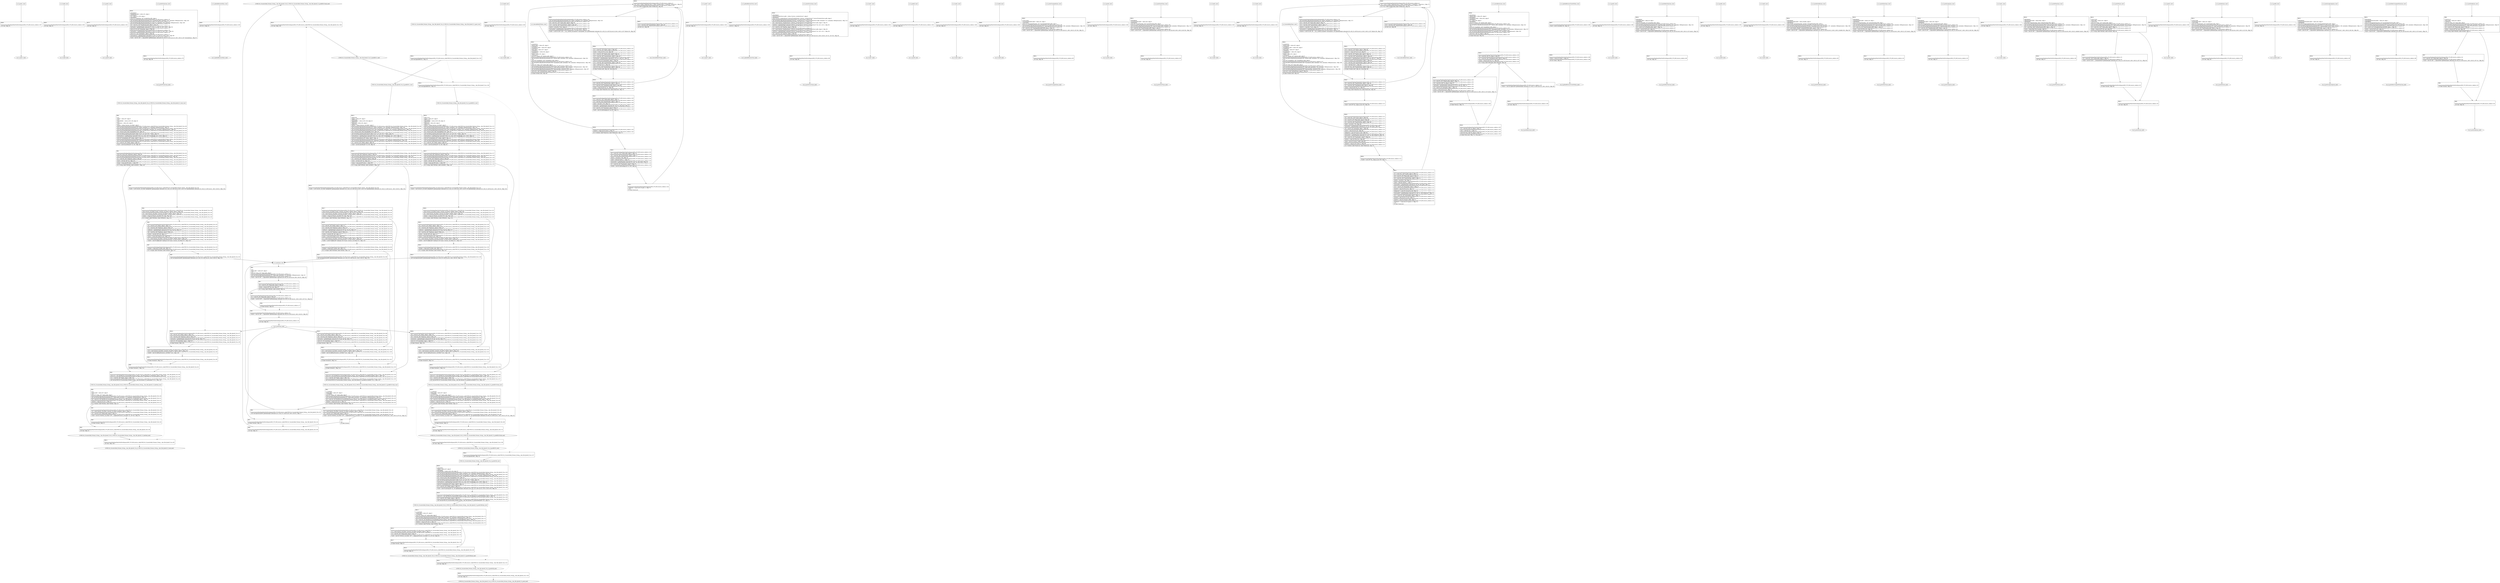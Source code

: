 digraph "icfg graph" {
BBio_ll_good1_end [label="{io_ll_good1_end}"];
BBio_ll_bad6_end [label="{io_ll_bad6_end}"];
BBio_ll_good5_end [label="{io_ll_good5_end}"];
BBio_ll_printWcharLine_end [label="{io_ll_printWcharLine_end}"];
BBio_ll_globalReturnsFalse_end [label="{io_ll_globalReturnsFalse_end}"];
BBCWE134_Uncontrolled_Format_String__char_file_fprintf_22b_ll_CWE134_Uncontrolled_Format_String__char_file_fprintf_22_goodB2G1Sink_end [label="{CWE134_Uncontrolled_Format_String__char_file_fprintf_22b_ll_CWE134_Uncontrolled_Format_String__char_file_fprintf_22_goodB2G1Sink_end}"];
BBCWE134_Uncontrolled_Format_String__char_file_fprintf_22b_ll_CWE134_Uncontrolled_Format_String__char_file_fprintf_22_goodG2BSink_end [label="{CWE134_Uncontrolled_Format_String__char_file_fprintf_22b_ll_CWE134_Uncontrolled_Format_String__char_file_fprintf_22_goodG2BSink_end}"];
BBio_ll_bad8_end [label="{io_ll_bad8_end}"];
BBCWE134_Uncontrolled_Format_String__char_file_fprintf_22b_ll_CWE134_Uncontrolled_Format_String__char_file_fprintf_22_goodB2G2Sink_end [label="{CWE134_Uncontrolled_Format_String__char_file_fprintf_22b_ll_CWE134_Uncontrolled_Format_String__char_file_fprintf_22_goodB2G2Sink_end}"];
BBio_ll_decodeHexWChars_end [label="{io_ll_decodeHexWChars_end}"];
BBio_ll_good7_end [label="{io_ll_good7_end}"];
BBCWE134_Uncontrolled_Format_String__char_file_fprintf_22a_ll_CWE134_Uncontrolled_Format_String__char_file_fprintf_22_good_end [label="{CWE134_Uncontrolled_Format_String__char_file_fprintf_22a_ll_CWE134_Uncontrolled_Format_String__char_file_fprintf_22_good_end}"];
BBio_ll_globalReturnsTrue_end [label="{io_ll_globalReturnsTrue_end}"];
BBio_ll_printStructLine_end [label="{io_ll_printStructLine_end}"];
BBio_ll_bad7_end [label="{io_ll_bad7_end}"];
BBio_ll_good6_end [label="{io_ll_good6_end}"];
BBio_ll_bad2_end [label="{io_ll_bad2_end}"];
BBio_ll_bad9_end [label="{io_ll_bad9_end}"];
BBio_ll_printUnsignedLine_end [label="{io_ll_printUnsignedLine_end}"];
BBio_ll_good4_end [label="{io_ll_good4_end}"];
BBio_ll_printSizeTLine_end [label="{io_ll_printSizeTLine_end}"];
BBio_ll_bad5_end [label="{io_ll_bad5_end}"];
BBCWE134_Uncontrolled_Format_String__char_file_fprintf_22a_ll_CWE134_Uncontrolled_Format_String__char_file_fprintf_22_bad_end [label="{CWE134_Uncontrolled_Format_String__char_file_fprintf_22a_ll_CWE134_Uncontrolled_Format_String__char_file_fprintf_22_bad_end}"];
BBio_ll_printLine_end [label="{io_ll_printLine_end}"];
BBCWE134_Uncontrolled_Format_String__char_file_fprintf_22a_ll_goodB2G2_end [label="{CWE134_Uncontrolled_Format_String__char_file_fprintf_22a_ll_goodB2G2_end}"];
BBio_ll_bad4_end [label="{io_ll_bad4_end}"];
BBio_ll_decodeHexChars_end [label="{io_ll_decodeHexChars_end}"];
BBio_ll_printBytesLine_end [label="{io_ll_printBytesLine_end}"];
BBio_ll_globalReturnsTrueOrFalse_end [label="{io_ll_globalReturnsTrueOrFalse_end}"];
BBio_ll_good3_end [label="{io_ll_good3_end}"];
BBCWE134_Uncontrolled_Format_String__char_file_fprintf_22a_ll_goodB2G1_end [label="{CWE134_Uncontrolled_Format_String__char_file_fprintf_22a_ll_goodB2G1_end}"];
BBio_ll_printHexCharLine_end [label="{io_ll_printHexCharLine_end}"];
BBio_ll_good9_end [label="{io_ll_good9_end}"];
BBio_ll_bad3_end [label="{io_ll_bad3_end}"];
BBio_ll_printDoubleLine_end [label="{io_ll_printDoubleLine_end}"];
BBio_ll_printShortLine_end [label="{io_ll_printShortLine_end}"];
BBio_ll_printLongLine_end [label="{io_ll_printLongLine_end}"];
BBio_ll_bad1_end [label="{io_ll_bad1_end}"];
BBCWE134_Uncontrolled_Format_String__char_file_fprintf_22b_ll_CWE134_Uncontrolled_Format_String__char_file_fprintf_22_badSink_end [label="{CWE134_Uncontrolled_Format_String__char_file_fprintf_22b_ll_CWE134_Uncontrolled_Format_String__char_file_fprintf_22_badSink_end}"];
BBio_ll_printFloatLine_end [label="{io_ll_printFloatLine_end}"];
BBio_ll_printWLine_end [label="{io_ll_printWLine_end}"];
BBCWE134_Uncontrolled_Format_String__char_file_fprintf_22a_ll_goodG2B_end [label="{CWE134_Uncontrolled_Format_String__char_file_fprintf_22a_ll_goodG2B_end}"];
BBio_ll_good2_end [label="{io_ll_good2_end}"];
BBio_ll_printIntLine_end [label="{io_ll_printIntLine_end}"];
BBio_ll_good8_end [label="{io_ll_good8_end}"];
BBio_ll_printLongLongLine_end [label="{io_ll_printLongLongLine_end}"];
BBio_ll_printHexUnsignedCharLine_end [label="{io_ll_printHexUnsignedCharLine_end}"];
BBio_ll_printSinkLine_end [label="{io_ll_printSinkLine_end}"];
BBio_ll_good1_start [label="{io_ll_good1_start}", shape=record];
io_ll_good1BB69 [label="{BB69:\l\l/home/raoxue/Desktop/MemVerif/workspace/000_079_981/source_code/io.c:187\l
  ret void, !dbg !52\l
}", shape=record];
BBio_ll_bad6_start [label="{io_ll_bad6_start}", shape=record];
io_ll_bad6BB83 [label="{BB83:\l\l/home/raoxue/Desktop/MemVerif/workspace/000_079_981/source_code/io.c:203\l
  ret void, !dbg !52\l
}", shape=record];
BBio_ll_good5_start [label="{io_ll_good5_start}", shape=record];
io_ll_good5BB73 [label="{BB73:\l\l/home/raoxue/Desktop/MemVerif/workspace/000_079_981/source_code/io.c:191\l
  ret void, !dbg !52\l
}", shape=record];
BBio_ll_printWcharLine_start [label="{io_ll_printWcharLine_start}", shape=record];
io_ll_printWcharLineBB28 [label="{BB28:\l\l/:990096640\l
  %wideChar.addr = alloca i32, align 4\l
/:990096640\l
  %s = alloca [2 x i32], align 4\l
/:990096640\l
  store i32 %wideChar, i32* %wideChar.addr, align 4\l
/home/raoxue/Desktop/MemVerif/workspace/000_079_981/source_code/io.c:70\l
  call void @llvm.dbg.declare(metadata i32* %wideChar.addr, metadata !162, metadata !DIExpression()), !dbg !163\l
/home/raoxue/Desktop/MemVerif/workspace/000_079_981/source_code/io.c:74\l
  call void @llvm.dbg.declare(metadata [2 x i32]* %s, metadata !164, metadata !DIExpression()), !dbg !168\l
/home/raoxue/Desktop/MemVerif/workspace/000_079_981/source_code/io.c:75\l
  %0 = load i32, i32* %wideChar.addr, align 4, !dbg !61\l
/home/raoxue/Desktop/MemVerif/workspace/000_079_981/source_code/io.c:75\l
  %arrayidx = getelementptr inbounds [2 x i32], [2 x i32]* %s, i64 0, i64 0, !dbg !62\l
/home/raoxue/Desktop/MemVerif/workspace/000_079_981/source_code/io.c:75\l
  store i32 %0, i32* %arrayidx, align 4, !dbg !63\l
/home/raoxue/Desktop/MemVerif/workspace/000_079_981/source_code/io.c:76\l
  %arrayidx1 = getelementptr inbounds [2 x i32], [2 x i32]* %s, i64 0, i64 1, !dbg !64\l
/home/raoxue/Desktop/MemVerif/workspace/000_079_981/source_code/io.c:76\l
  store i32 0, i32* %arrayidx1, align 4, !dbg !65\l
/home/raoxue/Desktop/MemVerif/workspace/000_079_981/source_code/io.c:77\l
  %arraydecay = getelementptr inbounds [2 x i32], [2 x i32]* %s, i64 0, i64 0, !dbg !66\l
/home/raoxue/Desktop/MemVerif/workspace/000_079_981/source_code/io.c:77\l
  %call = call i32 (i8*, ...) @printf(i8* getelementptr inbounds ([5 x i8], [5 x i8]* @.str.10, i64 0, i64 0), i32* %arraydecay), !dbg !67\l
}", shape=record];
io_ll_printWcharLineBB28 [label="{BB28:\l\l/:990096640\l
  %wideChar.addr = alloca i32, align 4\l
/:990096640\l
  %s = alloca [2 x i32], align 4\l
/:990096640\l
  store i32 %wideChar, i32* %wideChar.addr, align 4\l
/home/raoxue/Desktop/MemVerif/workspace/000_079_981/source_code/io.c:70\l
  call void @llvm.dbg.declare(metadata i32* %wideChar.addr, metadata !162, metadata !DIExpression()), !dbg !163\l
/home/raoxue/Desktop/MemVerif/workspace/000_079_981/source_code/io.c:74\l
  call void @llvm.dbg.declare(metadata [2 x i32]* %s, metadata !164, metadata !DIExpression()), !dbg !168\l
/home/raoxue/Desktop/MemVerif/workspace/000_079_981/source_code/io.c:75\l
  %0 = load i32, i32* %wideChar.addr, align 4, !dbg !61\l
/home/raoxue/Desktop/MemVerif/workspace/000_079_981/source_code/io.c:75\l
  %arrayidx = getelementptr inbounds [2 x i32], [2 x i32]* %s, i64 0, i64 0, !dbg !62\l
/home/raoxue/Desktop/MemVerif/workspace/000_079_981/source_code/io.c:75\l
  store i32 %0, i32* %arrayidx, align 4, !dbg !63\l
/home/raoxue/Desktop/MemVerif/workspace/000_079_981/source_code/io.c:76\l
  %arrayidx1 = getelementptr inbounds [2 x i32], [2 x i32]* %s, i64 0, i64 1, !dbg !64\l
/home/raoxue/Desktop/MemVerif/workspace/000_079_981/source_code/io.c:76\l
  store i32 0, i32* %arrayidx1, align 4, !dbg !65\l
/home/raoxue/Desktop/MemVerif/workspace/000_079_981/source_code/io.c:77\l
  %arraydecay = getelementptr inbounds [2 x i32], [2 x i32]* %s, i64 0, i64 0, !dbg !66\l
/home/raoxue/Desktop/MemVerif/workspace/000_079_981/source_code/io.c:77\l
  %call = call i32 (i8*, ...) @printf(i8* getelementptr inbounds ([5 x i8], [5 x i8]* @.str.10, i64 0, i64 0), i32* %arraydecay), !dbg !67\l
}", shape=record];
io_ll_printWcharLineBB29 [label="{BB29:\l\l/home/raoxue/Desktop/MemVerif/workspace/000_079_981/source_code/io.c:78\l
  ret void, !dbg !68\l
}", shape=record];
BBio_ll_globalReturnsFalse_start [label="{io_ll_globalReturnsFalse_start}", shape=record];
io_ll_globalReturnsFalseBB66 [label="{BB66:\l\l/home/raoxue/Desktop/MemVerif/workspace/000_079_981/source_code/io.c:163\l
  ret i32 0, !dbg !52\l
}", shape=record];
BBCWE134_Uncontrolled_Format_String__char_file_fprintf_22b_ll_CWE134_Uncontrolled_Format_String__char_file_fprintf_22_goodB2G1Sink_start [label="{CWE134_Uncontrolled_Format_String__char_file_fprintf_22b_ll_CWE134_Uncontrolled_Format_String__char_file_fprintf_22_goodB2G1Sink_start}", shape=record];
CWE134_Uncontrolled_Format_String__char_file_fprintf_22b_ll_CWE134_Uncontrolled_Format_String__char_file_fprintf_22_goodB2G1SinkBB4 [label="{BB4:\l\l/:110389992\l
  %data.addr = alloca i8*, align 8\l
/:110389992\l
  store i8* %data, i8** %data.addr, align 8\l
/home/raoxue/Desktop/MemVerif/workspace/000_079_981/source_code/CWE134_Uncontrolled_Format_String__char_file_fprintf_22b.c:48\l
  call void @llvm.dbg.declare(metadata i8** %data.addr, metadata !24, metadata !DIExpression()), !dbg !25\l
/home/raoxue/Desktop/MemVerif/workspace/000_079_981/source_code/CWE134_Uncontrolled_Format_String__char_file_fprintf_22b.c:50\l
  %0 = load i32, i32* @CWE134_Uncontrolled_Format_String__char_file_fprintf_22_goodB2G1Global, align 4, !dbg !14\l
/home/raoxue/Desktop/MemVerif/workspace/000_079_981/source_code/CWE134_Uncontrolled_Format_String__char_file_fprintf_22b.c:50\l
  %tobool = icmp ne i32 %0, 0, !dbg !14\l
/home/raoxue/Desktop/MemVerif/workspace/000_079_981/source_code/CWE134_Uncontrolled_Format_String__char_file_fprintf_22b.c:50\l
  br i1 %tobool, label %if.then, label %if.else, !dbg !16\l
}", shape=record];
CWE134_Uncontrolled_Format_String__char_file_fprintf_22b_ll_CWE134_Uncontrolled_Format_String__char_file_fprintf_22_goodB2G1SinkBB5 [label="{BB5:\l\l/home/raoxue/Desktop/MemVerif/workspace/000_079_981/source_code/CWE134_Uncontrolled_Format_String__char_file_fprintf_22b.c:53\l
  call void @printLine(i8* getelementptr inbounds ([21 x i8], [21 x i8]* @.str, i64 0, i64 0)), !dbg !17\l
}", shape=record];
CWE134_Uncontrolled_Format_String__char_file_fprintf_22b_ll_CWE134_Uncontrolled_Format_String__char_file_fprintf_22_goodB2G1SinkBB5 [label="{BB5:\l\l/home/raoxue/Desktop/MemVerif/workspace/000_079_981/source_code/CWE134_Uncontrolled_Format_String__char_file_fprintf_22b.c:53\l
  call void @printLine(i8* getelementptr inbounds ([21 x i8], [21 x i8]* @.str, i64 0, i64 0)), !dbg !17\l
}", shape=record];
CWE134_Uncontrolled_Format_String__char_file_fprintf_22b_ll_CWE134_Uncontrolled_Format_String__char_file_fprintf_22_goodB2G1SinkBB7 [label="{BB7:\l\l/home/raoxue/Desktop/MemVerif/workspace/000_079_981/source_code/CWE134_Uncontrolled_Format_String__char_file_fprintf_22b.c:54\l
  br label %if.end, !dbg !19\l
}", shape=record];
CWE134_Uncontrolled_Format_String__char_file_fprintf_22b_ll_CWE134_Uncontrolled_Format_String__char_file_fprintf_22_goodB2G1SinkBB6 [label="{BB6:\l\l/home/raoxue/Desktop/MemVerif/workspace/000_079_981/source_code/CWE134_Uncontrolled_Format_String__char_file_fprintf_22b.c:58\l
  %1 = load %struct._IO_FILE*, %struct._IO_FILE** @stdout, align 8, !dbg !20\l
/home/raoxue/Desktop/MemVerif/workspace/000_079_981/source_code/CWE134_Uncontrolled_Format_String__char_file_fprintf_22b.c:58\l
  %2 = load i8*, i8** %data.addr, align 8, !dbg !22\l
/home/raoxue/Desktop/MemVerif/workspace/000_079_981/source_code/CWE134_Uncontrolled_Format_String__char_file_fprintf_22b.c:58\l
  %call = call i32 (%struct._IO_FILE*, i8*, ...) @fprintf(%struct._IO_FILE* %1, i8* getelementptr inbounds ([4 x i8], [4 x i8]* @.str.1, i64 0, i64 0), i8* %2), !dbg !23\l
}", shape=record];
CWE134_Uncontrolled_Format_String__char_file_fprintf_22b_ll_CWE134_Uncontrolled_Format_String__char_file_fprintf_22_goodB2G1SinkBB6 [label="{BB6:\l\l/home/raoxue/Desktop/MemVerif/workspace/000_079_981/source_code/CWE134_Uncontrolled_Format_String__char_file_fprintf_22b.c:58\l
  %1 = load %struct._IO_FILE*, %struct._IO_FILE** @stdout, align 8, !dbg !20\l
/home/raoxue/Desktop/MemVerif/workspace/000_079_981/source_code/CWE134_Uncontrolled_Format_String__char_file_fprintf_22b.c:58\l
  %2 = load i8*, i8** %data.addr, align 8, !dbg !22\l
/home/raoxue/Desktop/MemVerif/workspace/000_079_981/source_code/CWE134_Uncontrolled_Format_String__char_file_fprintf_22b.c:58\l
  %call = call i32 (%struct._IO_FILE*, i8*, ...) @fprintf(%struct._IO_FILE* %1, i8* getelementptr inbounds ([4 x i8], [4 x i8]* @.str.1, i64 0, i64 0), i8* %2), !dbg !23\l
}", shape=record];
CWE134_Uncontrolled_Format_String__char_file_fprintf_22b_ll_CWE134_Uncontrolled_Format_String__char_file_fprintf_22_goodB2G1SinkBB9 [label="{BB9:\l\l/:58\l
  br label %if.end\l
}", shape=record];
CWE134_Uncontrolled_Format_String__char_file_fprintf_22b_ll_CWE134_Uncontrolled_Format_String__char_file_fprintf_22_goodB2G1SinkBB8 [label="{BB8:\l\l/home/raoxue/Desktop/MemVerif/workspace/000_079_981/source_code/CWE134_Uncontrolled_Format_String__char_file_fprintf_22b.c:60\l
  ret void, !dbg !24\l
}", shape=record];
BBCWE134_Uncontrolled_Format_String__char_file_fprintf_22b_ll_CWE134_Uncontrolled_Format_String__char_file_fprintf_22_goodG2BSink_start [label="{CWE134_Uncontrolled_Format_String__char_file_fprintf_22b_ll_CWE134_Uncontrolled_Format_String__char_file_fprintf_22_goodG2BSink_start}", shape=record];
CWE134_Uncontrolled_Format_String__char_file_fprintf_22b_ll_CWE134_Uncontrolled_Format_String__char_file_fprintf_22_goodG2BSinkBB14 [label="{BB14:\l\l/:110403000\l
  %data.addr = alloca i8*, align 8\l
/:110403000\l
  store i8* %data, i8** %data.addr, align 8\l
/home/raoxue/Desktop/MemVerif/workspace/000_079_981/source_code/CWE134_Uncontrolled_Format_String__char_file_fprintf_22b.c:73\l
  call void @llvm.dbg.declare(metadata i8** %data.addr, metadata !50, metadata !DIExpression()), !dbg !51\l
/home/raoxue/Desktop/MemVerif/workspace/000_079_981/source_code/CWE134_Uncontrolled_Format_String__char_file_fprintf_22b.c:75\l
  %0 = load i32, i32* @CWE134_Uncontrolled_Format_String__char_file_fprintf_22_goodG2BGlobal, align 4, !dbg !14\l
/home/raoxue/Desktop/MemVerif/workspace/000_079_981/source_code/CWE134_Uncontrolled_Format_String__char_file_fprintf_22b.c:75\l
  %tobool = icmp ne i32 %0, 0, !dbg !14\l
/home/raoxue/Desktop/MemVerif/workspace/000_079_981/source_code/CWE134_Uncontrolled_Format_String__char_file_fprintf_22b.c:75\l
  br i1 %tobool, label %if.then, label %if.end, !dbg !16\l
}", shape=record];
CWE134_Uncontrolled_Format_String__char_file_fprintf_22b_ll_CWE134_Uncontrolled_Format_String__char_file_fprintf_22_goodG2BSinkBB15 [label="{BB15:\l\l/home/raoxue/Desktop/MemVerif/workspace/000_079_981/source_code/CWE134_Uncontrolled_Format_String__char_file_fprintf_22b.c:78\l
  %1 = load %struct._IO_FILE*, %struct._IO_FILE** @stdout, align 8, !dbg !17\l
/home/raoxue/Desktop/MemVerif/workspace/000_079_981/source_code/CWE134_Uncontrolled_Format_String__char_file_fprintf_22b.c:78\l
  %2 = load i8*, i8** %data.addr, align 8, !dbg !19\l
/home/raoxue/Desktop/MemVerif/workspace/000_079_981/source_code/CWE134_Uncontrolled_Format_String__char_file_fprintf_22b.c:78\l
  %call = call i32 (%struct._IO_FILE*, i8*, ...) @fprintf(%struct._IO_FILE* %1, i8* %2), !dbg !20\l
}", shape=record];
CWE134_Uncontrolled_Format_String__char_file_fprintf_22b_ll_CWE134_Uncontrolled_Format_String__char_file_fprintf_22_goodG2BSinkBB15 [label="{BB15:\l\l/home/raoxue/Desktop/MemVerif/workspace/000_079_981/source_code/CWE134_Uncontrolled_Format_String__char_file_fprintf_22b.c:78\l
  %1 = load %struct._IO_FILE*, %struct._IO_FILE** @stdout, align 8, !dbg !17\l
/home/raoxue/Desktop/MemVerif/workspace/000_079_981/source_code/CWE134_Uncontrolled_Format_String__char_file_fprintf_22b.c:78\l
  %2 = load i8*, i8** %data.addr, align 8, !dbg !19\l
/home/raoxue/Desktop/MemVerif/workspace/000_079_981/source_code/CWE134_Uncontrolled_Format_String__char_file_fprintf_22b.c:78\l
  %call = call i32 (%struct._IO_FILE*, i8*, ...) @fprintf(%struct._IO_FILE* %1, i8* %2), !dbg !20\l
}", shape=record];
CWE134_Uncontrolled_Format_String__char_file_fprintf_22b_ll_CWE134_Uncontrolled_Format_String__char_file_fprintf_22_goodG2BSinkBB17 [label="{BB17:\l\l/home/raoxue/Desktop/MemVerif/workspace/000_079_981/source_code/CWE134_Uncontrolled_Format_String__char_file_fprintf_22b.c:79\l
  br label %if.end, !dbg !21\l
}", shape=record];
CWE134_Uncontrolled_Format_String__char_file_fprintf_22b_ll_CWE134_Uncontrolled_Format_String__char_file_fprintf_22_goodG2BSinkBB16 [label="{BB16:\l\l/home/raoxue/Desktop/MemVerif/workspace/000_079_981/source_code/CWE134_Uncontrolled_Format_String__char_file_fprintf_22b.c:80\l
  ret void, !dbg !22\l
}", shape=record];
BBio_ll_bad8_start [label="{io_ll_bad8_start}", shape=record];
io_ll_bad8BB85 [label="{BB85:\l\l/home/raoxue/Desktop/MemVerif/workspace/000_079_981/source_code/io.c:205\l
  ret void, !dbg !52\l
}", shape=record];
BBCWE134_Uncontrolled_Format_String__char_file_fprintf_22b_ll_CWE134_Uncontrolled_Format_String__char_file_fprintf_22_goodB2G2Sink_start [label="{CWE134_Uncontrolled_Format_String__char_file_fprintf_22b_ll_CWE134_Uncontrolled_Format_String__char_file_fprintf_22_goodB2G2Sink_start}", shape=record];
CWE134_Uncontrolled_Format_String__char_file_fprintf_22b_ll_CWE134_Uncontrolled_Format_String__char_file_fprintf_22_goodB2G2SinkBB10 [label="{BB10:\l\l/:110396280\l
  %data.addr = alloca i8*, align 8\l
/:110396280\l
  store i8* %data, i8** %data.addr, align 8\l
/home/raoxue/Desktop/MemVerif/workspace/000_079_981/source_code/CWE134_Uncontrolled_Format_String__char_file_fprintf_22b.c:63\l
  call void @llvm.dbg.declare(metadata i8** %data.addr, metadata !38, metadata !DIExpression()), !dbg !39\l
/home/raoxue/Desktop/MemVerif/workspace/000_079_981/source_code/CWE134_Uncontrolled_Format_String__char_file_fprintf_22b.c:65\l
  %0 = load i32, i32* @CWE134_Uncontrolled_Format_String__char_file_fprintf_22_goodB2G2Global, align 4, !dbg !14\l
/home/raoxue/Desktop/MemVerif/workspace/000_079_981/source_code/CWE134_Uncontrolled_Format_String__char_file_fprintf_22b.c:65\l
  %tobool = icmp ne i32 %0, 0, !dbg !14\l
/home/raoxue/Desktop/MemVerif/workspace/000_079_981/source_code/CWE134_Uncontrolled_Format_String__char_file_fprintf_22b.c:65\l
  br i1 %tobool, label %if.then, label %if.end, !dbg !16\l
}", shape=record];
CWE134_Uncontrolled_Format_String__char_file_fprintf_22b_ll_CWE134_Uncontrolled_Format_String__char_file_fprintf_22_goodB2G2SinkBB11 [label="{BB11:\l\l/home/raoxue/Desktop/MemVerif/workspace/000_079_981/source_code/CWE134_Uncontrolled_Format_String__char_file_fprintf_22b.c:68\l
  %1 = load %struct._IO_FILE*, %struct._IO_FILE** @stdout, align 8, !dbg !17\l
/home/raoxue/Desktop/MemVerif/workspace/000_079_981/source_code/CWE134_Uncontrolled_Format_String__char_file_fprintf_22b.c:68\l
  %2 = load i8*, i8** %data.addr, align 8, !dbg !19\l
/home/raoxue/Desktop/MemVerif/workspace/000_079_981/source_code/CWE134_Uncontrolled_Format_String__char_file_fprintf_22b.c:68\l
  %call = call i32 (%struct._IO_FILE*, i8*, ...) @fprintf(%struct._IO_FILE* %1, i8* getelementptr inbounds ([4 x i8], [4 x i8]* @.str.1, i64 0, i64 0), i8* %2), !dbg !20\l
}", shape=record];
CWE134_Uncontrolled_Format_String__char_file_fprintf_22b_ll_CWE134_Uncontrolled_Format_String__char_file_fprintf_22_goodB2G2SinkBB11 [label="{BB11:\l\l/home/raoxue/Desktop/MemVerif/workspace/000_079_981/source_code/CWE134_Uncontrolled_Format_String__char_file_fprintf_22b.c:68\l
  %1 = load %struct._IO_FILE*, %struct._IO_FILE** @stdout, align 8, !dbg !17\l
/home/raoxue/Desktop/MemVerif/workspace/000_079_981/source_code/CWE134_Uncontrolled_Format_String__char_file_fprintf_22b.c:68\l
  %2 = load i8*, i8** %data.addr, align 8, !dbg !19\l
/home/raoxue/Desktop/MemVerif/workspace/000_079_981/source_code/CWE134_Uncontrolled_Format_String__char_file_fprintf_22b.c:68\l
  %call = call i32 (%struct._IO_FILE*, i8*, ...) @fprintf(%struct._IO_FILE* %1, i8* getelementptr inbounds ([4 x i8], [4 x i8]* @.str.1, i64 0, i64 0), i8* %2), !dbg !20\l
}", shape=record];
CWE134_Uncontrolled_Format_String__char_file_fprintf_22b_ll_CWE134_Uncontrolled_Format_String__char_file_fprintf_22_goodB2G2SinkBB13 [label="{BB13:\l\l/home/raoxue/Desktop/MemVerif/workspace/000_079_981/source_code/CWE134_Uncontrolled_Format_String__char_file_fprintf_22b.c:69\l
  br label %if.end, !dbg !21\l
}", shape=record];
CWE134_Uncontrolled_Format_String__char_file_fprintf_22b_ll_CWE134_Uncontrolled_Format_String__char_file_fprintf_22_goodB2G2SinkBB12 [label="{BB12:\l\l/home/raoxue/Desktop/MemVerif/workspace/000_079_981/source_code/CWE134_Uncontrolled_Format_String__char_file_fprintf_22b.c:70\l
  ret void, !dbg !22\l
}", shape=record];
BBio_ll_decodeHexWChars_start [label="{io_ll_decodeHexWChars_start}", shape=record];
io_ll_decodeHexWCharsBB55 [label="{BB55:\l\l/:104049224\l
  %bytes.addr = alloca i8*, align 8\l
/:104049224\l
  %numBytes.addr = alloca i64, align 8\l
/:104049224\l
  %hex.addr = alloca i32*, align 8\l
/:104049224\l
  %numWritten = alloca i64, align 8\l
/:104049224\l
  %byte = alloca i32, align 4\l
/:104049224\l
  store i8* %bytes, i8** %bytes.addr, align 8\l
/home/raoxue/Desktop/MemVerif/workspace/000_079_981/source_code/io.c:135\l
  call void @llvm.dbg.declare(metadata i8** %bytes.addr, metadata !290, metadata !DIExpression()), !dbg !291\l
/:135\l
  store i64 %numBytes, i64* %numBytes.addr, align 8\l
/home/raoxue/Desktop/MemVerif/workspace/000_079_981/source_code/io.c:135\l
  call void @llvm.dbg.declare(metadata i64* %numBytes.addr, metadata !292, metadata !DIExpression()), !dbg !293\l
/:135\l
  store i32* %hex, i32** %hex.addr, align 8\l
/home/raoxue/Desktop/MemVerif/workspace/000_079_981/source_code/io.c:135\l
  call void @llvm.dbg.declare(metadata i32** %hex.addr, metadata !294, metadata !DIExpression()), !dbg !295\l
/home/raoxue/Desktop/MemVerif/workspace/000_079_981/source_code/io.c:137\l
  call void @llvm.dbg.declare(metadata i64* %numWritten, metadata !296, metadata !DIExpression()), !dbg !297\l
/home/raoxue/Desktop/MemVerif/workspace/000_079_981/source_code/io.c:137\l
  store i64 0, i64* %numWritten, align 8, !dbg !65\l
/home/raoxue/Desktop/MemVerif/workspace/000_079_981/source_code/io.c:143\l
  br label %while.cond, !dbg !66\l
}", shape=record];
io_ll_decodeHexWCharsBB56 [label="{BB56:\l\l/home/raoxue/Desktop/MemVerif/workspace/000_079_981/source_code/io.c:143\l
  %0 = load i64, i64* %numWritten, align 8, !dbg !67\l
/home/raoxue/Desktop/MemVerif/workspace/000_079_981/source_code/io.c:143\l
  %1 = load i64, i64* %numBytes.addr, align 8, !dbg !68\l
/home/raoxue/Desktop/MemVerif/workspace/000_079_981/source_code/io.c:143\l
  %cmp = icmp ult i64 %0, %1, !dbg !69\l
/home/raoxue/Desktop/MemVerif/workspace/000_079_981/source_code/io.c:143\l
  br i1 %cmp, label %land.lhs.true, label %land.end, !dbg !70\l
}", shape=record];
io_ll_decodeHexWCharsBB57 [label="{BB57:\l\l/home/raoxue/Desktop/MemVerif/workspace/000_079_981/source_code/io.c:143\l
  %2 = load i32*, i32** %hex.addr, align 8, !dbg !71\l
/home/raoxue/Desktop/MemVerif/workspace/000_079_981/source_code/io.c:143\l
  %3 = load i64, i64* %numWritten, align 8, !dbg !72\l
/home/raoxue/Desktop/MemVerif/workspace/000_079_981/source_code/io.c:143\l
  %mul = mul i64 2, %3, !dbg !73\l
/home/raoxue/Desktop/MemVerif/workspace/000_079_981/source_code/io.c:143\l
  %arrayidx = getelementptr inbounds i32, i32* %2, i64 %mul, !dbg !71\l
/home/raoxue/Desktop/MemVerif/workspace/000_079_981/source_code/io.c:143\l
  %4 = load i32, i32* %arrayidx, align 4, !dbg !71\l
/home/raoxue/Desktop/MemVerif/workspace/000_079_981/source_code/io.c:143\l
  %call = call i32 @iswxdigit(i32 %4) #5, !dbg !74\l
}", shape=record];
io_ll_decodeHexWCharsBB57 [label="{BB57:\l\l/home/raoxue/Desktop/MemVerif/workspace/000_079_981/source_code/io.c:143\l
  %2 = load i32*, i32** %hex.addr, align 8, !dbg !71\l
/home/raoxue/Desktop/MemVerif/workspace/000_079_981/source_code/io.c:143\l
  %3 = load i64, i64* %numWritten, align 8, !dbg !72\l
/home/raoxue/Desktop/MemVerif/workspace/000_079_981/source_code/io.c:143\l
  %mul = mul i64 2, %3, !dbg !73\l
/home/raoxue/Desktop/MemVerif/workspace/000_079_981/source_code/io.c:143\l
  %arrayidx = getelementptr inbounds i32, i32* %2, i64 %mul, !dbg !71\l
/home/raoxue/Desktop/MemVerif/workspace/000_079_981/source_code/io.c:143\l
  %4 = load i32, i32* %arrayidx, align 4, !dbg !71\l
/home/raoxue/Desktop/MemVerif/workspace/000_079_981/source_code/io.c:143\l
  %call = call i32 @iswxdigit(i32 %4) #5, !dbg !74\l
}", shape=record];
io_ll_decodeHexWCharsBB59 [label="{BB59:\l\l/home/raoxue/Desktop/MemVerif/workspace/000_079_981/source_code/io.c:143\l
  %tobool = icmp ne i32 %call, 0, !dbg !74\l
/home/raoxue/Desktop/MemVerif/workspace/000_079_981/source_code/io.c:143\l
  br i1 %tobool, label %land.rhs, label %land.end, !dbg !75\l
}", shape=record];
io_ll_decodeHexWCharsBB60 [label="{BB60:\l\l/home/raoxue/Desktop/MemVerif/workspace/000_079_981/source_code/io.c:143\l
  %5 = load i32*, i32** %hex.addr, align 8, !dbg !76\l
/home/raoxue/Desktop/MemVerif/workspace/000_079_981/source_code/io.c:143\l
  %6 = load i64, i64* %numWritten, align 8, !dbg !77\l
/home/raoxue/Desktop/MemVerif/workspace/000_079_981/source_code/io.c:143\l
  %mul1 = mul i64 2, %6, !dbg !78\l
/home/raoxue/Desktop/MemVerif/workspace/000_079_981/source_code/io.c:143\l
  %add = add i64 %mul1, 1, !dbg !79\l
/home/raoxue/Desktop/MemVerif/workspace/000_079_981/source_code/io.c:143\l
  %arrayidx2 = getelementptr inbounds i32, i32* %5, i64 %add, !dbg !76\l
/home/raoxue/Desktop/MemVerif/workspace/000_079_981/source_code/io.c:143\l
  %7 = load i32, i32* %arrayidx2, align 4, !dbg !76\l
/home/raoxue/Desktop/MemVerif/workspace/000_079_981/source_code/io.c:143\l
  %call3 = call i32 @iswxdigit(i32 %7) #5, !dbg !80\l
}", shape=record];
io_ll_decodeHexWCharsBB60 [label="{BB60:\l\l/home/raoxue/Desktop/MemVerif/workspace/000_079_981/source_code/io.c:143\l
  %5 = load i32*, i32** %hex.addr, align 8, !dbg !76\l
/home/raoxue/Desktop/MemVerif/workspace/000_079_981/source_code/io.c:143\l
  %6 = load i64, i64* %numWritten, align 8, !dbg !77\l
/home/raoxue/Desktop/MemVerif/workspace/000_079_981/source_code/io.c:143\l
  %mul1 = mul i64 2, %6, !dbg !78\l
/home/raoxue/Desktop/MemVerif/workspace/000_079_981/source_code/io.c:143\l
  %add = add i64 %mul1, 1, !dbg !79\l
/home/raoxue/Desktop/MemVerif/workspace/000_079_981/source_code/io.c:143\l
  %arrayidx2 = getelementptr inbounds i32, i32* %5, i64 %add, !dbg !76\l
/home/raoxue/Desktop/MemVerif/workspace/000_079_981/source_code/io.c:143\l
  %7 = load i32, i32* %arrayidx2, align 4, !dbg !76\l
/home/raoxue/Desktop/MemVerif/workspace/000_079_981/source_code/io.c:143\l
  %call3 = call i32 @iswxdigit(i32 %7) #5, !dbg !80\l
}", shape=record];
io_ll_decodeHexWCharsBB61 [label="{BB61:\l\l/home/raoxue/Desktop/MemVerif/workspace/000_079_981/source_code/io.c:143\l
  %tobool4 = icmp ne i32 %call3, 0, !dbg !75\l
/:143\l
  br label %land.end\l
}", shape=record];
io_ll_decodeHexWCharsBB58 [label="{BB58:\l\l/home/raoxue/Desktop/MemVerif/workspace/000_079_981/source_code/io.c:0\l
  %8 = phi i1 [ false, %land.lhs.true ], [ false, %while.cond ], [ %tobool4, %land.rhs ], !dbg !81\l
/home/raoxue/Desktop/MemVerif/workspace/000_079_981/source_code/io.c:143\l
  br i1 %8, label %while.body, label %while.end, !dbg !66\l
}", shape=record];
io_ll_decodeHexWCharsBB62 [label="{BB62:\l\l/home/raoxue/Desktop/MemVerif/workspace/000_079_981/source_code/io.c:145\l
  call void @llvm.dbg.declare(metadata i32* %byte, metadata !314, metadata !DIExpression()), !dbg !316\l
/home/raoxue/Desktop/MemVerif/workspace/000_079_981/source_code/io.c:146\l
  %9 = load i32*, i32** %hex.addr, align 8, !dbg !85\l
/home/raoxue/Desktop/MemVerif/workspace/000_079_981/source_code/io.c:146\l
  %10 = load i64, i64* %numWritten, align 8, !dbg !86\l
/home/raoxue/Desktop/MemVerif/workspace/000_079_981/source_code/io.c:146\l
  %mul5 = mul i64 2, %10, !dbg !87\l
/home/raoxue/Desktop/MemVerif/workspace/000_079_981/source_code/io.c:146\l
  %arrayidx6 = getelementptr inbounds i32, i32* %9, i64 %mul5, !dbg !85\l
/home/raoxue/Desktop/MemVerif/workspace/000_079_981/source_code/io.c:146\l
  %call7 = call i32 (i32*, i32*, ...) @__isoc99_swscanf(i32* %arrayidx6, i32* getelementptr inbounds ([5 x i32], [5 x i32]* @.str.16, i64 0, i64 0), i32* %byte) #5, !dbg !88\l
}", shape=record];
io_ll_decodeHexWCharsBB62 [label="{BB62:\l\l/home/raoxue/Desktop/MemVerif/workspace/000_079_981/source_code/io.c:145\l
  call void @llvm.dbg.declare(metadata i32* %byte, metadata !314, metadata !DIExpression()), !dbg !316\l
/home/raoxue/Desktop/MemVerif/workspace/000_079_981/source_code/io.c:146\l
  %9 = load i32*, i32** %hex.addr, align 8, !dbg !85\l
/home/raoxue/Desktop/MemVerif/workspace/000_079_981/source_code/io.c:146\l
  %10 = load i64, i64* %numWritten, align 8, !dbg !86\l
/home/raoxue/Desktop/MemVerif/workspace/000_079_981/source_code/io.c:146\l
  %mul5 = mul i64 2, %10, !dbg !87\l
/home/raoxue/Desktop/MemVerif/workspace/000_079_981/source_code/io.c:146\l
  %arrayidx6 = getelementptr inbounds i32, i32* %9, i64 %mul5, !dbg !85\l
/home/raoxue/Desktop/MemVerif/workspace/000_079_981/source_code/io.c:146\l
  %call7 = call i32 (i32*, i32*, ...) @__isoc99_swscanf(i32* %arrayidx6, i32* getelementptr inbounds ([5 x i32], [5 x i32]* @.str.16, i64 0, i64 0), i32* %byte) #5, !dbg !88\l
}", shape=record];
io_ll_decodeHexWCharsBB64 [label="{BB64:\l\l/home/raoxue/Desktop/MemVerif/workspace/000_079_981/source_code/io.c:147\l
  %11 = load i32, i32* %byte, align 4, !dbg !89\l
/home/raoxue/Desktop/MemVerif/workspace/000_079_981/source_code/io.c:147\l
  %conv = trunc i32 %11 to i8, !dbg !90\l
/home/raoxue/Desktop/MemVerif/workspace/000_079_981/source_code/io.c:147\l
  %12 = load i8*, i8** %bytes.addr, align 8, !dbg !91\l
/home/raoxue/Desktop/MemVerif/workspace/000_079_981/source_code/io.c:147\l
  %13 = load i64, i64* %numWritten, align 8, !dbg !92\l
/home/raoxue/Desktop/MemVerif/workspace/000_079_981/source_code/io.c:147\l
  %arrayidx8 = getelementptr inbounds i8, i8* %12, i64 %13, !dbg !91\l
/home/raoxue/Desktop/MemVerif/workspace/000_079_981/source_code/io.c:147\l
  store i8 %conv, i8* %arrayidx8, align 1, !dbg !93\l
/home/raoxue/Desktop/MemVerif/workspace/000_079_981/source_code/io.c:148\l
  %14 = load i64, i64* %numWritten, align 8, !dbg !94\l
/home/raoxue/Desktop/MemVerif/workspace/000_079_981/source_code/io.c:148\l
  %inc = add i64 %14, 1, !dbg !94\l
/home/raoxue/Desktop/MemVerif/workspace/000_079_981/source_code/io.c:148\l
  store i64 %inc, i64* %numWritten, align 8, !dbg !94\l
/home/raoxue/Desktop/MemVerif/workspace/000_079_981/source_code/io.c:143\l
  br label %while.cond, !dbg !66, !llvm.loop !95\l
}", shape=record];
io_ll_decodeHexWCharsBB63 [label="{BB63:\l\l/home/raoxue/Desktop/MemVerif/workspace/000_079_981/source_code/io.c:151\l
  %15 = load i64, i64* %numWritten, align 8, !dbg !98\l
/home/raoxue/Desktop/MemVerif/workspace/000_079_981/source_code/io.c:151\l
  ret i64 %15, !dbg !99\l
}", shape=record];
BBio_ll_good7_start [label="{io_ll_good7_start}", shape=record];
io_ll_good7BB75 [label="{BB75:\l\l/home/raoxue/Desktop/MemVerif/workspace/000_079_981/source_code/io.c:193\l
  ret void, !dbg !52\l
}", shape=record];
BBCWE134_Uncontrolled_Format_String__char_file_fprintf_22a_ll_CWE134_Uncontrolled_Format_String__char_file_fprintf_22_good_start [label="{CWE134_Uncontrolled_Format_String__char_file_fprintf_22a_ll_CWE134_Uncontrolled_Format_String__char_file_fprintf_22_good_start}", shape=record];
CWE134_Uncontrolled_Format_String__char_file_fprintf_22a_ll_CWE134_Uncontrolled_Format_String__char_file_fprintf_22_goodBB42 [label="{BB42:\l\l/home/raoxue/Desktop/MemVerif/workspace/000_079_981/source_code/CWE134_Uncontrolled_Format_String__char_file_fprintf_22a.c:155\l
  call void @goodB2G1(), !dbg !22\l
}", shape=record];
CWE134_Uncontrolled_Format_String__char_file_fprintf_22a_ll_CWE134_Uncontrolled_Format_String__char_file_fprintf_22_goodBB42 [label="{BB42:\l\l/home/raoxue/Desktop/MemVerif/workspace/000_079_981/source_code/CWE134_Uncontrolled_Format_String__char_file_fprintf_22a.c:155\l
  call void @goodB2G1(), !dbg !22\l
}", shape=record];
CWE134_Uncontrolled_Format_String__char_file_fprintf_22a_ll_CWE134_Uncontrolled_Format_String__char_file_fprintf_22_goodBB43 [label="{BB43:\l\l/home/raoxue/Desktop/MemVerif/workspace/000_079_981/source_code/CWE134_Uncontrolled_Format_String__char_file_fprintf_22a.c:156\l
  call void @goodB2G2(), !dbg !23\l
}", shape=record];
CWE134_Uncontrolled_Format_String__char_file_fprintf_22a_ll_CWE134_Uncontrolled_Format_String__char_file_fprintf_22_goodBB43 [label="{BB43:\l\l/home/raoxue/Desktop/MemVerif/workspace/000_079_981/source_code/CWE134_Uncontrolled_Format_String__char_file_fprintf_22a.c:156\l
  call void @goodB2G2(), !dbg !23\l
}", shape=record];
CWE134_Uncontrolled_Format_String__char_file_fprintf_22a_ll_CWE134_Uncontrolled_Format_String__char_file_fprintf_22_goodBB44 [label="{BB44:\l\l/home/raoxue/Desktop/MemVerif/workspace/000_079_981/source_code/CWE134_Uncontrolled_Format_String__char_file_fprintf_22a.c:157\l
  call void @goodG2B(), !dbg !24\l
}", shape=record];
CWE134_Uncontrolled_Format_String__char_file_fprintf_22a_ll_CWE134_Uncontrolled_Format_String__char_file_fprintf_22_goodBB44 [label="{BB44:\l\l/home/raoxue/Desktop/MemVerif/workspace/000_079_981/source_code/CWE134_Uncontrolled_Format_String__char_file_fprintf_22a.c:157\l
  call void @goodG2B(), !dbg !24\l
}", shape=record];
CWE134_Uncontrolled_Format_String__char_file_fprintf_22a_ll_CWE134_Uncontrolled_Format_String__char_file_fprintf_22_goodBB45 [label="{BB45:\l\l/home/raoxue/Desktop/MemVerif/workspace/000_079_981/source_code/CWE134_Uncontrolled_Format_String__char_file_fprintf_22a.c:158\l
  ret void, !dbg !25\l
}", shape=record];
BBio_ll_globalReturnsTrue_start [label="{io_ll_globalReturnsTrue_start}", shape=record];
io_ll_globalReturnsTrueBB65 [label="{BB65:\l\l/home/raoxue/Desktop/MemVerif/workspace/000_079_981/source_code/io.c:158\l
  ret i32 1, !dbg !52\l
}", shape=record];
BBio_ll_printStructLine_start [label="{io_ll_printStructLine_start}", shape=record];
io_ll_printStructLineBB36 [label="{BB36:\l\l/:990096640\l
  %structTwoIntsStruct.addr = alloca %struct._twoIntsStruct*, align 8\l
/:990096640\l
  store %struct._twoIntsStruct* %structTwoIntsStruct, %struct._twoIntsStruct** %structTwoIntsStruct.addr, align 8\l
/home/raoxue/Desktop/MemVerif/workspace/000_079_981/source_code/io.c:95\l
  call void @llvm.dbg.declare(metadata %struct._twoIntsStruct** %structTwoIntsStruct.addr, metadata !212, metadata !DIExpression()), !dbg !213\l
/home/raoxue/Desktop/MemVerif/workspace/000_079_981/source_code/io.c:97\l
  %0 = load %struct._twoIntsStruct*, %struct._twoIntsStruct** %structTwoIntsStruct.addr, align 8, !dbg !61\l
/home/raoxue/Desktop/MemVerif/workspace/000_079_981/source_code/io.c:97\l
  %intOne = getelementptr inbounds %struct._twoIntsStruct, %struct._twoIntsStruct* %0, i32 0, i32 0, !dbg !62\l
/home/raoxue/Desktop/MemVerif/workspace/000_079_981/source_code/io.c:97\l
  %1 = load i32, i32* %intOne, align 4, !dbg !62\l
/home/raoxue/Desktop/MemVerif/workspace/000_079_981/source_code/io.c:97\l
  %2 = load %struct._twoIntsStruct*, %struct._twoIntsStruct** %structTwoIntsStruct.addr, align 8, !dbg !63\l
/home/raoxue/Desktop/MemVerif/workspace/000_079_981/source_code/io.c:97\l
  %intTwo = getelementptr inbounds %struct._twoIntsStruct, %struct._twoIntsStruct* %2, i32 0, i32 1, !dbg !64\l
/home/raoxue/Desktop/MemVerif/workspace/000_079_981/source_code/io.c:97\l
  %3 = load i32, i32* %intTwo, align 4, !dbg !64\l
/home/raoxue/Desktop/MemVerif/workspace/000_079_981/source_code/io.c:97\l
  %call = call i32 (i8*, ...) @printf(i8* getelementptr inbounds ([10 x i8], [10 x i8]* @.str.13, i64 0, i64 0), i32 %1, i32 %3), !dbg !65\l
}", shape=record];
io_ll_printStructLineBB36 [label="{BB36:\l\l/:990096640\l
  %structTwoIntsStruct.addr = alloca %struct._twoIntsStruct*, align 8\l
/:990096640\l
  store %struct._twoIntsStruct* %structTwoIntsStruct, %struct._twoIntsStruct** %structTwoIntsStruct.addr, align 8\l
/home/raoxue/Desktop/MemVerif/workspace/000_079_981/source_code/io.c:95\l
  call void @llvm.dbg.declare(metadata %struct._twoIntsStruct** %structTwoIntsStruct.addr, metadata !212, metadata !DIExpression()), !dbg !213\l
/home/raoxue/Desktop/MemVerif/workspace/000_079_981/source_code/io.c:97\l
  %0 = load %struct._twoIntsStruct*, %struct._twoIntsStruct** %structTwoIntsStruct.addr, align 8, !dbg !61\l
/home/raoxue/Desktop/MemVerif/workspace/000_079_981/source_code/io.c:97\l
  %intOne = getelementptr inbounds %struct._twoIntsStruct, %struct._twoIntsStruct* %0, i32 0, i32 0, !dbg !62\l
/home/raoxue/Desktop/MemVerif/workspace/000_079_981/source_code/io.c:97\l
  %1 = load i32, i32* %intOne, align 4, !dbg !62\l
/home/raoxue/Desktop/MemVerif/workspace/000_079_981/source_code/io.c:97\l
  %2 = load %struct._twoIntsStruct*, %struct._twoIntsStruct** %structTwoIntsStruct.addr, align 8, !dbg !63\l
/home/raoxue/Desktop/MemVerif/workspace/000_079_981/source_code/io.c:97\l
  %intTwo = getelementptr inbounds %struct._twoIntsStruct, %struct._twoIntsStruct* %2, i32 0, i32 1, !dbg !64\l
/home/raoxue/Desktop/MemVerif/workspace/000_079_981/source_code/io.c:97\l
  %3 = load i32, i32* %intTwo, align 4, !dbg !64\l
/home/raoxue/Desktop/MemVerif/workspace/000_079_981/source_code/io.c:97\l
  %call = call i32 (i8*, ...) @printf(i8* getelementptr inbounds ([10 x i8], [10 x i8]* @.str.13, i64 0, i64 0), i32 %1, i32 %3), !dbg !65\l
}", shape=record];
io_ll_printStructLineBB37 [label="{BB37:\l\l/home/raoxue/Desktop/MemVerif/workspace/000_079_981/source_code/io.c:98\l
  ret void, !dbg !66\l
}", shape=record];
BBio_ll_bad7_start [label="{io_ll_bad7_start}", shape=record];
io_ll_bad7BB84 [label="{BB84:\l\l/home/raoxue/Desktop/MemVerif/workspace/000_079_981/source_code/io.c:204\l
  ret void, !dbg !52\l
}", shape=record];
BBio_ll_good6_start [label="{io_ll_good6_start}", shape=record];
io_ll_good6BB74 [label="{BB74:\l\l/home/raoxue/Desktop/MemVerif/workspace/000_079_981/source_code/io.c:192\l
  ret void, !dbg !52\l
}", shape=record];
BBio_ll_bad2_start [label="{io_ll_bad2_start}", shape=record];
io_ll_bad2BB79 [label="{BB79:\l\l/home/raoxue/Desktop/MemVerif/workspace/000_079_981/source_code/io.c:199\l
  ret void, !dbg !52\l
}", shape=record];
BBio_ll_bad9_start [label="{io_ll_bad9_start}", shape=record];
io_ll_bad9BB86 [label="{BB86:\l\l/home/raoxue/Desktop/MemVerif/workspace/000_079_981/source_code/io.c:206\l
  ret void, !dbg !52\l
}", shape=record];
BBio_ll_printUnsignedLine_start [label="{io_ll_printUnsignedLine_start}", shape=record];
io_ll_printUnsignedLineBB30 [label="{BB30:\l\l/:104210264\l
  %unsignedNumber.addr = alloca i32, align 4\l
/:104210264\l
  store i32 %unsignedNumber, i32* %unsignedNumber.addr, align 4\l
/home/raoxue/Desktop/MemVerif/workspace/000_079_981/source_code/io.c:80\l
  call void @llvm.dbg.declare(metadata i32* %unsignedNumber.addr, metadata !180, metadata !DIExpression()), !dbg !181\l
/home/raoxue/Desktop/MemVerif/workspace/000_079_981/source_code/io.c:82\l
  %0 = load i32, i32* %unsignedNumber.addr, align 4, !dbg !54\l
/home/raoxue/Desktop/MemVerif/workspace/000_079_981/source_code/io.c:82\l
  %call = call i32 (i8*, ...) @printf(i8* getelementptr inbounds ([4 x i8], [4 x i8]* @.str.11, i64 0, i64 0), i32 %0), !dbg !55\l
}", shape=record];
io_ll_printUnsignedLineBB30 [label="{BB30:\l\l/:104210264\l
  %unsignedNumber.addr = alloca i32, align 4\l
/:104210264\l
  store i32 %unsignedNumber, i32* %unsignedNumber.addr, align 4\l
/home/raoxue/Desktop/MemVerif/workspace/000_079_981/source_code/io.c:80\l
  call void @llvm.dbg.declare(metadata i32* %unsignedNumber.addr, metadata !180, metadata !DIExpression()), !dbg !181\l
/home/raoxue/Desktop/MemVerif/workspace/000_079_981/source_code/io.c:82\l
  %0 = load i32, i32* %unsignedNumber.addr, align 4, !dbg !54\l
/home/raoxue/Desktop/MemVerif/workspace/000_079_981/source_code/io.c:82\l
  %call = call i32 (i8*, ...) @printf(i8* getelementptr inbounds ([4 x i8], [4 x i8]* @.str.11, i64 0, i64 0), i32 %0), !dbg !55\l
}", shape=record];
io_ll_printUnsignedLineBB31 [label="{BB31:\l\l/home/raoxue/Desktop/MemVerif/workspace/000_079_981/source_code/io.c:83\l
  ret void, !dbg !56\l
}", shape=record];
BBio_ll_good4_start [label="{io_ll_good4_start}", shape=record];
io_ll_good4BB72 [label="{BB72:\l\l/home/raoxue/Desktop/MemVerif/workspace/000_079_981/source_code/io.c:190\l
  ret void, !dbg !52\l
}", shape=record];
BBio_ll_printSizeTLine_start [label="{io_ll_printSizeTLine_start}", shape=record];
io_ll_printSizeTLineBB24 [label="{BB24:\l\l/:990096640\l
  %sizeTNumber.addr = alloca i64, align 8\l
/:990096640\l
  store i64 %sizeTNumber, i64* %sizeTNumber.addr, align 8\l
/home/raoxue/Desktop/MemVerif/workspace/000_079_981/source_code/io.c:60\l
  call void @llvm.dbg.declare(metadata i64* %sizeTNumber.addr, metadata !146, metadata !DIExpression()), !dbg !147\l
/home/raoxue/Desktop/MemVerif/workspace/000_079_981/source_code/io.c:62\l
  %0 = load i64, i64* %sizeTNumber.addr, align 8, !dbg !57\l
/home/raoxue/Desktop/MemVerif/workspace/000_079_981/source_code/io.c:62\l
  %call = call i32 (i8*, ...) @printf(i8* getelementptr inbounds ([5 x i8], [5 x i8]* @.str.8, i64 0, i64 0), i64 %0), !dbg !58\l
}", shape=record];
io_ll_printSizeTLineBB24 [label="{BB24:\l\l/:990096640\l
  %sizeTNumber.addr = alloca i64, align 8\l
/:990096640\l
  store i64 %sizeTNumber, i64* %sizeTNumber.addr, align 8\l
/home/raoxue/Desktop/MemVerif/workspace/000_079_981/source_code/io.c:60\l
  call void @llvm.dbg.declare(metadata i64* %sizeTNumber.addr, metadata !146, metadata !DIExpression()), !dbg !147\l
/home/raoxue/Desktop/MemVerif/workspace/000_079_981/source_code/io.c:62\l
  %0 = load i64, i64* %sizeTNumber.addr, align 8, !dbg !57\l
/home/raoxue/Desktop/MemVerif/workspace/000_079_981/source_code/io.c:62\l
  %call = call i32 (i8*, ...) @printf(i8* getelementptr inbounds ([5 x i8], [5 x i8]* @.str.8, i64 0, i64 0), i64 %0), !dbg !58\l
}", shape=record];
io_ll_printSizeTLineBB25 [label="{BB25:\l\l/home/raoxue/Desktop/MemVerif/workspace/000_079_981/source_code/io.c:63\l
  ret void, !dbg !59\l
}", shape=record];
BBio_ll_bad5_start [label="{io_ll_bad5_start}", shape=record];
io_ll_bad5BB82 [label="{BB82:\l\l/home/raoxue/Desktop/MemVerif/workspace/000_079_981/source_code/io.c:202\l
  ret void, !dbg !52\l
}", shape=record];
BBCWE134_Uncontrolled_Format_String__char_file_fprintf_22a_ll_CWE134_Uncontrolled_Format_String__char_file_fprintf_22_bad_start [label="{CWE134_Uncontrolled_Format_String__char_file_fprintf_22a_ll_CWE134_Uncontrolled_Format_String__char_file_fprintf_22_bad_start}", shape=record];
CWE134_Uncontrolled_Format_String__char_file_fprintf_22a_ll_CWE134_Uncontrolled_Format_String__char_file_fprintf_22_badBB0 [label="{BB0:\l\l/:415\l
  %data = alloca i8*, align 8\l
/:415\l
  %dataBuffer = alloca [100 x i8], align 16\l
/:415\l
  %dataLen = alloca i64, align 8\l
/:415\l
  %pFile = alloca %struct._IO_FILE*, align 8\l
/home/raoxue/Desktop/MemVerif/workspace/000_079_981/source_code/CWE134_Uncontrolled_Format_String__char_file_fprintf_22a.c:39\l
  call void @llvm.dbg.declare(metadata i8** %data, metadata !22, metadata !DIExpression()), !dbg !25\l
/home/raoxue/Desktop/MemVerif/workspace/000_079_981/source_code/CWE134_Uncontrolled_Format_String__char_file_fprintf_22a.c:40\l
  call void @llvm.dbg.declare(metadata [100 x i8]* %dataBuffer, metadata !26, metadata !DIExpression()), !dbg !30\l
/home/raoxue/Desktop/MemVerif/workspace/000_079_981/source_code/CWE134_Uncontrolled_Format_String__char_file_fprintf_22a.c:40\l
  %0 = bitcast [100 x i8]* %dataBuffer to i8*, !dbg !30\l
/home/raoxue/Desktop/MemVerif/workspace/000_079_981/source_code/CWE134_Uncontrolled_Format_String__char_file_fprintf_22a.c:40\l
  call void @llvm.memset.p0i8.i64(i8* align 16 %0, i8 0, i64 100, i1 false), !dbg !30\l
/home/raoxue/Desktop/MemVerif/workspace/000_079_981/source_code/CWE134_Uncontrolled_Format_String__char_file_fprintf_22a.c:41\l
  %arraydecay = getelementptr inbounds [100 x i8], [100 x i8]* %dataBuffer, i64 0, i64 0, !dbg !31\l
/home/raoxue/Desktop/MemVerif/workspace/000_079_981/source_code/CWE134_Uncontrolled_Format_String__char_file_fprintf_22a.c:41\l
  store i8* %arraydecay, i8** %data, align 8, !dbg !32\l
/home/raoxue/Desktop/MemVerif/workspace/000_079_981/source_code/CWE134_Uncontrolled_Format_String__char_file_fprintf_22a.c:44\l
  call void @llvm.dbg.declare(metadata i64* %dataLen, metadata !33, metadata !DIExpression()), !dbg !38\l
/home/raoxue/Desktop/MemVerif/workspace/000_079_981/source_code/CWE134_Uncontrolled_Format_String__char_file_fprintf_22a.c:44\l
  %1 = load i8*, i8** %data, align 8, !dbg !39\l
/home/raoxue/Desktop/MemVerif/workspace/000_079_981/source_code/CWE134_Uncontrolled_Format_String__char_file_fprintf_22a.c:44\l
  %call = call i64 @strlen(i8* %1) #6, !dbg !40\l
}", shape=record];
CWE134_Uncontrolled_Format_String__char_file_fprintf_22a_ll_CWE134_Uncontrolled_Format_String__char_file_fprintf_22_badBB0 [label="{BB0:\l\l/:415\l
  %data = alloca i8*, align 8\l
/:415\l
  %dataBuffer = alloca [100 x i8], align 16\l
/:415\l
  %dataLen = alloca i64, align 8\l
/:415\l
  %pFile = alloca %struct._IO_FILE*, align 8\l
/home/raoxue/Desktop/MemVerif/workspace/000_079_981/source_code/CWE134_Uncontrolled_Format_String__char_file_fprintf_22a.c:39\l
  call void @llvm.dbg.declare(metadata i8** %data, metadata !22, metadata !DIExpression()), !dbg !25\l
/home/raoxue/Desktop/MemVerif/workspace/000_079_981/source_code/CWE134_Uncontrolled_Format_String__char_file_fprintf_22a.c:40\l
  call void @llvm.dbg.declare(metadata [100 x i8]* %dataBuffer, metadata !26, metadata !DIExpression()), !dbg !30\l
/home/raoxue/Desktop/MemVerif/workspace/000_079_981/source_code/CWE134_Uncontrolled_Format_String__char_file_fprintf_22a.c:40\l
  %0 = bitcast [100 x i8]* %dataBuffer to i8*, !dbg !30\l
/home/raoxue/Desktop/MemVerif/workspace/000_079_981/source_code/CWE134_Uncontrolled_Format_String__char_file_fprintf_22a.c:40\l
  call void @llvm.memset.p0i8.i64(i8* align 16 %0, i8 0, i64 100, i1 false), !dbg !30\l
/home/raoxue/Desktop/MemVerif/workspace/000_079_981/source_code/CWE134_Uncontrolled_Format_String__char_file_fprintf_22a.c:41\l
  %arraydecay = getelementptr inbounds [100 x i8], [100 x i8]* %dataBuffer, i64 0, i64 0, !dbg !31\l
/home/raoxue/Desktop/MemVerif/workspace/000_079_981/source_code/CWE134_Uncontrolled_Format_String__char_file_fprintf_22a.c:41\l
  store i8* %arraydecay, i8** %data, align 8, !dbg !32\l
/home/raoxue/Desktop/MemVerif/workspace/000_079_981/source_code/CWE134_Uncontrolled_Format_String__char_file_fprintf_22a.c:44\l
  call void @llvm.dbg.declare(metadata i64* %dataLen, metadata !33, metadata !DIExpression()), !dbg !38\l
/home/raoxue/Desktop/MemVerif/workspace/000_079_981/source_code/CWE134_Uncontrolled_Format_String__char_file_fprintf_22a.c:44\l
  %1 = load i8*, i8** %data, align 8, !dbg !39\l
/home/raoxue/Desktop/MemVerif/workspace/000_079_981/source_code/CWE134_Uncontrolled_Format_String__char_file_fprintf_22a.c:44\l
  %call = call i64 @strlen(i8* %1) #6, !dbg !40\l
}", shape=record];
CWE134_Uncontrolled_Format_String__char_file_fprintf_22a_ll_CWE134_Uncontrolled_Format_String__char_file_fprintf_22_badBB1 [label="{BB1:\l\l/home/raoxue/Desktop/MemVerif/workspace/000_079_981/source_code/CWE134_Uncontrolled_Format_String__char_file_fprintf_22a.c:44\l
  store i64 %call, i64* %dataLen, align 8, !dbg !38\l
/home/raoxue/Desktop/MemVerif/workspace/000_079_981/source_code/CWE134_Uncontrolled_Format_String__char_file_fprintf_22a.c:45\l
  call void @llvm.dbg.declare(metadata %struct._IO_FILE** %pFile, metadata !41, metadata !DIExpression()), !dbg !98\l
/home/raoxue/Desktop/MemVerif/workspace/000_079_981/source_code/CWE134_Uncontrolled_Format_String__char_file_fprintf_22a.c:47\l
  %2 = load i64, i64* %dataLen, align 8, !dbg !99\l
/home/raoxue/Desktop/MemVerif/workspace/000_079_981/source_code/CWE134_Uncontrolled_Format_String__char_file_fprintf_22a.c:47\l
  %sub = sub i64 100, %2, !dbg !101\l
/home/raoxue/Desktop/MemVerif/workspace/000_079_981/source_code/CWE134_Uncontrolled_Format_String__char_file_fprintf_22a.c:47\l
  %cmp = icmp ugt i64 %sub, 1, !dbg !102\l
/home/raoxue/Desktop/MemVerif/workspace/000_079_981/source_code/CWE134_Uncontrolled_Format_String__char_file_fprintf_22a.c:47\l
  br i1 %cmp, label %if.then, label %if.end11, !dbg !103\l
}", shape=record];
CWE134_Uncontrolled_Format_String__char_file_fprintf_22a_ll_CWE134_Uncontrolled_Format_String__char_file_fprintf_22_badBB2 [label="{BB2:\l\l/home/raoxue/Desktop/MemVerif/workspace/000_079_981/source_code/CWE134_Uncontrolled_Format_String__char_file_fprintf_22a.c:49\l
  %call1 = call %struct._IO_FILE* @fopen(i8* getelementptr inbounds ([14 x i8], [14 x i8]* @.str, i64 0, i64 0), i8* getelementptr inbounds ([2 x i8], [2 x i8]* @.str.1, i64 0, i64 0)), !dbg !104\l
}", shape=record];
CWE134_Uncontrolled_Format_String__char_file_fprintf_22a_ll_CWE134_Uncontrolled_Format_String__char_file_fprintf_22_badBB2 [label="{BB2:\l\l/home/raoxue/Desktop/MemVerif/workspace/000_079_981/source_code/CWE134_Uncontrolled_Format_String__char_file_fprintf_22a.c:49\l
  %call1 = call %struct._IO_FILE* @fopen(i8* getelementptr inbounds ([14 x i8], [14 x i8]* @.str, i64 0, i64 0), i8* getelementptr inbounds ([2 x i8], [2 x i8]* @.str.1, i64 0, i64 0)), !dbg !104\l
}", shape=record];
CWE134_Uncontrolled_Format_String__char_file_fprintf_22a_ll_CWE134_Uncontrolled_Format_String__char_file_fprintf_22_badBB4 [label="{BB4:\l\l/home/raoxue/Desktop/MemVerif/workspace/000_079_981/source_code/CWE134_Uncontrolled_Format_String__char_file_fprintf_22a.c:49\l
  store %struct._IO_FILE* %call1, %struct._IO_FILE** %pFile, align 8, !dbg !106\l
/home/raoxue/Desktop/MemVerif/workspace/000_079_981/source_code/CWE134_Uncontrolled_Format_String__char_file_fprintf_22a.c:50\l
  %3 = load %struct._IO_FILE*, %struct._IO_FILE** %pFile, align 8, !dbg !107\l
/home/raoxue/Desktop/MemVerif/workspace/000_079_981/source_code/CWE134_Uncontrolled_Format_String__char_file_fprintf_22a.c:50\l
  %cmp2 = icmp ne %struct._IO_FILE* %3, null, !dbg !109\l
/home/raoxue/Desktop/MemVerif/workspace/000_079_981/source_code/CWE134_Uncontrolled_Format_String__char_file_fprintf_22a.c:50\l
  br i1 %cmp2, label %if.then3, label %if.end10, !dbg !110\l
}", shape=record];
CWE134_Uncontrolled_Format_String__char_file_fprintf_22a_ll_CWE134_Uncontrolled_Format_String__char_file_fprintf_22_badBB5 [label="{BB5:\l\l/home/raoxue/Desktop/MemVerif/workspace/000_079_981/source_code/CWE134_Uncontrolled_Format_String__char_file_fprintf_22a.c:53\l
  %4 = load i8*, i8** %data, align 8, !dbg !111\l
/home/raoxue/Desktop/MemVerif/workspace/000_079_981/source_code/CWE134_Uncontrolled_Format_String__char_file_fprintf_22a.c:53\l
  %5 = load i64, i64* %dataLen, align 8, !dbg !114\l
/home/raoxue/Desktop/MemVerif/workspace/000_079_981/source_code/CWE134_Uncontrolled_Format_String__char_file_fprintf_22a.c:53\l
  %add.ptr = getelementptr inbounds i8, i8* %4, i64 %5, !dbg !115\l
/home/raoxue/Desktop/MemVerif/workspace/000_079_981/source_code/CWE134_Uncontrolled_Format_String__char_file_fprintf_22a.c:53\l
  %6 = load i64, i64* %dataLen, align 8, !dbg !116\l
/home/raoxue/Desktop/MemVerif/workspace/000_079_981/source_code/CWE134_Uncontrolled_Format_String__char_file_fprintf_22a.c:53\l
  %sub4 = sub i64 100, %6, !dbg !117\l
/home/raoxue/Desktop/MemVerif/workspace/000_079_981/source_code/CWE134_Uncontrolled_Format_String__char_file_fprintf_22a.c:53\l
  %conv = trunc i64 %sub4 to i32, !dbg !118\l
/home/raoxue/Desktop/MemVerif/workspace/000_079_981/source_code/CWE134_Uncontrolled_Format_String__char_file_fprintf_22a.c:53\l
  %7 = load %struct._IO_FILE*, %struct._IO_FILE** %pFile, align 8, !dbg !119\l
/home/raoxue/Desktop/MemVerif/workspace/000_079_981/source_code/CWE134_Uncontrolled_Format_String__char_file_fprintf_22a.c:53\l
  %call5 = call i8* @fgets(i8* %add.ptr, i32 %conv, %struct._IO_FILE* %7), !dbg !120\l
}", shape=record];
CWE134_Uncontrolled_Format_String__char_file_fprintf_22a_ll_CWE134_Uncontrolled_Format_String__char_file_fprintf_22_badBB5 [label="{BB5:\l\l/home/raoxue/Desktop/MemVerif/workspace/000_079_981/source_code/CWE134_Uncontrolled_Format_String__char_file_fprintf_22a.c:53\l
  %4 = load i8*, i8** %data, align 8, !dbg !111\l
/home/raoxue/Desktop/MemVerif/workspace/000_079_981/source_code/CWE134_Uncontrolled_Format_String__char_file_fprintf_22a.c:53\l
  %5 = load i64, i64* %dataLen, align 8, !dbg !114\l
/home/raoxue/Desktop/MemVerif/workspace/000_079_981/source_code/CWE134_Uncontrolled_Format_String__char_file_fprintf_22a.c:53\l
  %add.ptr = getelementptr inbounds i8, i8* %4, i64 %5, !dbg !115\l
/home/raoxue/Desktop/MemVerif/workspace/000_079_981/source_code/CWE134_Uncontrolled_Format_String__char_file_fprintf_22a.c:53\l
  %6 = load i64, i64* %dataLen, align 8, !dbg !116\l
/home/raoxue/Desktop/MemVerif/workspace/000_079_981/source_code/CWE134_Uncontrolled_Format_String__char_file_fprintf_22a.c:53\l
  %sub4 = sub i64 100, %6, !dbg !117\l
/home/raoxue/Desktop/MemVerif/workspace/000_079_981/source_code/CWE134_Uncontrolled_Format_String__char_file_fprintf_22a.c:53\l
  %conv = trunc i64 %sub4 to i32, !dbg !118\l
/home/raoxue/Desktop/MemVerif/workspace/000_079_981/source_code/CWE134_Uncontrolled_Format_String__char_file_fprintf_22a.c:53\l
  %7 = load %struct._IO_FILE*, %struct._IO_FILE** %pFile, align 8, !dbg !119\l
/home/raoxue/Desktop/MemVerif/workspace/000_079_981/source_code/CWE134_Uncontrolled_Format_String__char_file_fprintf_22a.c:53\l
  %call5 = call i8* @fgets(i8* %add.ptr, i32 %conv, %struct._IO_FILE* %7), !dbg !120\l
}", shape=record];
CWE134_Uncontrolled_Format_String__char_file_fprintf_22a_ll_CWE134_Uncontrolled_Format_String__char_file_fprintf_22_badBB7 [label="{BB7:\l\l/home/raoxue/Desktop/MemVerif/workspace/000_079_981/source_code/CWE134_Uncontrolled_Format_String__char_file_fprintf_22a.c:53\l
  %cmp6 = icmp eq i8* %call5, null, !dbg !121\l
/home/raoxue/Desktop/MemVerif/workspace/000_079_981/source_code/CWE134_Uncontrolled_Format_String__char_file_fprintf_22a.c:53\l
  br i1 %cmp6, label %if.then8, label %if.end, !dbg !122\l
}", shape=record];
CWE134_Uncontrolled_Format_String__char_file_fprintf_22a_ll_CWE134_Uncontrolled_Format_String__char_file_fprintf_22_badBB8 [label="{BB8:\l\l/home/raoxue/Desktop/MemVerif/workspace/000_079_981/source_code/CWE134_Uncontrolled_Format_String__char_file_fprintf_22a.c:55\l
  call void @printLine(i8* getelementptr inbounds ([15 x i8], [15 x i8]* @.str.2, i64 0, i64 0)), !dbg !123\l
}", shape=record];
CWE134_Uncontrolled_Format_String__char_file_fprintf_22a_ll_CWE134_Uncontrolled_Format_String__char_file_fprintf_22_badBB8 [label="{BB8:\l\l/home/raoxue/Desktop/MemVerif/workspace/000_079_981/source_code/CWE134_Uncontrolled_Format_String__char_file_fprintf_22a.c:55\l
  call void @printLine(i8* getelementptr inbounds ([15 x i8], [15 x i8]* @.str.2, i64 0, i64 0)), !dbg !123\l
}", shape=record];
CWE134_Uncontrolled_Format_String__char_file_fprintf_22a_ll_CWE134_Uncontrolled_Format_String__char_file_fprintf_22_badBB10 [label="{BB10:\l\l/home/raoxue/Desktop/MemVerif/workspace/000_079_981/source_code/CWE134_Uncontrolled_Format_String__char_file_fprintf_22a.c:57\l
  %8 = load i8*, i8** %data, align 8, !dbg !125\l
/home/raoxue/Desktop/MemVerif/workspace/000_079_981/source_code/CWE134_Uncontrolled_Format_String__char_file_fprintf_22a.c:57\l
  %9 = load i64, i64* %dataLen, align 8, !dbg !126\l
/home/raoxue/Desktop/MemVerif/workspace/000_079_981/source_code/CWE134_Uncontrolled_Format_String__char_file_fprintf_22a.c:57\l
  %arrayidx = getelementptr inbounds i8, i8* %8, i64 %9, !dbg !125\l
/home/raoxue/Desktop/MemVerif/workspace/000_079_981/source_code/CWE134_Uncontrolled_Format_String__char_file_fprintf_22a.c:57\l
  store i8 0, i8* %arrayidx, align 1, !dbg !127\l
/home/raoxue/Desktop/MemVerif/workspace/000_079_981/source_code/CWE134_Uncontrolled_Format_String__char_file_fprintf_22a.c:58\l
  br label %if.end, !dbg !128\l
}", shape=record];
CWE134_Uncontrolled_Format_String__char_file_fprintf_22a_ll_CWE134_Uncontrolled_Format_String__char_file_fprintf_22_badBB9 [label="{BB9:\l\l/home/raoxue/Desktop/MemVerif/workspace/000_079_981/source_code/CWE134_Uncontrolled_Format_String__char_file_fprintf_22a.c:59\l
  %10 = load %struct._IO_FILE*, %struct._IO_FILE** %pFile, align 8, !dbg !129\l
/home/raoxue/Desktop/MemVerif/workspace/000_079_981/source_code/CWE134_Uncontrolled_Format_String__char_file_fprintf_22a.c:59\l
  %call9 = call i32 @fclose(%struct._IO_FILE* %10), !dbg !130\l
}", shape=record];
CWE134_Uncontrolled_Format_String__char_file_fprintf_22a_ll_CWE134_Uncontrolled_Format_String__char_file_fprintf_22_badBB9 [label="{BB9:\l\l/home/raoxue/Desktop/MemVerif/workspace/000_079_981/source_code/CWE134_Uncontrolled_Format_String__char_file_fprintf_22a.c:59\l
  %10 = load %struct._IO_FILE*, %struct._IO_FILE** %pFile, align 8, !dbg !129\l
/home/raoxue/Desktop/MemVerif/workspace/000_079_981/source_code/CWE134_Uncontrolled_Format_String__char_file_fprintf_22a.c:59\l
  %call9 = call i32 @fclose(%struct._IO_FILE* %10), !dbg !130\l
}", shape=record];
CWE134_Uncontrolled_Format_String__char_file_fprintf_22a_ll_CWE134_Uncontrolled_Format_String__char_file_fprintf_22_badBB11 [label="{BB11:\l\l/home/raoxue/Desktop/MemVerif/workspace/000_079_981/source_code/CWE134_Uncontrolled_Format_String__char_file_fprintf_22a.c:60\l
  br label %if.end10, !dbg !131\l
}", shape=record];
CWE134_Uncontrolled_Format_String__char_file_fprintf_22a_ll_CWE134_Uncontrolled_Format_String__char_file_fprintf_22_badBB6 [label="{BB6:\l\l/home/raoxue/Desktop/MemVerif/workspace/000_079_981/source_code/CWE134_Uncontrolled_Format_String__char_file_fprintf_22a.c:61\l
  br label %if.end11, !dbg !132\l
}", shape=record];
CWE134_Uncontrolled_Format_String__char_file_fprintf_22a_ll_CWE134_Uncontrolled_Format_String__char_file_fprintf_22_badBB3 [label="{BB3:\l\l/home/raoxue/Desktop/MemVerif/workspace/000_079_981/source_code/CWE134_Uncontrolled_Format_String__char_file_fprintf_22a.c:63\l
  store i32 1, i32* @CWE134_Uncontrolled_Format_String__char_file_fprintf_22_badGlobal, align 4, !dbg !133\l
/home/raoxue/Desktop/MemVerif/workspace/000_079_981/source_code/CWE134_Uncontrolled_Format_String__char_file_fprintf_22a.c:64\l
  %11 = load i8*, i8** %data, align 8, !dbg !134\l
/home/raoxue/Desktop/MemVerif/workspace/000_079_981/source_code/CWE134_Uncontrolled_Format_String__char_file_fprintf_22a.c:64\l
  call void @CWE134_Uncontrolled_Format_String__char_file_fprintf_22_badSink(i8* %11), !dbg !135\l
}", shape=record];
CWE134_Uncontrolled_Format_String__char_file_fprintf_22a_ll_CWE134_Uncontrolled_Format_String__char_file_fprintf_22_badBB3 [label="{BB3:\l\l/home/raoxue/Desktop/MemVerif/workspace/000_079_981/source_code/CWE134_Uncontrolled_Format_String__char_file_fprintf_22a.c:63\l
  store i32 1, i32* @CWE134_Uncontrolled_Format_String__char_file_fprintf_22_badGlobal, align 4, !dbg !133\l
/home/raoxue/Desktop/MemVerif/workspace/000_079_981/source_code/CWE134_Uncontrolled_Format_String__char_file_fprintf_22a.c:64\l
  %11 = load i8*, i8** %data, align 8, !dbg !134\l
/home/raoxue/Desktop/MemVerif/workspace/000_079_981/source_code/CWE134_Uncontrolled_Format_String__char_file_fprintf_22a.c:64\l
  call void @CWE134_Uncontrolled_Format_String__char_file_fprintf_22_badSink(i8* %11), !dbg !135\l
}", shape=record];
CWE134_Uncontrolled_Format_String__char_file_fprintf_22a_ll_CWE134_Uncontrolled_Format_String__char_file_fprintf_22_badBB12 [label="{BB12:\l\l/home/raoxue/Desktop/MemVerif/workspace/000_079_981/source_code/CWE134_Uncontrolled_Format_String__char_file_fprintf_22a.c:65\l
  ret void, !dbg !136\l
}", shape=record];
BBio_ll_printLine_start [label="{io_ll_printLine_start}", shape=record];
io_ll_printLineBB0 [label="{BB0:\l\l/:415\l
  %line.addr = alloca i8*, align 8\l
/:415\l
  store i8* %line, i8** %line.addr, align 8\l
/home/raoxue/Desktop/MemVerif/workspace/000_079_981/source_code/io.c:11\l
  call void @llvm.dbg.declare(metadata i8** %line.addr, metadata !52, metadata !DIExpression()), !dbg !53\l
/home/raoxue/Desktop/MemVerif/workspace/000_079_981/source_code/io.c:13\l
  %call = call i32 (i8*, ...) @printf(i8* getelementptr inbounds ([9 x i8], [9 x i8]* @.str, i64 0, i64 0)), !dbg !54\l
}", shape=record];
io_ll_printLineBB0 [label="{BB0:\l\l/:415\l
  %line.addr = alloca i8*, align 8\l
/:415\l
  store i8* %line, i8** %line.addr, align 8\l
/home/raoxue/Desktop/MemVerif/workspace/000_079_981/source_code/io.c:11\l
  call void @llvm.dbg.declare(metadata i8** %line.addr, metadata !52, metadata !DIExpression()), !dbg !53\l
/home/raoxue/Desktop/MemVerif/workspace/000_079_981/source_code/io.c:13\l
  %call = call i32 (i8*, ...) @printf(i8* getelementptr inbounds ([9 x i8], [9 x i8]* @.str, i64 0, i64 0)), !dbg !54\l
}", shape=record];
io_ll_printLineBB1 [label="{BB1:\l\l/home/raoxue/Desktop/MemVerif/workspace/000_079_981/source_code/io.c:14\l
  %0 = load i8*, i8** %line.addr, align 8, !dbg !55\l
/home/raoxue/Desktop/MemVerif/workspace/000_079_981/source_code/io.c:14\l
  %cmp = icmp ne i8* %0, null, !dbg !57\l
/home/raoxue/Desktop/MemVerif/workspace/000_079_981/source_code/io.c:14\l
  br i1 %cmp, label %if.then, label %if.end, !dbg !58\l
}", shape=record];
io_ll_printLineBB2 [label="{BB2:\l\l/home/raoxue/Desktop/MemVerif/workspace/000_079_981/source_code/io.c:16\l
  %1 = load i8*, i8** %line.addr, align 8, !dbg !59\l
/home/raoxue/Desktop/MemVerif/workspace/000_079_981/source_code/io.c:16\l
  %call1 = call i32 (i8*, ...) @printf(i8* getelementptr inbounds ([4 x i8], [4 x i8]* @.str.1, i64 0, i64 0), i8* %1), !dbg !61\l
}", shape=record];
io_ll_printLineBB2 [label="{BB2:\l\l/home/raoxue/Desktop/MemVerif/workspace/000_079_981/source_code/io.c:16\l
  %1 = load i8*, i8** %line.addr, align 8, !dbg !59\l
/home/raoxue/Desktop/MemVerif/workspace/000_079_981/source_code/io.c:16\l
  %call1 = call i32 (i8*, ...) @printf(i8* getelementptr inbounds ([4 x i8], [4 x i8]* @.str.1, i64 0, i64 0), i8* %1), !dbg !61\l
}", shape=record];
io_ll_printLineBB4 [label="{BB4:\l\l/home/raoxue/Desktop/MemVerif/workspace/000_079_981/source_code/io.c:17\l
  br label %if.end, !dbg !62\l
}", shape=record];
io_ll_printLineBB3 [label="{BB3:\l\l/home/raoxue/Desktop/MemVerif/workspace/000_079_981/source_code/io.c:18\l
  %call2 = call i32 (i8*, ...) @printf(i8* getelementptr inbounds ([9 x i8], [9 x i8]* @.str.2, i64 0, i64 0)), !dbg !63\l
}", shape=record];
io_ll_printLineBB3 [label="{BB3:\l\l/home/raoxue/Desktop/MemVerif/workspace/000_079_981/source_code/io.c:18\l
  %call2 = call i32 (i8*, ...) @printf(i8* getelementptr inbounds ([9 x i8], [9 x i8]* @.str.2, i64 0, i64 0)), !dbg !63\l
}", shape=record];
io_ll_printLineBB5 [label="{BB5:\l\l/home/raoxue/Desktop/MemVerif/workspace/000_079_981/source_code/io.c:19\l
  ret void, !dbg !64\l
}", shape=record];
BBCWE134_Uncontrolled_Format_String__char_file_fprintf_22a_ll_goodB2G2_start [label="{CWE134_Uncontrolled_Format_String__char_file_fprintf_22a_ll_goodB2G2_start}", shape=record];
CWE134_Uncontrolled_Format_String__char_file_fprintf_22a_ll_goodB2G2BB26 [label="{BB26:\l\l/:99915128\l
  %data = alloca i8*, align 8\l
/:99915128\l
  %dataBuffer = alloca [100 x i8], align 16\l
/:99915128\l
  %dataLen = alloca i64, align 8\l
/:99915128\l
  %pFile = alloca %struct._IO_FILE*, align 8\l
/home/raoxue/Desktop/MemVerif/workspace/000_079_981/source_code/CWE134_Uncontrolled_Format_String__char_file_fprintf_22a.c:112\l
  call void @llvm.dbg.declare(metadata i8** %data, metadata !190, metadata !DIExpression()), !dbg !191\l
/home/raoxue/Desktop/MemVerif/workspace/000_079_981/source_code/CWE134_Uncontrolled_Format_String__char_file_fprintf_22a.c:113\l
  call void @llvm.dbg.declare(metadata [100 x i8]* %dataBuffer, metadata !192, metadata !DIExpression()), !dbg !193\l
/home/raoxue/Desktop/MemVerif/workspace/000_079_981/source_code/CWE134_Uncontrolled_Format_String__char_file_fprintf_22a.c:113\l
  %0 = bitcast [100 x i8]* %dataBuffer to i8*, !dbg !30\l
/home/raoxue/Desktop/MemVerif/workspace/000_079_981/source_code/CWE134_Uncontrolled_Format_String__char_file_fprintf_22a.c:113\l
  call void @llvm.memset.p0i8.i64(i8* align 16 %0, i8 0, i64 100, i1 false), !dbg !30\l
/home/raoxue/Desktop/MemVerif/workspace/000_079_981/source_code/CWE134_Uncontrolled_Format_String__char_file_fprintf_22a.c:114\l
  %arraydecay = getelementptr inbounds [100 x i8], [100 x i8]* %dataBuffer, i64 0, i64 0, !dbg !31\l
/home/raoxue/Desktop/MemVerif/workspace/000_079_981/source_code/CWE134_Uncontrolled_Format_String__char_file_fprintf_22a.c:114\l
  store i8* %arraydecay, i8** %data, align 8, !dbg !32\l
/home/raoxue/Desktop/MemVerif/workspace/000_079_981/source_code/CWE134_Uncontrolled_Format_String__char_file_fprintf_22a.c:117\l
  call void @llvm.dbg.declare(metadata i64* %dataLen, metadata !196, metadata !DIExpression()), !dbg !198\l
/home/raoxue/Desktop/MemVerif/workspace/000_079_981/source_code/CWE134_Uncontrolled_Format_String__char_file_fprintf_22a.c:117\l
  %1 = load i8*, i8** %data, align 8, !dbg !39\l
/home/raoxue/Desktop/MemVerif/workspace/000_079_981/source_code/CWE134_Uncontrolled_Format_String__char_file_fprintf_22a.c:117\l
  %call = call i64 @strlen(i8* %1) #6, !dbg !40\l
}", shape=record];
CWE134_Uncontrolled_Format_String__char_file_fprintf_22a_ll_goodB2G2BB26 [label="{BB26:\l\l/:99915128\l
  %data = alloca i8*, align 8\l
/:99915128\l
  %dataBuffer = alloca [100 x i8], align 16\l
/:99915128\l
  %dataLen = alloca i64, align 8\l
/:99915128\l
  %pFile = alloca %struct._IO_FILE*, align 8\l
/home/raoxue/Desktop/MemVerif/workspace/000_079_981/source_code/CWE134_Uncontrolled_Format_String__char_file_fprintf_22a.c:112\l
  call void @llvm.dbg.declare(metadata i8** %data, metadata !190, metadata !DIExpression()), !dbg !191\l
/home/raoxue/Desktop/MemVerif/workspace/000_079_981/source_code/CWE134_Uncontrolled_Format_String__char_file_fprintf_22a.c:113\l
  call void @llvm.dbg.declare(metadata [100 x i8]* %dataBuffer, metadata !192, metadata !DIExpression()), !dbg !193\l
/home/raoxue/Desktop/MemVerif/workspace/000_079_981/source_code/CWE134_Uncontrolled_Format_String__char_file_fprintf_22a.c:113\l
  %0 = bitcast [100 x i8]* %dataBuffer to i8*, !dbg !30\l
/home/raoxue/Desktop/MemVerif/workspace/000_079_981/source_code/CWE134_Uncontrolled_Format_String__char_file_fprintf_22a.c:113\l
  call void @llvm.memset.p0i8.i64(i8* align 16 %0, i8 0, i64 100, i1 false), !dbg !30\l
/home/raoxue/Desktop/MemVerif/workspace/000_079_981/source_code/CWE134_Uncontrolled_Format_String__char_file_fprintf_22a.c:114\l
  %arraydecay = getelementptr inbounds [100 x i8], [100 x i8]* %dataBuffer, i64 0, i64 0, !dbg !31\l
/home/raoxue/Desktop/MemVerif/workspace/000_079_981/source_code/CWE134_Uncontrolled_Format_String__char_file_fprintf_22a.c:114\l
  store i8* %arraydecay, i8** %data, align 8, !dbg !32\l
/home/raoxue/Desktop/MemVerif/workspace/000_079_981/source_code/CWE134_Uncontrolled_Format_String__char_file_fprintf_22a.c:117\l
  call void @llvm.dbg.declare(metadata i64* %dataLen, metadata !196, metadata !DIExpression()), !dbg !198\l
/home/raoxue/Desktop/MemVerif/workspace/000_079_981/source_code/CWE134_Uncontrolled_Format_String__char_file_fprintf_22a.c:117\l
  %1 = load i8*, i8** %data, align 8, !dbg !39\l
/home/raoxue/Desktop/MemVerif/workspace/000_079_981/source_code/CWE134_Uncontrolled_Format_String__char_file_fprintf_22a.c:117\l
  %call = call i64 @strlen(i8* %1) #6, !dbg !40\l
}", shape=record];
CWE134_Uncontrolled_Format_String__char_file_fprintf_22a_ll_goodB2G2BB27 [label="{BB27:\l\l/home/raoxue/Desktop/MemVerif/workspace/000_079_981/source_code/CWE134_Uncontrolled_Format_String__char_file_fprintf_22a.c:117\l
  store i64 %call, i64* %dataLen, align 8, !dbg !38\l
/home/raoxue/Desktop/MemVerif/workspace/000_079_981/source_code/CWE134_Uncontrolled_Format_String__char_file_fprintf_22a.c:118\l
  call void @llvm.dbg.declare(metadata %struct._IO_FILE** %pFile, metadata !201, metadata !DIExpression()), !dbg !202\l
/home/raoxue/Desktop/MemVerif/workspace/000_079_981/source_code/CWE134_Uncontrolled_Format_String__char_file_fprintf_22a.c:120\l
  %2 = load i64, i64* %dataLen, align 8, !dbg !99\l
/home/raoxue/Desktop/MemVerif/workspace/000_079_981/source_code/CWE134_Uncontrolled_Format_String__char_file_fprintf_22a.c:120\l
  %sub = sub i64 100, %2, !dbg !101\l
/home/raoxue/Desktop/MemVerif/workspace/000_079_981/source_code/CWE134_Uncontrolled_Format_String__char_file_fprintf_22a.c:120\l
  %cmp = icmp ugt i64 %sub, 1, !dbg !102\l
/home/raoxue/Desktop/MemVerif/workspace/000_079_981/source_code/CWE134_Uncontrolled_Format_String__char_file_fprintf_22a.c:120\l
  br i1 %cmp, label %if.then, label %if.end11, !dbg !103\l
}", shape=record];
CWE134_Uncontrolled_Format_String__char_file_fprintf_22a_ll_goodB2G2BB28 [label="{BB28:\l\l/home/raoxue/Desktop/MemVerif/workspace/000_079_981/source_code/CWE134_Uncontrolled_Format_String__char_file_fprintf_22a.c:122\l
  %call1 = call %struct._IO_FILE* @fopen(i8* getelementptr inbounds ([14 x i8], [14 x i8]* @.str, i64 0, i64 0), i8* getelementptr inbounds ([2 x i8], [2 x i8]* @.str.1, i64 0, i64 0)), !dbg !104\l
}", shape=record];
CWE134_Uncontrolled_Format_String__char_file_fprintf_22a_ll_goodB2G2BB28 [label="{BB28:\l\l/home/raoxue/Desktop/MemVerif/workspace/000_079_981/source_code/CWE134_Uncontrolled_Format_String__char_file_fprintf_22a.c:122\l
  %call1 = call %struct._IO_FILE* @fopen(i8* getelementptr inbounds ([14 x i8], [14 x i8]* @.str, i64 0, i64 0), i8* getelementptr inbounds ([2 x i8], [2 x i8]* @.str.1, i64 0, i64 0)), !dbg !104\l
}", shape=record];
CWE134_Uncontrolled_Format_String__char_file_fprintf_22a_ll_goodB2G2BB30 [label="{BB30:\l\l/home/raoxue/Desktop/MemVerif/workspace/000_079_981/source_code/CWE134_Uncontrolled_Format_String__char_file_fprintf_22a.c:122\l
  store %struct._IO_FILE* %call1, %struct._IO_FILE** %pFile, align 8, !dbg !106\l
/home/raoxue/Desktop/MemVerif/workspace/000_079_981/source_code/CWE134_Uncontrolled_Format_String__char_file_fprintf_22a.c:123\l
  %3 = load %struct._IO_FILE*, %struct._IO_FILE** %pFile, align 8, !dbg !107\l
/home/raoxue/Desktop/MemVerif/workspace/000_079_981/source_code/CWE134_Uncontrolled_Format_String__char_file_fprintf_22a.c:123\l
  %cmp2 = icmp ne %struct._IO_FILE* %3, null, !dbg !109\l
/home/raoxue/Desktop/MemVerif/workspace/000_079_981/source_code/CWE134_Uncontrolled_Format_String__char_file_fprintf_22a.c:123\l
  br i1 %cmp2, label %if.then3, label %if.end10, !dbg !110\l
}", shape=record];
CWE134_Uncontrolled_Format_String__char_file_fprintf_22a_ll_goodB2G2BB31 [label="{BB31:\l\l/home/raoxue/Desktop/MemVerif/workspace/000_079_981/source_code/CWE134_Uncontrolled_Format_String__char_file_fprintf_22a.c:126\l
  %4 = load i8*, i8** %data, align 8, !dbg !111\l
/home/raoxue/Desktop/MemVerif/workspace/000_079_981/source_code/CWE134_Uncontrolled_Format_String__char_file_fprintf_22a.c:126\l
  %5 = load i64, i64* %dataLen, align 8, !dbg !114\l
/home/raoxue/Desktop/MemVerif/workspace/000_079_981/source_code/CWE134_Uncontrolled_Format_String__char_file_fprintf_22a.c:126\l
  %add.ptr = getelementptr inbounds i8, i8* %4, i64 %5, !dbg !115\l
/home/raoxue/Desktop/MemVerif/workspace/000_079_981/source_code/CWE134_Uncontrolled_Format_String__char_file_fprintf_22a.c:126\l
  %6 = load i64, i64* %dataLen, align 8, !dbg !116\l
/home/raoxue/Desktop/MemVerif/workspace/000_079_981/source_code/CWE134_Uncontrolled_Format_String__char_file_fprintf_22a.c:126\l
  %sub4 = sub i64 100, %6, !dbg !117\l
/home/raoxue/Desktop/MemVerif/workspace/000_079_981/source_code/CWE134_Uncontrolled_Format_String__char_file_fprintf_22a.c:126\l
  %conv = trunc i64 %sub4 to i32, !dbg !118\l
/home/raoxue/Desktop/MemVerif/workspace/000_079_981/source_code/CWE134_Uncontrolled_Format_String__char_file_fprintf_22a.c:126\l
  %7 = load %struct._IO_FILE*, %struct._IO_FILE** %pFile, align 8, !dbg !119\l
/home/raoxue/Desktop/MemVerif/workspace/000_079_981/source_code/CWE134_Uncontrolled_Format_String__char_file_fprintf_22a.c:126\l
  %call5 = call i8* @fgets(i8* %add.ptr, i32 %conv, %struct._IO_FILE* %7), !dbg !120\l
}", shape=record];
CWE134_Uncontrolled_Format_String__char_file_fprintf_22a_ll_goodB2G2BB31 [label="{BB31:\l\l/home/raoxue/Desktop/MemVerif/workspace/000_079_981/source_code/CWE134_Uncontrolled_Format_String__char_file_fprintf_22a.c:126\l
  %4 = load i8*, i8** %data, align 8, !dbg !111\l
/home/raoxue/Desktop/MemVerif/workspace/000_079_981/source_code/CWE134_Uncontrolled_Format_String__char_file_fprintf_22a.c:126\l
  %5 = load i64, i64* %dataLen, align 8, !dbg !114\l
/home/raoxue/Desktop/MemVerif/workspace/000_079_981/source_code/CWE134_Uncontrolled_Format_String__char_file_fprintf_22a.c:126\l
  %add.ptr = getelementptr inbounds i8, i8* %4, i64 %5, !dbg !115\l
/home/raoxue/Desktop/MemVerif/workspace/000_079_981/source_code/CWE134_Uncontrolled_Format_String__char_file_fprintf_22a.c:126\l
  %6 = load i64, i64* %dataLen, align 8, !dbg !116\l
/home/raoxue/Desktop/MemVerif/workspace/000_079_981/source_code/CWE134_Uncontrolled_Format_String__char_file_fprintf_22a.c:126\l
  %sub4 = sub i64 100, %6, !dbg !117\l
/home/raoxue/Desktop/MemVerif/workspace/000_079_981/source_code/CWE134_Uncontrolled_Format_String__char_file_fprintf_22a.c:126\l
  %conv = trunc i64 %sub4 to i32, !dbg !118\l
/home/raoxue/Desktop/MemVerif/workspace/000_079_981/source_code/CWE134_Uncontrolled_Format_String__char_file_fprintf_22a.c:126\l
  %7 = load %struct._IO_FILE*, %struct._IO_FILE** %pFile, align 8, !dbg !119\l
/home/raoxue/Desktop/MemVerif/workspace/000_079_981/source_code/CWE134_Uncontrolled_Format_String__char_file_fprintf_22a.c:126\l
  %call5 = call i8* @fgets(i8* %add.ptr, i32 %conv, %struct._IO_FILE* %7), !dbg !120\l
}", shape=record];
CWE134_Uncontrolled_Format_String__char_file_fprintf_22a_ll_goodB2G2BB33 [label="{BB33:\l\l/home/raoxue/Desktop/MemVerif/workspace/000_079_981/source_code/CWE134_Uncontrolled_Format_String__char_file_fprintf_22a.c:126\l
  %cmp6 = icmp eq i8* %call5, null, !dbg !121\l
/home/raoxue/Desktop/MemVerif/workspace/000_079_981/source_code/CWE134_Uncontrolled_Format_String__char_file_fprintf_22a.c:126\l
  br i1 %cmp6, label %if.then8, label %if.end, !dbg !122\l
}", shape=record];
CWE134_Uncontrolled_Format_String__char_file_fprintf_22a_ll_goodB2G2BB34 [label="{BB34:\l\l/home/raoxue/Desktop/MemVerif/workspace/000_079_981/source_code/CWE134_Uncontrolled_Format_String__char_file_fprintf_22a.c:128\l
  call void @printLine(i8* getelementptr inbounds ([15 x i8], [15 x i8]* @.str.2, i64 0, i64 0)), !dbg !123\l
}", shape=record];
CWE134_Uncontrolled_Format_String__char_file_fprintf_22a_ll_goodB2G2BB34 [label="{BB34:\l\l/home/raoxue/Desktop/MemVerif/workspace/000_079_981/source_code/CWE134_Uncontrolled_Format_String__char_file_fprintf_22a.c:128\l
  call void @printLine(i8* getelementptr inbounds ([15 x i8], [15 x i8]* @.str.2, i64 0, i64 0)), !dbg !123\l
}", shape=record];
CWE134_Uncontrolled_Format_String__char_file_fprintf_22a_ll_goodB2G2BB36 [label="{BB36:\l\l/home/raoxue/Desktop/MemVerif/workspace/000_079_981/source_code/CWE134_Uncontrolled_Format_String__char_file_fprintf_22a.c:130\l
  %8 = load i8*, i8** %data, align 8, !dbg !125\l
/home/raoxue/Desktop/MemVerif/workspace/000_079_981/source_code/CWE134_Uncontrolled_Format_String__char_file_fprintf_22a.c:130\l
  %9 = load i64, i64* %dataLen, align 8, !dbg !126\l
/home/raoxue/Desktop/MemVerif/workspace/000_079_981/source_code/CWE134_Uncontrolled_Format_String__char_file_fprintf_22a.c:130\l
  %arrayidx = getelementptr inbounds i8, i8* %8, i64 %9, !dbg !125\l
/home/raoxue/Desktop/MemVerif/workspace/000_079_981/source_code/CWE134_Uncontrolled_Format_String__char_file_fprintf_22a.c:130\l
  store i8 0, i8* %arrayidx, align 1, !dbg !127\l
/home/raoxue/Desktop/MemVerif/workspace/000_079_981/source_code/CWE134_Uncontrolled_Format_String__char_file_fprintf_22a.c:131\l
  br label %if.end, !dbg !128\l
}", shape=record];
CWE134_Uncontrolled_Format_String__char_file_fprintf_22a_ll_goodB2G2BB35 [label="{BB35:\l\l/home/raoxue/Desktop/MemVerif/workspace/000_079_981/source_code/CWE134_Uncontrolled_Format_String__char_file_fprintf_22a.c:132\l
  %10 = load %struct._IO_FILE*, %struct._IO_FILE** %pFile, align 8, !dbg !129\l
/home/raoxue/Desktop/MemVerif/workspace/000_079_981/source_code/CWE134_Uncontrolled_Format_String__char_file_fprintf_22a.c:132\l
  %call9 = call i32 @fclose(%struct._IO_FILE* %10), !dbg !130\l
}", shape=record];
CWE134_Uncontrolled_Format_String__char_file_fprintf_22a_ll_goodB2G2BB35 [label="{BB35:\l\l/home/raoxue/Desktop/MemVerif/workspace/000_079_981/source_code/CWE134_Uncontrolled_Format_String__char_file_fprintf_22a.c:132\l
  %10 = load %struct._IO_FILE*, %struct._IO_FILE** %pFile, align 8, !dbg !129\l
/home/raoxue/Desktop/MemVerif/workspace/000_079_981/source_code/CWE134_Uncontrolled_Format_String__char_file_fprintf_22a.c:132\l
  %call9 = call i32 @fclose(%struct._IO_FILE* %10), !dbg !130\l
}", shape=record];
CWE134_Uncontrolled_Format_String__char_file_fprintf_22a_ll_goodB2G2BB37 [label="{BB37:\l\l/home/raoxue/Desktop/MemVerif/workspace/000_079_981/source_code/CWE134_Uncontrolled_Format_String__char_file_fprintf_22a.c:133\l
  br label %if.end10, !dbg !131\l
}", shape=record];
CWE134_Uncontrolled_Format_String__char_file_fprintf_22a_ll_goodB2G2BB32 [label="{BB32:\l\l/home/raoxue/Desktop/MemVerif/workspace/000_079_981/source_code/CWE134_Uncontrolled_Format_String__char_file_fprintf_22a.c:134\l
  br label %if.end11, !dbg !132\l
}", shape=record];
CWE134_Uncontrolled_Format_String__char_file_fprintf_22a_ll_goodB2G2BB29 [label="{BB29:\l\l/home/raoxue/Desktop/MemVerif/workspace/000_079_981/source_code/CWE134_Uncontrolled_Format_String__char_file_fprintf_22a.c:136\l
  store i32 1, i32* @CWE134_Uncontrolled_Format_String__char_file_fprintf_22_goodB2G2Global, align 4, !dbg !133\l
/home/raoxue/Desktop/MemVerif/workspace/000_079_981/source_code/CWE134_Uncontrolled_Format_String__char_file_fprintf_22a.c:137\l
  %11 = load i8*, i8** %data, align 8, !dbg !134\l
/home/raoxue/Desktop/MemVerif/workspace/000_079_981/source_code/CWE134_Uncontrolled_Format_String__char_file_fprintf_22a.c:137\l
  call void @CWE134_Uncontrolled_Format_String__char_file_fprintf_22_goodB2G2Sink(i8* %11), !dbg !135\l
}", shape=record];
CWE134_Uncontrolled_Format_String__char_file_fprintf_22a_ll_goodB2G2BB29 [label="{BB29:\l\l/home/raoxue/Desktop/MemVerif/workspace/000_079_981/source_code/CWE134_Uncontrolled_Format_String__char_file_fprintf_22a.c:136\l
  store i32 1, i32* @CWE134_Uncontrolled_Format_String__char_file_fprintf_22_goodB2G2Global, align 4, !dbg !133\l
/home/raoxue/Desktop/MemVerif/workspace/000_079_981/source_code/CWE134_Uncontrolled_Format_String__char_file_fprintf_22a.c:137\l
  %11 = load i8*, i8** %data, align 8, !dbg !134\l
/home/raoxue/Desktop/MemVerif/workspace/000_079_981/source_code/CWE134_Uncontrolled_Format_String__char_file_fprintf_22a.c:137\l
  call void @CWE134_Uncontrolled_Format_String__char_file_fprintf_22_goodB2G2Sink(i8* %11), !dbg !135\l
}", shape=record];
CWE134_Uncontrolled_Format_String__char_file_fprintf_22a_ll_goodB2G2BB38 [label="{BB38:\l\l/home/raoxue/Desktop/MemVerif/workspace/000_079_981/source_code/CWE134_Uncontrolled_Format_String__char_file_fprintf_22a.c:138\l
  ret void, !dbg !136\l
}", shape=record];
BBio_ll_bad4_start [label="{io_ll_bad4_start}", shape=record];
io_ll_bad4BB81 [label="{BB81:\l\l/home/raoxue/Desktop/MemVerif/workspace/000_079_981/source_code/io.c:201\l
  ret void, !dbg !52\l
}", shape=record];
BBio_ll_decodeHexChars_start [label="{io_ll_decodeHexChars_start}", shape=record];
io_ll_decodeHexCharsBB45 [label="{BB45:\l\l/:104063552\l
  %bytes.addr = alloca i8*, align 8\l
/:104063552\l
  %numBytes.addr = alloca i64, align 8\l
/:104063552\l
  %hex.addr = alloca i8*, align 8\l
/:104063552\l
  %numWritten = alloca i64, align 8\l
/:104063552\l
  %byte = alloca i32, align 4\l
/:104063552\l
  store i8* %bytes, i8** %bytes.addr, align 8\l
/home/raoxue/Desktop/MemVerif/workspace/000_079_981/source_code/io.c:113\l
  call void @llvm.dbg.declare(metadata i8** %bytes.addr, metadata !253, metadata !DIExpression()), !dbg !254\l
/:113\l
  store i64 %numBytes, i64* %numBytes.addr, align 8\l
/home/raoxue/Desktop/MemVerif/workspace/000_079_981/source_code/io.c:113\l
  call void @llvm.dbg.declare(metadata i64* %numBytes.addr, metadata !255, metadata !DIExpression()), !dbg !256\l
/:113\l
  store i8* %hex, i8** %hex.addr, align 8\l
/home/raoxue/Desktop/MemVerif/workspace/000_079_981/source_code/io.c:113\l
  call void @llvm.dbg.declare(metadata i8** %hex.addr, metadata !257, metadata !DIExpression()), !dbg !258\l
/home/raoxue/Desktop/MemVerif/workspace/000_079_981/source_code/io.c:115\l
  call void @llvm.dbg.declare(metadata i64* %numWritten, metadata !259, metadata !DIExpression()), !dbg !260\l
/home/raoxue/Desktop/MemVerif/workspace/000_079_981/source_code/io.c:115\l
  store i64 0, i64* %numWritten, align 8, !dbg !63\l
/home/raoxue/Desktop/MemVerif/workspace/000_079_981/source_code/io.c:121\l
  br label %while.cond, !dbg !64\l
}", shape=record];
io_ll_decodeHexCharsBB46 [label="{BB46:\l\l/home/raoxue/Desktop/MemVerif/workspace/000_079_981/source_code/io.c:121\l
  %0 = load i64, i64* %numWritten, align 8, !dbg !65\l
/home/raoxue/Desktop/MemVerif/workspace/000_079_981/source_code/io.c:121\l
  %1 = load i64, i64* %numBytes.addr, align 8, !dbg !66\l
/home/raoxue/Desktop/MemVerif/workspace/000_079_981/source_code/io.c:121\l
  %cmp = icmp ult i64 %0, %1, !dbg !67\l
/home/raoxue/Desktop/MemVerif/workspace/000_079_981/source_code/io.c:121\l
  br i1 %cmp, label %land.lhs.true, label %land.end, !dbg !68\l
}", shape=record];
io_ll_decodeHexCharsBB47 [label="{BB47:\l\l/home/raoxue/Desktop/MemVerif/workspace/000_079_981/source_code/io.c:121\l
  %call = call i16** @__ctype_b_loc() #5, !dbg !69\l
}", shape=record];
io_ll_decodeHexCharsBB47 [label="{BB47:\l\l/home/raoxue/Desktop/MemVerif/workspace/000_079_981/source_code/io.c:121\l
  %call = call i16** @__ctype_b_loc() #5, !dbg !69\l
}", shape=record];
io_ll_decodeHexCharsBB49 [label="{BB49:\l\l/home/raoxue/Desktop/MemVerif/workspace/000_079_981/source_code/io.c:121\l
  %2 = load i16*, i16** %call, align 8, !dbg !69\l
/home/raoxue/Desktop/MemVerif/workspace/000_079_981/source_code/io.c:121\l
  %3 = load i8*, i8** %hex.addr, align 8, !dbg !69\l
/home/raoxue/Desktop/MemVerif/workspace/000_079_981/source_code/io.c:121\l
  %4 = load i64, i64* %numWritten, align 8, !dbg !69\l
/home/raoxue/Desktop/MemVerif/workspace/000_079_981/source_code/io.c:121\l
  %mul = mul i64 2, %4, !dbg !69\l
/home/raoxue/Desktop/MemVerif/workspace/000_079_981/source_code/io.c:121\l
  %arrayidx = getelementptr inbounds i8, i8* %3, i64 %mul, !dbg !69\l
/home/raoxue/Desktop/MemVerif/workspace/000_079_981/source_code/io.c:121\l
  %5 = load i8, i8* %arrayidx, align 1, !dbg !69\l
/home/raoxue/Desktop/MemVerif/workspace/000_079_981/source_code/io.c:121\l
  %conv = sext i8 %5 to i32, !dbg !69\l
/home/raoxue/Desktop/MemVerif/workspace/000_079_981/source_code/io.c:121\l
  %idxprom = sext i32 %conv to i64, !dbg !69\l
/home/raoxue/Desktop/MemVerif/workspace/000_079_981/source_code/io.c:121\l
  %arrayidx1 = getelementptr inbounds i16, i16* %2, i64 %idxprom, !dbg !69\l
/home/raoxue/Desktop/MemVerif/workspace/000_079_981/source_code/io.c:121\l
  %6 = load i16, i16* %arrayidx1, align 2, !dbg !69\l
/home/raoxue/Desktop/MemVerif/workspace/000_079_981/source_code/io.c:121\l
  %conv2 = zext i16 %6 to i32, !dbg !69\l
/home/raoxue/Desktop/MemVerif/workspace/000_079_981/source_code/io.c:121\l
  %and = and i32 %conv2, 4096, !dbg !69\l
/home/raoxue/Desktop/MemVerif/workspace/000_079_981/source_code/io.c:121\l
  %tobool = icmp ne i32 %and, 0, !dbg !69\l
/home/raoxue/Desktop/MemVerif/workspace/000_079_981/source_code/io.c:121\l
  br i1 %tobool, label %land.rhs, label %land.end, !dbg !70\l
}", shape=record];
io_ll_decodeHexCharsBB50 [label="{BB50:\l\l/home/raoxue/Desktop/MemVerif/workspace/000_079_981/source_code/io.c:121\l
  %call3 = call i16** @__ctype_b_loc() #5, !dbg !71\l
}", shape=record];
io_ll_decodeHexCharsBB50 [label="{BB50:\l\l/home/raoxue/Desktop/MemVerif/workspace/000_079_981/source_code/io.c:121\l
  %call3 = call i16** @__ctype_b_loc() #5, !dbg !71\l
}", shape=record];
io_ll_decodeHexCharsBB51 [label="{BB51:\l\l/home/raoxue/Desktop/MemVerif/workspace/000_079_981/source_code/io.c:121\l
  %7 = load i16*, i16** %call3, align 8, !dbg !71\l
/home/raoxue/Desktop/MemVerif/workspace/000_079_981/source_code/io.c:121\l
  %8 = load i8*, i8** %hex.addr, align 8, !dbg !71\l
/home/raoxue/Desktop/MemVerif/workspace/000_079_981/source_code/io.c:121\l
  %9 = load i64, i64* %numWritten, align 8, !dbg !71\l
/home/raoxue/Desktop/MemVerif/workspace/000_079_981/source_code/io.c:121\l
  %mul4 = mul i64 2, %9, !dbg !71\l
/home/raoxue/Desktop/MemVerif/workspace/000_079_981/source_code/io.c:121\l
  %add = add i64 %mul4, 1, !dbg !71\l
/home/raoxue/Desktop/MemVerif/workspace/000_079_981/source_code/io.c:121\l
  %arrayidx5 = getelementptr inbounds i8, i8* %8, i64 %add, !dbg !71\l
/home/raoxue/Desktop/MemVerif/workspace/000_079_981/source_code/io.c:121\l
  %10 = load i8, i8* %arrayidx5, align 1, !dbg !71\l
/home/raoxue/Desktop/MemVerif/workspace/000_079_981/source_code/io.c:121\l
  %conv6 = sext i8 %10 to i32, !dbg !71\l
/home/raoxue/Desktop/MemVerif/workspace/000_079_981/source_code/io.c:121\l
  %idxprom7 = sext i32 %conv6 to i64, !dbg !71\l
/home/raoxue/Desktop/MemVerif/workspace/000_079_981/source_code/io.c:121\l
  %arrayidx8 = getelementptr inbounds i16, i16* %7, i64 %idxprom7, !dbg !71\l
/home/raoxue/Desktop/MemVerif/workspace/000_079_981/source_code/io.c:121\l
  %11 = load i16, i16* %arrayidx8, align 2, !dbg !71\l
/home/raoxue/Desktop/MemVerif/workspace/000_079_981/source_code/io.c:121\l
  %conv9 = zext i16 %11 to i32, !dbg !71\l
/home/raoxue/Desktop/MemVerif/workspace/000_079_981/source_code/io.c:121\l
  %and10 = and i32 %conv9, 4096, !dbg !71\l
/home/raoxue/Desktop/MemVerif/workspace/000_079_981/source_code/io.c:121\l
  %tobool11 = icmp ne i32 %and10, 0, !dbg !70\l
/:121\l
  br label %land.end\l
}", shape=record];
io_ll_decodeHexCharsBB48 [label="{BB48:\l\l/home/raoxue/Desktop/MemVerif/workspace/000_079_981/source_code/io.c:0\l
  %12 = phi i1 [ false, %land.lhs.true ], [ false, %while.cond ], [ %tobool11, %land.rhs ], !dbg !72\l
/home/raoxue/Desktop/MemVerif/workspace/000_079_981/source_code/io.c:121\l
  br i1 %12, label %while.body, label %while.end, !dbg !64\l
}", shape=record];
io_ll_decodeHexCharsBB52 [label="{BB52:\l\l/home/raoxue/Desktop/MemVerif/workspace/000_079_981/source_code/io.c:123\l
  call void @llvm.dbg.declare(metadata i32* %byte, metadata !270, metadata !DIExpression()), !dbg !272\l
/home/raoxue/Desktop/MemVerif/workspace/000_079_981/source_code/io.c:124\l
  %13 = load i8*, i8** %hex.addr, align 8, !dbg !76\l
/home/raoxue/Desktop/MemVerif/workspace/000_079_981/source_code/io.c:124\l
  %14 = load i64, i64* %numWritten, align 8, !dbg !77\l
/home/raoxue/Desktop/MemVerif/workspace/000_079_981/source_code/io.c:124\l
  %mul12 = mul i64 2, %14, !dbg !78\l
/home/raoxue/Desktop/MemVerif/workspace/000_079_981/source_code/io.c:124\l
  %arrayidx13 = getelementptr inbounds i8, i8* %13, i64 %mul12, !dbg !76\l
/home/raoxue/Desktop/MemVerif/workspace/000_079_981/source_code/io.c:124\l
  %call14 = call i32 (i8*, i8*, ...) @__isoc99_sscanf(i8* %arrayidx13, i8* getelementptr inbounds ([5 x i8], [5 x i8]* @.str.14, i64 0, i64 0), i32* %byte) #6, !dbg !79\l
}", shape=record];
io_ll_decodeHexCharsBB52 [label="{BB52:\l\l/home/raoxue/Desktop/MemVerif/workspace/000_079_981/source_code/io.c:123\l
  call void @llvm.dbg.declare(metadata i32* %byte, metadata !270, metadata !DIExpression()), !dbg !272\l
/home/raoxue/Desktop/MemVerif/workspace/000_079_981/source_code/io.c:124\l
  %13 = load i8*, i8** %hex.addr, align 8, !dbg !76\l
/home/raoxue/Desktop/MemVerif/workspace/000_079_981/source_code/io.c:124\l
  %14 = load i64, i64* %numWritten, align 8, !dbg !77\l
/home/raoxue/Desktop/MemVerif/workspace/000_079_981/source_code/io.c:124\l
  %mul12 = mul i64 2, %14, !dbg !78\l
/home/raoxue/Desktop/MemVerif/workspace/000_079_981/source_code/io.c:124\l
  %arrayidx13 = getelementptr inbounds i8, i8* %13, i64 %mul12, !dbg !76\l
/home/raoxue/Desktop/MemVerif/workspace/000_079_981/source_code/io.c:124\l
  %call14 = call i32 (i8*, i8*, ...) @__isoc99_sscanf(i8* %arrayidx13, i8* getelementptr inbounds ([5 x i8], [5 x i8]* @.str.14, i64 0, i64 0), i32* %byte) #6, !dbg !79\l
}", shape=record];
io_ll_decodeHexCharsBB54 [label="{BB54:\l\l/home/raoxue/Desktop/MemVerif/workspace/000_079_981/source_code/io.c:125\l
  %15 = load i32, i32* %byte, align 4, !dbg !80\l
/home/raoxue/Desktop/MemVerif/workspace/000_079_981/source_code/io.c:125\l
  %conv15 = trunc i32 %15 to i8, !dbg !81\l
/home/raoxue/Desktop/MemVerif/workspace/000_079_981/source_code/io.c:125\l
  %16 = load i8*, i8** %bytes.addr, align 8, !dbg !82\l
/home/raoxue/Desktop/MemVerif/workspace/000_079_981/source_code/io.c:125\l
  %17 = load i64, i64* %numWritten, align 8, !dbg !83\l
/home/raoxue/Desktop/MemVerif/workspace/000_079_981/source_code/io.c:125\l
  %arrayidx16 = getelementptr inbounds i8, i8* %16, i64 %17, !dbg !82\l
/home/raoxue/Desktop/MemVerif/workspace/000_079_981/source_code/io.c:125\l
  store i8 %conv15, i8* %arrayidx16, align 1, !dbg !84\l
/home/raoxue/Desktop/MemVerif/workspace/000_079_981/source_code/io.c:126\l
  %18 = load i64, i64* %numWritten, align 8, !dbg !85\l
/home/raoxue/Desktop/MemVerif/workspace/000_079_981/source_code/io.c:126\l
  %inc = add i64 %18, 1, !dbg !85\l
/home/raoxue/Desktop/MemVerif/workspace/000_079_981/source_code/io.c:126\l
  store i64 %inc, i64* %numWritten, align 8, !dbg !85\l
/home/raoxue/Desktop/MemVerif/workspace/000_079_981/source_code/io.c:121\l
  br label %while.cond, !dbg !64, !llvm.loop !86\l
}", shape=record];
io_ll_decodeHexCharsBB53 [label="{BB53:\l\l/home/raoxue/Desktop/MemVerif/workspace/000_079_981/source_code/io.c:129\l
  %19 = load i64, i64* %numWritten, align 8, !dbg !89\l
/home/raoxue/Desktop/MemVerif/workspace/000_079_981/source_code/io.c:129\l
  ret i64 %19, !dbg !90\l
}", shape=record];
BBio_ll_printBytesLine_start [label="{io_ll_printBytesLine_start}", shape=record];
io_ll_printBytesLineBB38 [label="{BB38:\l\l/:990096640\l
  %bytes.addr = alloca i8*, align 8\l
/:990096640\l
  %numBytes.addr = alloca i64, align 8\l
/:990096640\l
  %i = alloca i64, align 8\l
/:990096640\l
  store i8* %bytes, i8** %bytes.addr, align 8\l
/home/raoxue/Desktop/MemVerif/workspace/000_079_981/source_code/io.c:100\l
  call void @llvm.dbg.declare(metadata i8** %bytes.addr, metadata !224, metadata !DIExpression()), !dbg !225\l
/:100\l
  store i64 %numBytes, i64* %numBytes.addr, align 8\l
/home/raoxue/Desktop/MemVerif/workspace/000_079_981/source_code/io.c:100\l
  call void @llvm.dbg.declare(metadata i64* %numBytes.addr, metadata !226, metadata !DIExpression()), !dbg !227\l
/home/raoxue/Desktop/MemVerif/workspace/000_079_981/source_code/io.c:102\l
  call void @llvm.dbg.declare(metadata i64* %i, metadata !228, metadata !DIExpression()), !dbg !229\l
/home/raoxue/Desktop/MemVerif/workspace/000_079_981/source_code/io.c:103\l
  store i64 0, i64* %i, align 8, !dbg !62\l
/home/raoxue/Desktop/MemVerif/workspace/000_079_981/source_code/io.c:103\l
  br label %for.cond, !dbg !64\l
}", shape=record];
io_ll_printBytesLineBB39 [label="{BB39:\l\l/home/raoxue/Desktop/MemVerif/workspace/000_079_981/source_code/io.c:103\l
  %0 = load i64, i64* %i, align 8, !dbg !65\l
/home/raoxue/Desktop/MemVerif/workspace/000_079_981/source_code/io.c:103\l
  %1 = load i64, i64* %numBytes.addr, align 8, !dbg !67\l
/home/raoxue/Desktop/MemVerif/workspace/000_079_981/source_code/io.c:103\l
  %cmp = icmp ult i64 %0, %1, !dbg !68\l
/home/raoxue/Desktop/MemVerif/workspace/000_079_981/source_code/io.c:103\l
  br i1 %cmp, label %for.body, label %for.end, !dbg !69\l
}", shape=record];
io_ll_printBytesLineBB40 [label="{BB40:\l\l/home/raoxue/Desktop/MemVerif/workspace/000_079_981/source_code/io.c:105\l
  %2 = load i8*, i8** %bytes.addr, align 8, !dbg !70\l
/home/raoxue/Desktop/MemVerif/workspace/000_079_981/source_code/io.c:105\l
  %3 = load i64, i64* %i, align 8, !dbg !72\l
/home/raoxue/Desktop/MemVerif/workspace/000_079_981/source_code/io.c:105\l
  %arrayidx = getelementptr inbounds i8, i8* %2, i64 %3, !dbg !70\l
/home/raoxue/Desktop/MemVerif/workspace/000_079_981/source_code/io.c:105\l
  %4 = load i8, i8* %arrayidx, align 1, !dbg !70\l
/home/raoxue/Desktop/MemVerif/workspace/000_079_981/source_code/io.c:105\l
  %conv = zext i8 %4 to i32, !dbg !70\l
/home/raoxue/Desktop/MemVerif/workspace/000_079_981/source_code/io.c:105\l
  %call = call i32 (i8*, ...) @printf(i8* getelementptr inbounds ([5 x i8], [5 x i8]* @.str.14, i64 0, i64 0), i32 %conv), !dbg !73\l
}", shape=record];
io_ll_printBytesLineBB40 [label="{BB40:\l\l/home/raoxue/Desktop/MemVerif/workspace/000_079_981/source_code/io.c:105\l
  %2 = load i8*, i8** %bytes.addr, align 8, !dbg !70\l
/home/raoxue/Desktop/MemVerif/workspace/000_079_981/source_code/io.c:105\l
  %3 = load i64, i64* %i, align 8, !dbg !72\l
/home/raoxue/Desktop/MemVerif/workspace/000_079_981/source_code/io.c:105\l
  %arrayidx = getelementptr inbounds i8, i8* %2, i64 %3, !dbg !70\l
/home/raoxue/Desktop/MemVerif/workspace/000_079_981/source_code/io.c:105\l
  %4 = load i8, i8* %arrayidx, align 1, !dbg !70\l
/home/raoxue/Desktop/MemVerif/workspace/000_079_981/source_code/io.c:105\l
  %conv = zext i8 %4 to i32, !dbg !70\l
/home/raoxue/Desktop/MemVerif/workspace/000_079_981/source_code/io.c:105\l
  %call = call i32 (i8*, ...) @printf(i8* getelementptr inbounds ([5 x i8], [5 x i8]* @.str.14, i64 0, i64 0), i32 %conv), !dbg !73\l
}", shape=record];
io_ll_printBytesLineBB42 [label="{BB42:\l\l/home/raoxue/Desktop/MemVerif/workspace/000_079_981/source_code/io.c:106\l
  br label %for.inc, !dbg !74\l
}", shape=record];
io_ll_printBytesLineBB43 [label="{BB43:\l\l/home/raoxue/Desktop/MemVerif/workspace/000_079_981/source_code/io.c:103\l
  %5 = load i64, i64* %i, align 8, !dbg !75\l
/home/raoxue/Desktop/MemVerif/workspace/000_079_981/source_code/io.c:103\l
  %inc = add i64 %5, 1, !dbg !75\l
/home/raoxue/Desktop/MemVerif/workspace/000_079_981/source_code/io.c:103\l
  store i64 %inc, i64* %i, align 8, !dbg !75\l
/home/raoxue/Desktop/MemVerif/workspace/000_079_981/source_code/io.c:103\l
  br label %for.cond, !dbg !76, !llvm.loop !77\l
}", shape=record];
io_ll_printBytesLineBB41 [label="{BB41:\l\l/home/raoxue/Desktop/MemVerif/workspace/000_079_981/source_code/io.c:107\l
  %call1 = call i32 @puts(i8* getelementptr inbounds ([1 x i8], [1 x i8]* @.str.15, i64 0, i64 0)), !dbg !80\l
}", shape=record];
io_ll_printBytesLineBB41 [label="{BB41:\l\l/home/raoxue/Desktop/MemVerif/workspace/000_079_981/source_code/io.c:107\l
  %call1 = call i32 @puts(i8* getelementptr inbounds ([1 x i8], [1 x i8]* @.str.15, i64 0, i64 0)), !dbg !80\l
}", shape=record];
io_ll_printBytesLineBB44 [label="{BB44:\l\l/home/raoxue/Desktop/MemVerif/workspace/000_079_981/source_code/io.c:108\l
  ret void, !dbg !81\l
}", shape=record];
BBio_ll_globalReturnsTrueOrFalse_start [label="{io_ll_globalReturnsTrueOrFalse_start}", shape=record];
io_ll_globalReturnsTrueOrFalseBB67 [label="{BB67:\l\l/home/raoxue/Desktop/MemVerif/workspace/000_079_981/source_code/io.c:168\l
  %call = call i32 @rand() #5, !dbg !52\l
}", shape=record];
io_ll_globalReturnsTrueOrFalseBB67 [label="{BB67:\l\l/home/raoxue/Desktop/MemVerif/workspace/000_079_981/source_code/io.c:168\l
  %call = call i32 @rand() #5, !dbg !52\l
}", shape=record];
io_ll_globalReturnsTrueOrFalseBB68 [label="{BB68:\l\l/home/raoxue/Desktop/MemVerif/workspace/000_079_981/source_code/io.c:168\l
  %rem = srem i32 %call, 2, !dbg !53\l
/home/raoxue/Desktop/MemVerif/workspace/000_079_981/source_code/io.c:168\l
  ret i32 %rem, !dbg !54\l
}", shape=record];
BBio_ll_good3_start [label="{io_ll_good3_start}", shape=record];
io_ll_good3BB71 [label="{BB71:\l\l/home/raoxue/Desktop/MemVerif/workspace/000_079_981/source_code/io.c:189\l
  ret void, !dbg !52\l
}", shape=record];
BBCWE134_Uncontrolled_Format_String__char_file_fprintf_22a_ll_goodB2G1_start [label="{CWE134_Uncontrolled_Format_String__char_file_fprintf_22a_ll_goodB2G1_start}", shape=record];
CWE134_Uncontrolled_Format_String__char_file_fprintf_22a_ll_goodB2G1BB13 [label="{BB13:\l\l/:99891944\l
  %data = alloca i8*, align 8\l
/:99891944\l
  %dataBuffer = alloca [100 x i8], align 16\l
/:99891944\l
  %dataLen = alloca i64, align 8\l
/:99891944\l
  %pFile = alloca %struct._IO_FILE*, align 8\l
/home/raoxue/Desktop/MemVerif/workspace/000_079_981/source_code/CWE134_Uncontrolled_Format_String__char_file_fprintf_22a.c:80\l
  call void @llvm.dbg.declare(metadata i8** %data, metadata !138, metadata !DIExpression()), !dbg !139\l
/home/raoxue/Desktop/MemVerif/workspace/000_079_981/source_code/CWE134_Uncontrolled_Format_String__char_file_fprintf_22a.c:81\l
  call void @llvm.dbg.declare(metadata [100 x i8]* %dataBuffer, metadata !140, metadata !DIExpression()), !dbg !141\l
/home/raoxue/Desktop/MemVerif/workspace/000_079_981/source_code/CWE134_Uncontrolled_Format_String__char_file_fprintf_22a.c:81\l
  %0 = bitcast [100 x i8]* %dataBuffer to i8*, !dbg !30\l
/home/raoxue/Desktop/MemVerif/workspace/000_079_981/source_code/CWE134_Uncontrolled_Format_String__char_file_fprintf_22a.c:81\l
  call void @llvm.memset.p0i8.i64(i8* align 16 %0, i8 0, i64 100, i1 false), !dbg !30\l
/home/raoxue/Desktop/MemVerif/workspace/000_079_981/source_code/CWE134_Uncontrolled_Format_String__char_file_fprintf_22a.c:82\l
  %arraydecay = getelementptr inbounds [100 x i8], [100 x i8]* %dataBuffer, i64 0, i64 0, !dbg !31\l
/home/raoxue/Desktop/MemVerif/workspace/000_079_981/source_code/CWE134_Uncontrolled_Format_String__char_file_fprintf_22a.c:82\l
  store i8* %arraydecay, i8** %data, align 8, !dbg !32\l
/home/raoxue/Desktop/MemVerif/workspace/000_079_981/source_code/CWE134_Uncontrolled_Format_String__char_file_fprintf_22a.c:85\l
  call void @llvm.dbg.declare(metadata i64* %dataLen, metadata !144, metadata !DIExpression()), !dbg !146\l
/home/raoxue/Desktop/MemVerif/workspace/000_079_981/source_code/CWE134_Uncontrolled_Format_String__char_file_fprintf_22a.c:85\l
  %1 = load i8*, i8** %data, align 8, !dbg !39\l
/home/raoxue/Desktop/MemVerif/workspace/000_079_981/source_code/CWE134_Uncontrolled_Format_String__char_file_fprintf_22a.c:85\l
  %call = call i64 @strlen(i8* %1) #6, !dbg !40\l
}", shape=record];
CWE134_Uncontrolled_Format_String__char_file_fprintf_22a_ll_goodB2G1BB13 [label="{BB13:\l\l/:99891944\l
  %data = alloca i8*, align 8\l
/:99891944\l
  %dataBuffer = alloca [100 x i8], align 16\l
/:99891944\l
  %dataLen = alloca i64, align 8\l
/:99891944\l
  %pFile = alloca %struct._IO_FILE*, align 8\l
/home/raoxue/Desktop/MemVerif/workspace/000_079_981/source_code/CWE134_Uncontrolled_Format_String__char_file_fprintf_22a.c:80\l
  call void @llvm.dbg.declare(metadata i8** %data, metadata !138, metadata !DIExpression()), !dbg !139\l
/home/raoxue/Desktop/MemVerif/workspace/000_079_981/source_code/CWE134_Uncontrolled_Format_String__char_file_fprintf_22a.c:81\l
  call void @llvm.dbg.declare(metadata [100 x i8]* %dataBuffer, metadata !140, metadata !DIExpression()), !dbg !141\l
/home/raoxue/Desktop/MemVerif/workspace/000_079_981/source_code/CWE134_Uncontrolled_Format_String__char_file_fprintf_22a.c:81\l
  %0 = bitcast [100 x i8]* %dataBuffer to i8*, !dbg !30\l
/home/raoxue/Desktop/MemVerif/workspace/000_079_981/source_code/CWE134_Uncontrolled_Format_String__char_file_fprintf_22a.c:81\l
  call void @llvm.memset.p0i8.i64(i8* align 16 %0, i8 0, i64 100, i1 false), !dbg !30\l
/home/raoxue/Desktop/MemVerif/workspace/000_079_981/source_code/CWE134_Uncontrolled_Format_String__char_file_fprintf_22a.c:82\l
  %arraydecay = getelementptr inbounds [100 x i8], [100 x i8]* %dataBuffer, i64 0, i64 0, !dbg !31\l
/home/raoxue/Desktop/MemVerif/workspace/000_079_981/source_code/CWE134_Uncontrolled_Format_String__char_file_fprintf_22a.c:82\l
  store i8* %arraydecay, i8** %data, align 8, !dbg !32\l
/home/raoxue/Desktop/MemVerif/workspace/000_079_981/source_code/CWE134_Uncontrolled_Format_String__char_file_fprintf_22a.c:85\l
  call void @llvm.dbg.declare(metadata i64* %dataLen, metadata !144, metadata !DIExpression()), !dbg !146\l
/home/raoxue/Desktop/MemVerif/workspace/000_079_981/source_code/CWE134_Uncontrolled_Format_String__char_file_fprintf_22a.c:85\l
  %1 = load i8*, i8** %data, align 8, !dbg !39\l
/home/raoxue/Desktop/MemVerif/workspace/000_079_981/source_code/CWE134_Uncontrolled_Format_String__char_file_fprintf_22a.c:85\l
  %call = call i64 @strlen(i8* %1) #6, !dbg !40\l
}", shape=record];
CWE134_Uncontrolled_Format_String__char_file_fprintf_22a_ll_goodB2G1BB14 [label="{BB14:\l\l/home/raoxue/Desktop/MemVerif/workspace/000_079_981/source_code/CWE134_Uncontrolled_Format_String__char_file_fprintf_22a.c:85\l
  store i64 %call, i64* %dataLen, align 8, !dbg !38\l
/home/raoxue/Desktop/MemVerif/workspace/000_079_981/source_code/CWE134_Uncontrolled_Format_String__char_file_fprintf_22a.c:86\l
  call void @llvm.dbg.declare(metadata %struct._IO_FILE** %pFile, metadata !149, metadata !DIExpression()), !dbg !150\l
/home/raoxue/Desktop/MemVerif/workspace/000_079_981/source_code/CWE134_Uncontrolled_Format_String__char_file_fprintf_22a.c:88\l
  %2 = load i64, i64* %dataLen, align 8, !dbg !99\l
/home/raoxue/Desktop/MemVerif/workspace/000_079_981/source_code/CWE134_Uncontrolled_Format_String__char_file_fprintf_22a.c:88\l
  %sub = sub i64 100, %2, !dbg !101\l
/home/raoxue/Desktop/MemVerif/workspace/000_079_981/source_code/CWE134_Uncontrolled_Format_String__char_file_fprintf_22a.c:88\l
  %cmp = icmp ugt i64 %sub, 1, !dbg !102\l
/home/raoxue/Desktop/MemVerif/workspace/000_079_981/source_code/CWE134_Uncontrolled_Format_String__char_file_fprintf_22a.c:88\l
  br i1 %cmp, label %if.then, label %if.end11, !dbg !103\l
}", shape=record];
CWE134_Uncontrolled_Format_String__char_file_fprintf_22a_ll_goodB2G1BB15 [label="{BB15:\l\l/home/raoxue/Desktop/MemVerif/workspace/000_079_981/source_code/CWE134_Uncontrolled_Format_String__char_file_fprintf_22a.c:90\l
  %call1 = call %struct._IO_FILE* @fopen(i8* getelementptr inbounds ([14 x i8], [14 x i8]* @.str, i64 0, i64 0), i8* getelementptr inbounds ([2 x i8], [2 x i8]* @.str.1, i64 0, i64 0)), !dbg !104\l
}", shape=record];
CWE134_Uncontrolled_Format_String__char_file_fprintf_22a_ll_goodB2G1BB15 [label="{BB15:\l\l/home/raoxue/Desktop/MemVerif/workspace/000_079_981/source_code/CWE134_Uncontrolled_Format_String__char_file_fprintf_22a.c:90\l
  %call1 = call %struct._IO_FILE* @fopen(i8* getelementptr inbounds ([14 x i8], [14 x i8]* @.str, i64 0, i64 0), i8* getelementptr inbounds ([2 x i8], [2 x i8]* @.str.1, i64 0, i64 0)), !dbg !104\l
}", shape=record];
CWE134_Uncontrolled_Format_String__char_file_fprintf_22a_ll_goodB2G1BB17 [label="{BB17:\l\l/home/raoxue/Desktop/MemVerif/workspace/000_079_981/source_code/CWE134_Uncontrolled_Format_String__char_file_fprintf_22a.c:90\l
  store %struct._IO_FILE* %call1, %struct._IO_FILE** %pFile, align 8, !dbg !106\l
/home/raoxue/Desktop/MemVerif/workspace/000_079_981/source_code/CWE134_Uncontrolled_Format_String__char_file_fprintf_22a.c:91\l
  %3 = load %struct._IO_FILE*, %struct._IO_FILE** %pFile, align 8, !dbg !107\l
/home/raoxue/Desktop/MemVerif/workspace/000_079_981/source_code/CWE134_Uncontrolled_Format_String__char_file_fprintf_22a.c:91\l
  %cmp2 = icmp ne %struct._IO_FILE* %3, null, !dbg !109\l
/home/raoxue/Desktop/MemVerif/workspace/000_079_981/source_code/CWE134_Uncontrolled_Format_String__char_file_fprintf_22a.c:91\l
  br i1 %cmp2, label %if.then3, label %if.end10, !dbg !110\l
}", shape=record];
CWE134_Uncontrolled_Format_String__char_file_fprintf_22a_ll_goodB2G1BB18 [label="{BB18:\l\l/home/raoxue/Desktop/MemVerif/workspace/000_079_981/source_code/CWE134_Uncontrolled_Format_String__char_file_fprintf_22a.c:94\l
  %4 = load i8*, i8** %data, align 8, !dbg !111\l
/home/raoxue/Desktop/MemVerif/workspace/000_079_981/source_code/CWE134_Uncontrolled_Format_String__char_file_fprintf_22a.c:94\l
  %5 = load i64, i64* %dataLen, align 8, !dbg !114\l
/home/raoxue/Desktop/MemVerif/workspace/000_079_981/source_code/CWE134_Uncontrolled_Format_String__char_file_fprintf_22a.c:94\l
  %add.ptr = getelementptr inbounds i8, i8* %4, i64 %5, !dbg !115\l
/home/raoxue/Desktop/MemVerif/workspace/000_079_981/source_code/CWE134_Uncontrolled_Format_String__char_file_fprintf_22a.c:94\l
  %6 = load i64, i64* %dataLen, align 8, !dbg !116\l
/home/raoxue/Desktop/MemVerif/workspace/000_079_981/source_code/CWE134_Uncontrolled_Format_String__char_file_fprintf_22a.c:94\l
  %sub4 = sub i64 100, %6, !dbg !117\l
/home/raoxue/Desktop/MemVerif/workspace/000_079_981/source_code/CWE134_Uncontrolled_Format_String__char_file_fprintf_22a.c:94\l
  %conv = trunc i64 %sub4 to i32, !dbg !118\l
/home/raoxue/Desktop/MemVerif/workspace/000_079_981/source_code/CWE134_Uncontrolled_Format_String__char_file_fprintf_22a.c:94\l
  %7 = load %struct._IO_FILE*, %struct._IO_FILE** %pFile, align 8, !dbg !119\l
/home/raoxue/Desktop/MemVerif/workspace/000_079_981/source_code/CWE134_Uncontrolled_Format_String__char_file_fprintf_22a.c:94\l
  %call5 = call i8* @fgets(i8* %add.ptr, i32 %conv, %struct._IO_FILE* %7), !dbg !120\l
}", shape=record];
CWE134_Uncontrolled_Format_String__char_file_fprintf_22a_ll_goodB2G1BB18 [label="{BB18:\l\l/home/raoxue/Desktop/MemVerif/workspace/000_079_981/source_code/CWE134_Uncontrolled_Format_String__char_file_fprintf_22a.c:94\l
  %4 = load i8*, i8** %data, align 8, !dbg !111\l
/home/raoxue/Desktop/MemVerif/workspace/000_079_981/source_code/CWE134_Uncontrolled_Format_String__char_file_fprintf_22a.c:94\l
  %5 = load i64, i64* %dataLen, align 8, !dbg !114\l
/home/raoxue/Desktop/MemVerif/workspace/000_079_981/source_code/CWE134_Uncontrolled_Format_String__char_file_fprintf_22a.c:94\l
  %add.ptr = getelementptr inbounds i8, i8* %4, i64 %5, !dbg !115\l
/home/raoxue/Desktop/MemVerif/workspace/000_079_981/source_code/CWE134_Uncontrolled_Format_String__char_file_fprintf_22a.c:94\l
  %6 = load i64, i64* %dataLen, align 8, !dbg !116\l
/home/raoxue/Desktop/MemVerif/workspace/000_079_981/source_code/CWE134_Uncontrolled_Format_String__char_file_fprintf_22a.c:94\l
  %sub4 = sub i64 100, %6, !dbg !117\l
/home/raoxue/Desktop/MemVerif/workspace/000_079_981/source_code/CWE134_Uncontrolled_Format_String__char_file_fprintf_22a.c:94\l
  %conv = trunc i64 %sub4 to i32, !dbg !118\l
/home/raoxue/Desktop/MemVerif/workspace/000_079_981/source_code/CWE134_Uncontrolled_Format_String__char_file_fprintf_22a.c:94\l
  %7 = load %struct._IO_FILE*, %struct._IO_FILE** %pFile, align 8, !dbg !119\l
/home/raoxue/Desktop/MemVerif/workspace/000_079_981/source_code/CWE134_Uncontrolled_Format_String__char_file_fprintf_22a.c:94\l
  %call5 = call i8* @fgets(i8* %add.ptr, i32 %conv, %struct._IO_FILE* %7), !dbg !120\l
}", shape=record];
CWE134_Uncontrolled_Format_String__char_file_fprintf_22a_ll_goodB2G1BB20 [label="{BB20:\l\l/home/raoxue/Desktop/MemVerif/workspace/000_079_981/source_code/CWE134_Uncontrolled_Format_String__char_file_fprintf_22a.c:94\l
  %cmp6 = icmp eq i8* %call5, null, !dbg !121\l
/home/raoxue/Desktop/MemVerif/workspace/000_079_981/source_code/CWE134_Uncontrolled_Format_String__char_file_fprintf_22a.c:94\l
  br i1 %cmp6, label %if.then8, label %if.end, !dbg !122\l
}", shape=record];
CWE134_Uncontrolled_Format_String__char_file_fprintf_22a_ll_goodB2G1BB21 [label="{BB21:\l\l/home/raoxue/Desktop/MemVerif/workspace/000_079_981/source_code/CWE134_Uncontrolled_Format_String__char_file_fprintf_22a.c:96\l
  call void @printLine(i8* getelementptr inbounds ([15 x i8], [15 x i8]* @.str.2, i64 0, i64 0)), !dbg !123\l
}", shape=record];
CWE134_Uncontrolled_Format_String__char_file_fprintf_22a_ll_goodB2G1BB21 [label="{BB21:\l\l/home/raoxue/Desktop/MemVerif/workspace/000_079_981/source_code/CWE134_Uncontrolled_Format_String__char_file_fprintf_22a.c:96\l
  call void @printLine(i8* getelementptr inbounds ([15 x i8], [15 x i8]* @.str.2, i64 0, i64 0)), !dbg !123\l
}", shape=record];
CWE134_Uncontrolled_Format_String__char_file_fprintf_22a_ll_goodB2G1BB23 [label="{BB23:\l\l/home/raoxue/Desktop/MemVerif/workspace/000_079_981/source_code/CWE134_Uncontrolled_Format_String__char_file_fprintf_22a.c:98\l
  %8 = load i8*, i8** %data, align 8, !dbg !125\l
/home/raoxue/Desktop/MemVerif/workspace/000_079_981/source_code/CWE134_Uncontrolled_Format_String__char_file_fprintf_22a.c:98\l
  %9 = load i64, i64* %dataLen, align 8, !dbg !126\l
/home/raoxue/Desktop/MemVerif/workspace/000_079_981/source_code/CWE134_Uncontrolled_Format_String__char_file_fprintf_22a.c:98\l
  %arrayidx = getelementptr inbounds i8, i8* %8, i64 %9, !dbg !125\l
/home/raoxue/Desktop/MemVerif/workspace/000_079_981/source_code/CWE134_Uncontrolled_Format_String__char_file_fprintf_22a.c:98\l
  store i8 0, i8* %arrayidx, align 1, !dbg !127\l
/home/raoxue/Desktop/MemVerif/workspace/000_079_981/source_code/CWE134_Uncontrolled_Format_String__char_file_fprintf_22a.c:99\l
  br label %if.end, !dbg !128\l
}", shape=record];
CWE134_Uncontrolled_Format_String__char_file_fprintf_22a_ll_goodB2G1BB22 [label="{BB22:\l\l/home/raoxue/Desktop/MemVerif/workspace/000_079_981/source_code/CWE134_Uncontrolled_Format_String__char_file_fprintf_22a.c:100\l
  %10 = load %struct._IO_FILE*, %struct._IO_FILE** %pFile, align 8, !dbg !129\l
/home/raoxue/Desktop/MemVerif/workspace/000_079_981/source_code/CWE134_Uncontrolled_Format_String__char_file_fprintf_22a.c:100\l
  %call9 = call i32 @fclose(%struct._IO_FILE* %10), !dbg !130\l
}", shape=record];
CWE134_Uncontrolled_Format_String__char_file_fprintf_22a_ll_goodB2G1BB22 [label="{BB22:\l\l/home/raoxue/Desktop/MemVerif/workspace/000_079_981/source_code/CWE134_Uncontrolled_Format_String__char_file_fprintf_22a.c:100\l
  %10 = load %struct._IO_FILE*, %struct._IO_FILE** %pFile, align 8, !dbg !129\l
/home/raoxue/Desktop/MemVerif/workspace/000_079_981/source_code/CWE134_Uncontrolled_Format_String__char_file_fprintf_22a.c:100\l
  %call9 = call i32 @fclose(%struct._IO_FILE* %10), !dbg !130\l
}", shape=record];
CWE134_Uncontrolled_Format_String__char_file_fprintf_22a_ll_goodB2G1BB24 [label="{BB24:\l\l/home/raoxue/Desktop/MemVerif/workspace/000_079_981/source_code/CWE134_Uncontrolled_Format_String__char_file_fprintf_22a.c:101\l
  br label %if.end10, !dbg !131\l
}", shape=record];
CWE134_Uncontrolled_Format_String__char_file_fprintf_22a_ll_goodB2G1BB19 [label="{BB19:\l\l/home/raoxue/Desktop/MemVerif/workspace/000_079_981/source_code/CWE134_Uncontrolled_Format_String__char_file_fprintf_22a.c:102\l
  br label %if.end11, !dbg !132\l
}", shape=record];
CWE134_Uncontrolled_Format_String__char_file_fprintf_22a_ll_goodB2G1BB16 [label="{BB16:\l\l/home/raoxue/Desktop/MemVerif/workspace/000_079_981/source_code/CWE134_Uncontrolled_Format_String__char_file_fprintf_22a.c:104\l
  store i32 0, i32* @CWE134_Uncontrolled_Format_String__char_file_fprintf_22_goodB2G1Global, align 4, !dbg !133\l
/home/raoxue/Desktop/MemVerif/workspace/000_079_981/source_code/CWE134_Uncontrolled_Format_String__char_file_fprintf_22a.c:105\l
  %11 = load i8*, i8** %data, align 8, !dbg !134\l
/home/raoxue/Desktop/MemVerif/workspace/000_079_981/source_code/CWE134_Uncontrolled_Format_String__char_file_fprintf_22a.c:105\l
  call void @CWE134_Uncontrolled_Format_String__char_file_fprintf_22_goodB2G1Sink(i8* %11), !dbg !135\l
}", shape=record];
CWE134_Uncontrolled_Format_String__char_file_fprintf_22a_ll_goodB2G1BB16 [label="{BB16:\l\l/home/raoxue/Desktop/MemVerif/workspace/000_079_981/source_code/CWE134_Uncontrolled_Format_String__char_file_fprintf_22a.c:104\l
  store i32 0, i32* @CWE134_Uncontrolled_Format_String__char_file_fprintf_22_goodB2G1Global, align 4, !dbg !133\l
/home/raoxue/Desktop/MemVerif/workspace/000_079_981/source_code/CWE134_Uncontrolled_Format_String__char_file_fprintf_22a.c:105\l
  %11 = load i8*, i8** %data, align 8, !dbg !134\l
/home/raoxue/Desktop/MemVerif/workspace/000_079_981/source_code/CWE134_Uncontrolled_Format_String__char_file_fprintf_22a.c:105\l
  call void @CWE134_Uncontrolled_Format_String__char_file_fprintf_22_goodB2G1Sink(i8* %11), !dbg !135\l
}", shape=record];
CWE134_Uncontrolled_Format_String__char_file_fprintf_22a_ll_goodB2G1BB25 [label="{BB25:\l\l/home/raoxue/Desktop/MemVerif/workspace/000_079_981/source_code/CWE134_Uncontrolled_Format_String__char_file_fprintf_22a.c:106\l
  ret void, !dbg !136\l
}", shape=record];
BBio_ll_printHexCharLine_start [label="{io_ll_printHexCharLine_start}", shape=record];
io_ll_printHexCharLineBB26 [label="{BB26:\l\l/:990096640\l
  %charHex.addr = alloca i8, align 1\l
/:990096640\l
  store i8 %charHex, i8* %charHex.addr, align 1\l
/home/raoxue/Desktop/MemVerif/workspace/000_079_981/source_code/io.c:65\l
  call void @llvm.dbg.declare(metadata i8* %charHex.addr, metadata !154, metadata !DIExpression()), !dbg !155\l
/home/raoxue/Desktop/MemVerif/workspace/000_079_981/source_code/io.c:67\l
  %0 = load i8, i8* %charHex.addr, align 1, !dbg !54\l
/home/raoxue/Desktop/MemVerif/workspace/000_079_981/source_code/io.c:67\l
  %conv = sext i8 %0 to i32, !dbg !54\l
/home/raoxue/Desktop/MemVerif/workspace/000_079_981/source_code/io.c:67\l
  %call = call i32 (i8*, ...) @printf(i8* getelementptr inbounds ([6 x i8], [6 x i8]* @.str.9, i64 0, i64 0), i32 %conv), !dbg !55\l
}", shape=record];
io_ll_printHexCharLineBB26 [label="{BB26:\l\l/:990096640\l
  %charHex.addr = alloca i8, align 1\l
/:990096640\l
  store i8 %charHex, i8* %charHex.addr, align 1\l
/home/raoxue/Desktop/MemVerif/workspace/000_079_981/source_code/io.c:65\l
  call void @llvm.dbg.declare(metadata i8* %charHex.addr, metadata !154, metadata !DIExpression()), !dbg !155\l
/home/raoxue/Desktop/MemVerif/workspace/000_079_981/source_code/io.c:67\l
  %0 = load i8, i8* %charHex.addr, align 1, !dbg !54\l
/home/raoxue/Desktop/MemVerif/workspace/000_079_981/source_code/io.c:67\l
  %conv = sext i8 %0 to i32, !dbg !54\l
/home/raoxue/Desktop/MemVerif/workspace/000_079_981/source_code/io.c:67\l
  %call = call i32 (i8*, ...) @printf(i8* getelementptr inbounds ([6 x i8], [6 x i8]* @.str.9, i64 0, i64 0), i32 %conv), !dbg !55\l
}", shape=record];
io_ll_printHexCharLineBB27 [label="{BB27:\l\l/home/raoxue/Desktop/MemVerif/workspace/000_079_981/source_code/io.c:68\l
  ret void, !dbg !56\l
}", shape=record];
BBio_ll_good9_start [label="{io_ll_good9_start}", shape=record];
io_ll_good9BB77 [label="{BB77:\l\l/home/raoxue/Desktop/MemVerif/workspace/000_079_981/source_code/io.c:195\l
  ret void, !dbg !52\l
}", shape=record];
BBio_ll_bad3_start [label="{io_ll_bad3_start}", shape=record];
io_ll_bad3BB80 [label="{BB80:\l\l/home/raoxue/Desktop/MemVerif/workspace/000_079_981/source_code/io.c:200\l
  ret void, !dbg !52\l
}", shape=record];
BBio_ll_printDoubleLine_start [label="{io_ll_printDoubleLine_start}", shape=record];
io_ll_printDoubleLineBB34 [label="{BB34:\l\l/:990096640\l
  %doubleNumber.addr = alloca double, align 8\l
/:990096640\l
  store double %doubleNumber, double* %doubleNumber.addr, align 8\l
/home/raoxue/Desktop/MemVerif/workspace/000_079_981/source_code/io.c:90\l
  call void @llvm.dbg.declare(metadata double* %doubleNumber.addr, metadata !197, metadata !DIExpression()), !dbg !198\l
/home/raoxue/Desktop/MemVerif/workspace/000_079_981/source_code/io.c:92\l
  %0 = load double, double* %doubleNumber.addr, align 8, !dbg !55\l
/home/raoxue/Desktop/MemVerif/workspace/000_079_981/source_code/io.c:92\l
  %call = call i32 (i8*, ...) @printf(i8* getelementptr inbounds ([4 x i8], [4 x i8]* @.str.12, i64 0, i64 0), double %0), !dbg !56\l
}", shape=record];
io_ll_printDoubleLineBB34 [label="{BB34:\l\l/:990096640\l
  %doubleNumber.addr = alloca double, align 8\l
/:990096640\l
  store double %doubleNumber, double* %doubleNumber.addr, align 8\l
/home/raoxue/Desktop/MemVerif/workspace/000_079_981/source_code/io.c:90\l
  call void @llvm.dbg.declare(metadata double* %doubleNumber.addr, metadata !197, metadata !DIExpression()), !dbg !198\l
/home/raoxue/Desktop/MemVerif/workspace/000_079_981/source_code/io.c:92\l
  %0 = load double, double* %doubleNumber.addr, align 8, !dbg !55\l
/home/raoxue/Desktop/MemVerif/workspace/000_079_981/source_code/io.c:92\l
  %call = call i32 (i8*, ...) @printf(i8* getelementptr inbounds ([4 x i8], [4 x i8]* @.str.12, i64 0, i64 0), double %0), !dbg !56\l
}", shape=record];
io_ll_printDoubleLineBB35 [label="{BB35:\l\l/home/raoxue/Desktop/MemVerif/workspace/000_079_981/source_code/io.c:93\l
  ret void, !dbg !57\l
}", shape=record];
BBio_ll_printShortLine_start [label="{io_ll_printShortLine_start}", shape=record];
io_ll_printShortLineBB16 [label="{BB16:\l\l/:990096640\l
  %shortNumber.addr = alloca i16, align 2\l
/:990096640\l
  store i16 %shortNumber, i16* %shortNumber.addr, align 2\l
/home/raoxue/Desktop/MemVerif/workspace/000_079_981/source_code/io.c:40\l
  call void @llvm.dbg.declare(metadata i16* %shortNumber.addr, metadata !106, metadata !DIExpression()), !dbg !107\l
/home/raoxue/Desktop/MemVerif/workspace/000_079_981/source_code/io.c:42\l
  %0 = load i16, i16* %shortNumber.addr, align 2, !dbg !55\l
/home/raoxue/Desktop/MemVerif/workspace/000_079_981/source_code/io.c:42\l
  %conv = sext i16 %0 to i32, !dbg !55\l
/home/raoxue/Desktop/MemVerif/workspace/000_079_981/source_code/io.c:42\l
  %call = call i32 (i8*, ...) @printf(i8* getelementptr inbounds ([5 x i8], [5 x i8]* @.str.5, i64 0, i64 0), i32 %conv), !dbg !56\l
}", shape=record];
io_ll_printShortLineBB16 [label="{BB16:\l\l/:990096640\l
  %shortNumber.addr = alloca i16, align 2\l
/:990096640\l
  store i16 %shortNumber, i16* %shortNumber.addr, align 2\l
/home/raoxue/Desktop/MemVerif/workspace/000_079_981/source_code/io.c:40\l
  call void @llvm.dbg.declare(metadata i16* %shortNumber.addr, metadata !106, metadata !DIExpression()), !dbg !107\l
/home/raoxue/Desktop/MemVerif/workspace/000_079_981/source_code/io.c:42\l
  %0 = load i16, i16* %shortNumber.addr, align 2, !dbg !55\l
/home/raoxue/Desktop/MemVerif/workspace/000_079_981/source_code/io.c:42\l
  %conv = sext i16 %0 to i32, !dbg !55\l
/home/raoxue/Desktop/MemVerif/workspace/000_079_981/source_code/io.c:42\l
  %call = call i32 (i8*, ...) @printf(i8* getelementptr inbounds ([5 x i8], [5 x i8]* @.str.5, i64 0, i64 0), i32 %conv), !dbg !56\l
}", shape=record];
io_ll_printShortLineBB17 [label="{BB17:\l\l/home/raoxue/Desktop/MemVerif/workspace/000_079_981/source_code/io.c:43\l
  ret void, !dbg !57\l
}", shape=record];
BBio_ll_printLongLine_start [label="{io_ll_printLongLine_start}", shape=record];
io_ll_printLongLineBB20 [label="{BB20:\l\l/:990096640\l
  %longNumber.addr = alloca i64, align 8\l
/:990096640\l
  store i64 %longNumber, i64* %longNumber.addr, align 8\l
/home/raoxue/Desktop/MemVerif/workspace/000_079_981/source_code/io.c:50\l
  call void @llvm.dbg.declare(metadata i64* %longNumber.addr, metadata !124, metadata !DIExpression()), !dbg !125\l
/home/raoxue/Desktop/MemVerif/workspace/000_079_981/source_code/io.c:52\l
  %0 = load i64, i64* %longNumber.addr, align 8, !dbg !55\l
/home/raoxue/Desktop/MemVerif/workspace/000_079_981/source_code/io.c:52\l
  %call = call i32 (i8*, ...) @printf(i8* getelementptr inbounds ([5 x i8], [5 x i8]* @.str.7, i64 0, i64 0), i64 %0), !dbg !56\l
}", shape=record];
io_ll_printLongLineBB20 [label="{BB20:\l\l/:990096640\l
  %longNumber.addr = alloca i64, align 8\l
/:990096640\l
  store i64 %longNumber, i64* %longNumber.addr, align 8\l
/home/raoxue/Desktop/MemVerif/workspace/000_079_981/source_code/io.c:50\l
  call void @llvm.dbg.declare(metadata i64* %longNumber.addr, metadata !124, metadata !DIExpression()), !dbg !125\l
/home/raoxue/Desktop/MemVerif/workspace/000_079_981/source_code/io.c:52\l
  %0 = load i64, i64* %longNumber.addr, align 8, !dbg !55\l
/home/raoxue/Desktop/MemVerif/workspace/000_079_981/source_code/io.c:52\l
  %call = call i32 (i8*, ...) @printf(i8* getelementptr inbounds ([5 x i8], [5 x i8]* @.str.7, i64 0, i64 0), i64 %0), !dbg !56\l
}", shape=record];
io_ll_printLongLineBB21 [label="{BB21:\l\l/home/raoxue/Desktop/MemVerif/workspace/000_079_981/source_code/io.c:53\l
  ret void, !dbg !57\l
}", shape=record];
BBio_ll_bad1_start [label="{io_ll_bad1_start}", shape=record];
io_ll_bad1BB78 [label="{BB78:\l\l/home/raoxue/Desktop/MemVerif/workspace/000_079_981/source_code/io.c:198\l
  ret void, !dbg !52\l
}", shape=record];
BBCWE134_Uncontrolled_Format_String__char_file_fprintf_22b_ll_CWE134_Uncontrolled_Format_String__char_file_fprintf_22_badSink_start [label="{CWE134_Uncontrolled_Format_String__char_file_fprintf_22b_ll_CWE134_Uncontrolled_Format_String__char_file_fprintf_22_badSink_start}", shape=record];
CWE134_Uncontrolled_Format_String__char_file_fprintf_22b_ll_CWE134_Uncontrolled_Format_String__char_file_fprintf_22_badSinkBB0 [label="{BB0:\l\l/:415\l
  %data.addr = alloca i8*, align 8\l
/:415\l
  store i8* %data, i8** %data.addr, align 8\l
/home/raoxue/Desktop/MemVerif/workspace/000_079_981/source_code/CWE134_Uncontrolled_Format_String__char_file_fprintf_22b.c:29\l
  call void @llvm.dbg.declare(metadata i8** %data.addr, metadata !12, metadata !DIExpression()), !dbg !13\l
/home/raoxue/Desktop/MemVerif/workspace/000_079_981/source_code/CWE134_Uncontrolled_Format_String__char_file_fprintf_22b.c:31\l
  %0 = load i32, i32* @CWE134_Uncontrolled_Format_String__char_file_fprintf_22_badGlobal, align 4, !dbg !14\l
/home/raoxue/Desktop/MemVerif/workspace/000_079_981/source_code/CWE134_Uncontrolled_Format_String__char_file_fprintf_22b.c:31\l
  %tobool = icmp ne i32 %0, 0, !dbg !14\l
/home/raoxue/Desktop/MemVerif/workspace/000_079_981/source_code/CWE134_Uncontrolled_Format_String__char_file_fprintf_22b.c:31\l
  br i1 %tobool, label %if.then, label %if.end, !dbg !16\l
}", shape=record];
CWE134_Uncontrolled_Format_String__char_file_fprintf_22b_ll_CWE134_Uncontrolled_Format_String__char_file_fprintf_22_badSinkBB1 [label="{BB1:\l\l/home/raoxue/Desktop/MemVerif/workspace/000_079_981/source_code/CWE134_Uncontrolled_Format_String__char_file_fprintf_22b.c:34\l
  %1 = load %struct._IO_FILE*, %struct._IO_FILE** @stdout, align 8, !dbg !17\l
/home/raoxue/Desktop/MemVerif/workspace/000_079_981/source_code/CWE134_Uncontrolled_Format_String__char_file_fprintf_22b.c:34\l
  %2 = load i8*, i8** %data.addr, align 8, !dbg !19\l
/home/raoxue/Desktop/MemVerif/workspace/000_079_981/source_code/CWE134_Uncontrolled_Format_String__char_file_fprintf_22b.c:34\l
  %call = call i32 (%struct._IO_FILE*, i8*, ...) @fprintf(%struct._IO_FILE* %1, i8* %2), !dbg !20\l
}", shape=record];
CWE134_Uncontrolled_Format_String__char_file_fprintf_22b_ll_CWE134_Uncontrolled_Format_String__char_file_fprintf_22_badSinkBB1 [label="{BB1:\l\l/home/raoxue/Desktop/MemVerif/workspace/000_079_981/source_code/CWE134_Uncontrolled_Format_String__char_file_fprintf_22b.c:34\l
  %1 = load %struct._IO_FILE*, %struct._IO_FILE** @stdout, align 8, !dbg !17\l
/home/raoxue/Desktop/MemVerif/workspace/000_079_981/source_code/CWE134_Uncontrolled_Format_String__char_file_fprintf_22b.c:34\l
  %2 = load i8*, i8** %data.addr, align 8, !dbg !19\l
/home/raoxue/Desktop/MemVerif/workspace/000_079_981/source_code/CWE134_Uncontrolled_Format_String__char_file_fprintf_22b.c:34\l
  %call = call i32 (%struct._IO_FILE*, i8*, ...) @fprintf(%struct._IO_FILE* %1, i8* %2), !dbg !20\l
}", shape=record];
CWE134_Uncontrolled_Format_String__char_file_fprintf_22b_ll_CWE134_Uncontrolled_Format_String__char_file_fprintf_22_badSinkBB3 [label="{BB3:\l\l/home/raoxue/Desktop/MemVerif/workspace/000_079_981/source_code/CWE134_Uncontrolled_Format_String__char_file_fprintf_22b.c:35\l
  br label %if.end, !dbg !21\l
}", shape=record];
CWE134_Uncontrolled_Format_String__char_file_fprintf_22b_ll_CWE134_Uncontrolled_Format_String__char_file_fprintf_22_badSinkBB2 [label="{BB2:\l\l/home/raoxue/Desktop/MemVerif/workspace/000_079_981/source_code/CWE134_Uncontrolled_Format_String__char_file_fprintf_22b.c:36\l
  ret void, !dbg !22\l
}", shape=record];
BBio_ll_printFloatLine_start [label="{io_ll_printFloatLine_start}", shape=record];
io_ll_printFloatLineBB18 [label="{BB18:\l\l/:990096640\l
  %floatNumber.addr = alloca float, align 4\l
/:990096640\l
  store float %floatNumber, float* %floatNumber.addr, align 4\l
/home/raoxue/Desktop/MemVerif/workspace/000_079_981/source_code/io.c:45\l
  call void @llvm.dbg.declare(metadata float* %floatNumber.addr, metadata !115, metadata !DIExpression()), !dbg !116\l
/home/raoxue/Desktop/MemVerif/workspace/000_079_981/source_code/io.c:47\l
  %0 = load float, float* %floatNumber.addr, align 4, !dbg !55\l
/home/raoxue/Desktop/MemVerif/workspace/000_079_981/source_code/io.c:47\l
  %conv = fpext float %0 to double, !dbg !55\l
/home/raoxue/Desktop/MemVerif/workspace/000_079_981/source_code/io.c:47\l
  %call = call i32 (i8*, ...) @printf(i8* getelementptr inbounds ([4 x i8], [4 x i8]* @.str.6, i64 0, i64 0), double %conv), !dbg !56\l
}", shape=record];
io_ll_printFloatLineBB18 [label="{BB18:\l\l/:990096640\l
  %floatNumber.addr = alloca float, align 4\l
/:990096640\l
  store float %floatNumber, float* %floatNumber.addr, align 4\l
/home/raoxue/Desktop/MemVerif/workspace/000_079_981/source_code/io.c:45\l
  call void @llvm.dbg.declare(metadata float* %floatNumber.addr, metadata !115, metadata !DIExpression()), !dbg !116\l
/home/raoxue/Desktop/MemVerif/workspace/000_079_981/source_code/io.c:47\l
  %0 = load float, float* %floatNumber.addr, align 4, !dbg !55\l
/home/raoxue/Desktop/MemVerif/workspace/000_079_981/source_code/io.c:47\l
  %conv = fpext float %0 to double, !dbg !55\l
/home/raoxue/Desktop/MemVerif/workspace/000_079_981/source_code/io.c:47\l
  %call = call i32 (i8*, ...) @printf(i8* getelementptr inbounds ([4 x i8], [4 x i8]* @.str.6, i64 0, i64 0), double %conv), !dbg !56\l
}", shape=record];
io_ll_printFloatLineBB19 [label="{BB19:\l\l/home/raoxue/Desktop/MemVerif/workspace/000_079_981/source_code/io.c:48\l
  ret void, !dbg !57\l
}", shape=record];
BBio_ll_printWLine_start [label="{io_ll_printWLine_start}", shape=record];
io_ll_printWLineBB10 [label="{BB10:\l\l/:104221352\l
  %line.addr = alloca i32*, align 8\l
/:104221352\l
  store i32* %line, i32** %line.addr, align 8\l
/home/raoxue/Desktop/MemVerif/workspace/000_079_981/source_code/io.c:27\l
  call void @llvm.dbg.declare(metadata i32** %line.addr, metadata !83, metadata !DIExpression()), !dbg !84\l
/home/raoxue/Desktop/MemVerif/workspace/000_079_981/source_code/io.c:29\l
  %0 = load i32*, i32** %line.addr, align 8, !dbg !57\l
/home/raoxue/Desktop/MemVerif/workspace/000_079_981/source_code/io.c:29\l
  %cmp = icmp ne i32* %0, null, !dbg !59\l
/home/raoxue/Desktop/MemVerif/workspace/000_079_981/source_code/io.c:29\l
  br i1 %cmp, label %if.then, label %if.end, !dbg !60\l
}", shape=record];
io_ll_printWLineBB11 [label="{BB11:\l\l/home/raoxue/Desktop/MemVerif/workspace/000_079_981/source_code/io.c:31\l
  %1 = load i32*, i32** %line.addr, align 8, !dbg !61\l
/home/raoxue/Desktop/MemVerif/workspace/000_079_981/source_code/io.c:31\l
  %call = call i32 (i32*, ...) @wprintf(i32* getelementptr inbounds ([5 x i32], [5 x i32]* @.str.3, i64 0, i64 0), i32* %1), !dbg !63\l
}", shape=record];
io_ll_printWLineBB11 [label="{BB11:\l\l/home/raoxue/Desktop/MemVerif/workspace/000_079_981/source_code/io.c:31\l
  %1 = load i32*, i32** %line.addr, align 8, !dbg !61\l
/home/raoxue/Desktop/MemVerif/workspace/000_079_981/source_code/io.c:31\l
  %call = call i32 (i32*, ...) @wprintf(i32* getelementptr inbounds ([5 x i32], [5 x i32]* @.str.3, i64 0, i64 0), i32* %1), !dbg !63\l
}", shape=record];
io_ll_printWLineBB13 [label="{BB13:\l\l/home/raoxue/Desktop/MemVerif/workspace/000_079_981/source_code/io.c:32\l
  br label %if.end, !dbg !64\l
}", shape=record];
io_ll_printWLineBB12 [label="{BB12:\l\l/home/raoxue/Desktop/MemVerif/workspace/000_079_981/source_code/io.c:33\l
  ret void, !dbg !65\l
}", shape=record];
BBCWE134_Uncontrolled_Format_String__char_file_fprintf_22a_ll_goodG2B_start [label="{CWE134_Uncontrolled_Format_String__char_file_fprintf_22a_ll_goodG2B_start}", shape=record];
CWE134_Uncontrolled_Format_String__char_file_fprintf_22a_ll_goodG2BBB39 [label="{BB39:\l\l/:99946696\l
  %data = alloca i8*, align 8\l
/:99946696\l
  %dataBuffer = alloca [100 x i8], align 16\l
/home/raoxue/Desktop/MemVerif/workspace/000_079_981/source_code/CWE134_Uncontrolled_Format_String__char_file_fprintf_22a.c:144\l
  call void @llvm.dbg.declare(metadata i8** %data, metadata !242, metadata !DIExpression()), !dbg !243\l
/home/raoxue/Desktop/MemVerif/workspace/000_079_981/source_code/CWE134_Uncontrolled_Format_String__char_file_fprintf_22a.c:145\l
  call void @llvm.dbg.declare(metadata [100 x i8]* %dataBuffer, metadata !244, metadata !DIExpression()), !dbg !245\l
/home/raoxue/Desktop/MemVerif/workspace/000_079_981/source_code/CWE134_Uncontrolled_Format_String__char_file_fprintf_22a.c:145\l
  %0 = bitcast [100 x i8]* %dataBuffer to i8*, !dbg !30\l
/home/raoxue/Desktop/MemVerif/workspace/000_079_981/source_code/CWE134_Uncontrolled_Format_String__char_file_fprintf_22a.c:145\l
  call void @llvm.memset.p0i8.i64(i8* align 16 %0, i8 0, i64 100, i1 false), !dbg !30\l
/home/raoxue/Desktop/MemVerif/workspace/000_079_981/source_code/CWE134_Uncontrolled_Format_String__char_file_fprintf_22a.c:146\l
  %arraydecay = getelementptr inbounds [100 x i8], [100 x i8]* %dataBuffer, i64 0, i64 0, !dbg !31\l
/home/raoxue/Desktop/MemVerif/workspace/000_079_981/source_code/CWE134_Uncontrolled_Format_String__char_file_fprintf_22a.c:146\l
  store i8* %arraydecay, i8** %data, align 8, !dbg !32\l
/home/raoxue/Desktop/MemVerif/workspace/000_079_981/source_code/CWE134_Uncontrolled_Format_String__char_file_fprintf_22a.c:148\l
  %1 = load i8*, i8** %data, align 8, !dbg !33\l
/home/raoxue/Desktop/MemVerif/workspace/000_079_981/source_code/CWE134_Uncontrolled_Format_String__char_file_fprintf_22a.c:148\l
  %call = call i8* @strcpy(i8* %1, i8* getelementptr inbounds ([16 x i8], [16 x i8]* @.str.3, i64 0, i64 0)) #6, !dbg !34\l
}", shape=record];
CWE134_Uncontrolled_Format_String__char_file_fprintf_22a_ll_goodG2BBB39 [label="{BB39:\l\l/:99946696\l
  %data = alloca i8*, align 8\l
/:99946696\l
  %dataBuffer = alloca [100 x i8], align 16\l
/home/raoxue/Desktop/MemVerif/workspace/000_079_981/source_code/CWE134_Uncontrolled_Format_String__char_file_fprintf_22a.c:144\l
  call void @llvm.dbg.declare(metadata i8** %data, metadata !242, metadata !DIExpression()), !dbg !243\l
/home/raoxue/Desktop/MemVerif/workspace/000_079_981/source_code/CWE134_Uncontrolled_Format_String__char_file_fprintf_22a.c:145\l
  call void @llvm.dbg.declare(metadata [100 x i8]* %dataBuffer, metadata !244, metadata !DIExpression()), !dbg !245\l
/home/raoxue/Desktop/MemVerif/workspace/000_079_981/source_code/CWE134_Uncontrolled_Format_String__char_file_fprintf_22a.c:145\l
  %0 = bitcast [100 x i8]* %dataBuffer to i8*, !dbg !30\l
/home/raoxue/Desktop/MemVerif/workspace/000_079_981/source_code/CWE134_Uncontrolled_Format_String__char_file_fprintf_22a.c:145\l
  call void @llvm.memset.p0i8.i64(i8* align 16 %0, i8 0, i64 100, i1 false), !dbg !30\l
/home/raoxue/Desktop/MemVerif/workspace/000_079_981/source_code/CWE134_Uncontrolled_Format_String__char_file_fprintf_22a.c:146\l
  %arraydecay = getelementptr inbounds [100 x i8], [100 x i8]* %dataBuffer, i64 0, i64 0, !dbg !31\l
/home/raoxue/Desktop/MemVerif/workspace/000_079_981/source_code/CWE134_Uncontrolled_Format_String__char_file_fprintf_22a.c:146\l
  store i8* %arraydecay, i8** %data, align 8, !dbg !32\l
/home/raoxue/Desktop/MemVerif/workspace/000_079_981/source_code/CWE134_Uncontrolled_Format_String__char_file_fprintf_22a.c:148\l
  %1 = load i8*, i8** %data, align 8, !dbg !33\l
/home/raoxue/Desktop/MemVerif/workspace/000_079_981/source_code/CWE134_Uncontrolled_Format_String__char_file_fprintf_22a.c:148\l
  %call = call i8* @strcpy(i8* %1, i8* getelementptr inbounds ([16 x i8], [16 x i8]* @.str.3, i64 0, i64 0)) #6, !dbg !34\l
}", shape=record];
CWE134_Uncontrolled_Format_String__char_file_fprintf_22a_ll_goodG2BBB40 [label="{BB40:\l\l/home/raoxue/Desktop/MemVerif/workspace/000_079_981/source_code/CWE134_Uncontrolled_Format_String__char_file_fprintf_22a.c:149\l
  store i32 1, i32* @CWE134_Uncontrolled_Format_String__char_file_fprintf_22_goodG2BGlobal, align 4, !dbg !35\l
/home/raoxue/Desktop/MemVerif/workspace/000_079_981/source_code/CWE134_Uncontrolled_Format_String__char_file_fprintf_22a.c:150\l
  %2 = load i8*, i8** %data, align 8, !dbg !36\l
/home/raoxue/Desktop/MemVerif/workspace/000_079_981/source_code/CWE134_Uncontrolled_Format_String__char_file_fprintf_22a.c:150\l
  call void @CWE134_Uncontrolled_Format_String__char_file_fprintf_22_goodG2BSink(i8* %2), !dbg !37\l
}", shape=record];
CWE134_Uncontrolled_Format_String__char_file_fprintf_22a_ll_goodG2BBB40 [label="{BB40:\l\l/home/raoxue/Desktop/MemVerif/workspace/000_079_981/source_code/CWE134_Uncontrolled_Format_String__char_file_fprintf_22a.c:149\l
  store i32 1, i32* @CWE134_Uncontrolled_Format_String__char_file_fprintf_22_goodG2BGlobal, align 4, !dbg !35\l
/home/raoxue/Desktop/MemVerif/workspace/000_079_981/source_code/CWE134_Uncontrolled_Format_String__char_file_fprintf_22a.c:150\l
  %2 = load i8*, i8** %data, align 8, !dbg !36\l
/home/raoxue/Desktop/MemVerif/workspace/000_079_981/source_code/CWE134_Uncontrolled_Format_String__char_file_fprintf_22a.c:150\l
  call void @CWE134_Uncontrolled_Format_String__char_file_fprintf_22_goodG2BSink(i8* %2), !dbg !37\l
}", shape=record];
CWE134_Uncontrolled_Format_String__char_file_fprintf_22a_ll_goodG2BBB41 [label="{BB41:\l\l/home/raoxue/Desktop/MemVerif/workspace/000_079_981/source_code/CWE134_Uncontrolled_Format_String__char_file_fprintf_22a.c:151\l
  ret void, !dbg !38\l
}", shape=record];
BBio_ll_good2_start [label="{io_ll_good2_start}", shape=record];
io_ll_good2BB70 [label="{BB70:\l\l/home/raoxue/Desktop/MemVerif/workspace/000_079_981/source_code/io.c:188\l
  ret void, !dbg !52\l
}", shape=record];
BBio_ll_printIntLine_start [label="{io_ll_printIntLine_start}", shape=record];
io_ll_printIntLineBB14 [label="{BB14:\l\l/:104222296\l
  %intNumber.addr = alloca i32, align 4\l
/:104222296\l
  store i32 %intNumber, i32* %intNumber.addr, align 4\l
/home/raoxue/Desktop/MemVerif/workspace/000_079_981/source_code/io.c:35\l
  call void @llvm.dbg.declare(metadata i32* %intNumber.addr, metadata !97, metadata !DIExpression()), !dbg !98\l
/home/raoxue/Desktop/MemVerif/workspace/000_079_981/source_code/io.c:37\l
  %0 = load i32, i32* %intNumber.addr, align 4, !dbg !54\l
/home/raoxue/Desktop/MemVerif/workspace/000_079_981/source_code/io.c:37\l
  %call = call i32 (i8*, ...) @printf(i8* getelementptr inbounds ([4 x i8], [4 x i8]* @.str.4, i64 0, i64 0), i32 %0), !dbg !55\l
}", shape=record];
io_ll_printIntLineBB14 [label="{BB14:\l\l/:104222296\l
  %intNumber.addr = alloca i32, align 4\l
/:104222296\l
  store i32 %intNumber, i32* %intNumber.addr, align 4\l
/home/raoxue/Desktop/MemVerif/workspace/000_079_981/source_code/io.c:35\l
  call void @llvm.dbg.declare(metadata i32* %intNumber.addr, metadata !97, metadata !DIExpression()), !dbg !98\l
/home/raoxue/Desktop/MemVerif/workspace/000_079_981/source_code/io.c:37\l
  %0 = load i32, i32* %intNumber.addr, align 4, !dbg !54\l
/home/raoxue/Desktop/MemVerif/workspace/000_079_981/source_code/io.c:37\l
  %call = call i32 (i8*, ...) @printf(i8* getelementptr inbounds ([4 x i8], [4 x i8]* @.str.4, i64 0, i64 0), i32 %0), !dbg !55\l
}", shape=record];
io_ll_printIntLineBB15 [label="{BB15:\l\l/home/raoxue/Desktop/MemVerif/workspace/000_079_981/source_code/io.c:38\l
  ret void, !dbg !56\l
}", shape=record];
BBio_ll_good8_start [label="{io_ll_good8_start}", shape=record];
io_ll_good8BB76 [label="{BB76:\l\l/home/raoxue/Desktop/MemVerif/workspace/000_079_981/source_code/io.c:194\l
  ret void, !dbg !52\l
}", shape=record];
BBio_ll_printLongLongLine_start [label="{io_ll_printLongLongLine_start}", shape=record];
io_ll_printLongLongLineBB22 [label="{BB22:\l\l/:990096640\l
  %longLongIntNumber.addr = alloca i64, align 8\l
/:990096640\l
  store i64 %longLongIntNumber, i64* %longLongIntNumber.addr, align 8\l
/home/raoxue/Desktop/MemVerif/workspace/000_079_981/source_code/io.c:55\l
  call void @llvm.dbg.declare(metadata i64* %longLongIntNumber.addr, metadata !136, metadata !DIExpression()), !dbg !137\l
/home/raoxue/Desktop/MemVerif/workspace/000_079_981/source_code/io.c:57\l
  %0 = load i64, i64* %longLongIntNumber.addr, align 8, !dbg !59\l
/home/raoxue/Desktop/MemVerif/workspace/000_079_981/source_code/io.c:57\l
  %call = call i32 (i8*, ...) @printf(i8* getelementptr inbounds ([5 x i8], [5 x i8]* @.str.7, i64 0, i64 0), i64 %0), !dbg !60\l
}", shape=record];
io_ll_printLongLongLineBB22 [label="{BB22:\l\l/:990096640\l
  %longLongIntNumber.addr = alloca i64, align 8\l
/:990096640\l
  store i64 %longLongIntNumber, i64* %longLongIntNumber.addr, align 8\l
/home/raoxue/Desktop/MemVerif/workspace/000_079_981/source_code/io.c:55\l
  call void @llvm.dbg.declare(metadata i64* %longLongIntNumber.addr, metadata !136, metadata !DIExpression()), !dbg !137\l
/home/raoxue/Desktop/MemVerif/workspace/000_079_981/source_code/io.c:57\l
  %0 = load i64, i64* %longLongIntNumber.addr, align 8, !dbg !59\l
/home/raoxue/Desktop/MemVerif/workspace/000_079_981/source_code/io.c:57\l
  %call = call i32 (i8*, ...) @printf(i8* getelementptr inbounds ([5 x i8], [5 x i8]* @.str.7, i64 0, i64 0), i64 %0), !dbg !60\l
}", shape=record];
io_ll_printLongLongLineBB23 [label="{BB23:\l\l/home/raoxue/Desktop/MemVerif/workspace/000_079_981/source_code/io.c:58\l
  ret void, !dbg !61\l
}", shape=record];
BBio_ll_printHexUnsignedCharLine_start [label="{io_ll_printHexUnsignedCharLine_start}", shape=record];
io_ll_printHexUnsignedCharLineBB32 [label="{BB32:\l\l/:990096640\l
  %unsignedCharacter.addr = alloca i8, align 1\l
/:990096640\l
  store i8 %unsignedCharacter, i8* %unsignedCharacter.addr, align 1\l
/home/raoxue/Desktop/MemVerif/workspace/000_079_981/source_code/io.c:85\l
  call void @llvm.dbg.declare(metadata i8* %unsignedCharacter.addr, metadata !188, metadata !DIExpression()), !dbg !189\l
/home/raoxue/Desktop/MemVerif/workspace/000_079_981/source_code/io.c:87\l
  %0 = load i8, i8* %unsignedCharacter.addr, align 1, !dbg !54\l
/home/raoxue/Desktop/MemVerif/workspace/000_079_981/source_code/io.c:87\l
  %conv = zext i8 %0 to i32, !dbg !54\l
/home/raoxue/Desktop/MemVerif/workspace/000_079_981/source_code/io.c:87\l
  %call = call i32 (i8*, ...) @printf(i8* getelementptr inbounds ([6 x i8], [6 x i8]* @.str.9, i64 0, i64 0), i32 %conv), !dbg !55\l
}", shape=record];
io_ll_printHexUnsignedCharLineBB32 [label="{BB32:\l\l/:990096640\l
  %unsignedCharacter.addr = alloca i8, align 1\l
/:990096640\l
  store i8 %unsignedCharacter, i8* %unsignedCharacter.addr, align 1\l
/home/raoxue/Desktop/MemVerif/workspace/000_079_981/source_code/io.c:85\l
  call void @llvm.dbg.declare(metadata i8* %unsignedCharacter.addr, metadata !188, metadata !DIExpression()), !dbg !189\l
/home/raoxue/Desktop/MemVerif/workspace/000_079_981/source_code/io.c:87\l
  %0 = load i8, i8* %unsignedCharacter.addr, align 1, !dbg !54\l
/home/raoxue/Desktop/MemVerif/workspace/000_079_981/source_code/io.c:87\l
  %conv = zext i8 %0 to i32, !dbg !54\l
/home/raoxue/Desktop/MemVerif/workspace/000_079_981/source_code/io.c:87\l
  %call = call i32 (i8*, ...) @printf(i8* getelementptr inbounds ([6 x i8], [6 x i8]* @.str.9, i64 0, i64 0), i32 %conv), !dbg !55\l
}", shape=record];
io_ll_printHexUnsignedCharLineBB33 [label="{BB33:\l\l/home/raoxue/Desktop/MemVerif/workspace/000_079_981/source_code/io.c:88\l
  ret void, !dbg !56\l
}", shape=record];
BBio_ll_printSinkLine_start [label="{io_ll_printSinkLine_start}", shape=record];
io_ll_printSinkLineBB6 [label="{BB6:\l\l/:103976112\l
  %line.addr = alloca i8*, align 8\l
/:103976112\l
  store i8* %line, i8** %line.addr, align 8\l
/home/raoxue/Desktop/MemVerif/workspace/000_079_981/source_code/io.c:20\l
  call void @llvm.dbg.declare(metadata i8** %line.addr, metadata !66, metadata !DIExpression()), !dbg !67\l
/home/raoxue/Desktop/MemVerif/workspace/000_079_981/source_code/io.c:22\l
  %0 = load i8*, i8** %line.addr, align 8, !dbg !54\l
/home/raoxue/Desktop/MemVerif/workspace/000_079_981/source_code/io.c:22\l
  %cmp = icmp ne i8* %0, null, !dbg !56\l
/home/raoxue/Desktop/MemVerif/workspace/000_079_981/source_code/io.c:22\l
  br i1 %cmp, label %if.then, label %if.end, !dbg !57\l
}", shape=record];
io_ll_printSinkLineBB7 [label="{BB7:\l\l/home/raoxue/Desktop/MemVerif/workspace/000_079_981/source_code/io.c:24\l
  %1 = load i8*, i8** %line.addr, align 8, !dbg !58\l
/home/raoxue/Desktop/MemVerif/workspace/000_079_981/source_code/io.c:24\l
  %call = call i32 (i8*, ...) @printf(i8* getelementptr inbounds ([4 x i8], [4 x i8]* @.str.1, i64 0, i64 0), i8* %1), !dbg !60\l
}", shape=record];
io_ll_printSinkLineBB7 [label="{BB7:\l\l/home/raoxue/Desktop/MemVerif/workspace/000_079_981/source_code/io.c:24\l
  %1 = load i8*, i8** %line.addr, align 8, !dbg !58\l
/home/raoxue/Desktop/MemVerif/workspace/000_079_981/source_code/io.c:24\l
  %call = call i32 (i8*, ...) @printf(i8* getelementptr inbounds ([4 x i8], [4 x i8]* @.str.1, i64 0, i64 0), i8* %1), !dbg !60\l
}", shape=record];
io_ll_printSinkLineBB9 [label="{BB9:\l\l/home/raoxue/Desktop/MemVerif/workspace/000_079_981/source_code/io.c:25\l
  br label %if.end, !dbg !61\l
}", shape=record];
io_ll_printSinkLineBB8 [label="{BB8:\l\l/home/raoxue/Desktop/MemVerif/workspace/000_079_981/source_code/io.c:26\l
  ret void, !dbg !62\l
}", shape=record];
io_ll_good1BB69 -> BBio_ll_good1_end;
io_ll_bad6BB83 -> BBio_ll_bad6_end;
io_ll_good5BB73 -> BBio_ll_good5_end;
io_ll_printWcharLineBB29 -> BBio_ll_printWcharLine_end;
io_ll_globalReturnsFalseBB66 -> BBio_ll_globalReturnsFalse_end;
CWE134_Uncontrolled_Format_String__char_file_fprintf_22b_ll_CWE134_Uncontrolled_Format_String__char_file_fprintf_22_goodB2G1SinkBB8 -> BBCWE134_Uncontrolled_Format_String__char_file_fprintf_22b_ll_CWE134_Uncontrolled_Format_String__char_file_fprintf_22_goodB2G1Sink_end;
CWE134_Uncontrolled_Format_String__char_file_fprintf_22b_ll_CWE134_Uncontrolled_Format_String__char_file_fprintf_22_goodG2BSinkBB16 -> BBCWE134_Uncontrolled_Format_String__char_file_fprintf_22b_ll_CWE134_Uncontrolled_Format_String__char_file_fprintf_22_goodG2BSink_end;
io_ll_bad8BB85 -> BBio_ll_bad8_end;
CWE134_Uncontrolled_Format_String__char_file_fprintf_22b_ll_CWE134_Uncontrolled_Format_String__char_file_fprintf_22_goodB2G2SinkBB12 -> BBCWE134_Uncontrolled_Format_String__char_file_fprintf_22b_ll_CWE134_Uncontrolled_Format_String__char_file_fprintf_22_goodB2G2Sink_end;
io_ll_decodeHexWCharsBB63 -> BBio_ll_decodeHexWChars_end;
io_ll_good7BB75 -> BBio_ll_good7_end;
CWE134_Uncontrolled_Format_String__char_file_fprintf_22a_ll_CWE134_Uncontrolled_Format_String__char_file_fprintf_22_goodBB45 -> BBCWE134_Uncontrolled_Format_String__char_file_fprintf_22a_ll_CWE134_Uncontrolled_Format_String__char_file_fprintf_22_good_end;
io_ll_globalReturnsTrueBB65 -> BBio_ll_globalReturnsTrue_end;
io_ll_printStructLineBB37 -> BBio_ll_printStructLine_end;
io_ll_bad7BB84 -> BBio_ll_bad7_end;
io_ll_good6BB74 -> BBio_ll_good6_end;
io_ll_bad2BB79 -> BBio_ll_bad2_end;
io_ll_bad9BB86 -> BBio_ll_bad9_end;
io_ll_printUnsignedLineBB31 -> BBio_ll_printUnsignedLine_end;
io_ll_good4BB72 -> BBio_ll_good4_end;
io_ll_printSizeTLineBB25 -> BBio_ll_printSizeTLine_end;
io_ll_bad5BB82 -> BBio_ll_bad5_end;
CWE134_Uncontrolled_Format_String__char_file_fprintf_22a_ll_CWE134_Uncontrolled_Format_String__char_file_fprintf_22_badBB12 -> BBCWE134_Uncontrolled_Format_String__char_file_fprintf_22a_ll_CWE134_Uncontrolled_Format_String__char_file_fprintf_22_bad_end;
io_ll_printLineBB5 -> BBio_ll_printLine_end;
CWE134_Uncontrolled_Format_String__char_file_fprintf_22a_ll_goodB2G2BB38 -> BBCWE134_Uncontrolled_Format_String__char_file_fprintf_22a_ll_goodB2G2_end;
io_ll_bad4BB81 -> BBio_ll_bad4_end;
io_ll_decodeHexCharsBB53 -> BBio_ll_decodeHexChars_end;
io_ll_printBytesLineBB44 -> BBio_ll_printBytesLine_end;
io_ll_globalReturnsTrueOrFalseBB68 -> BBio_ll_globalReturnsTrueOrFalse_end;
io_ll_good3BB71 -> BBio_ll_good3_end;
CWE134_Uncontrolled_Format_String__char_file_fprintf_22a_ll_goodB2G1BB25 -> BBCWE134_Uncontrolled_Format_String__char_file_fprintf_22a_ll_goodB2G1_end;
io_ll_printHexCharLineBB27 -> BBio_ll_printHexCharLine_end;
io_ll_good9BB77 -> BBio_ll_good9_end;
io_ll_bad3BB80 -> BBio_ll_bad3_end;
io_ll_printDoubleLineBB35 -> BBio_ll_printDoubleLine_end;
io_ll_printShortLineBB17 -> BBio_ll_printShortLine_end;
io_ll_printLongLineBB21 -> BBio_ll_printLongLine_end;
io_ll_bad1BB78 -> BBio_ll_bad1_end;
CWE134_Uncontrolled_Format_String__char_file_fprintf_22b_ll_CWE134_Uncontrolled_Format_String__char_file_fprintf_22_badSinkBB2 -> BBCWE134_Uncontrolled_Format_String__char_file_fprintf_22b_ll_CWE134_Uncontrolled_Format_String__char_file_fprintf_22_badSink_end;
io_ll_printFloatLineBB19 -> BBio_ll_printFloatLine_end;
io_ll_printWLineBB12 -> BBio_ll_printWLine_end;
CWE134_Uncontrolled_Format_String__char_file_fprintf_22a_ll_goodG2BBB41 -> BBCWE134_Uncontrolled_Format_String__char_file_fprintf_22a_ll_goodG2B_end;
io_ll_good2BB70 -> BBio_ll_good2_end;
io_ll_printIntLineBB15 -> BBio_ll_printIntLine_end;
io_ll_good8BB76 -> BBio_ll_good8_end;
io_ll_printLongLongLineBB23 -> BBio_ll_printLongLongLine_end;
io_ll_printHexUnsignedCharLineBB33 -> BBio_ll_printHexUnsignedCharLine_end;
io_ll_printSinkLineBB8 -> BBio_ll_printSinkLine_end;
BBio_ll_good1_start -> io_ll_good1BB69;
BBio_ll_bad6_start -> io_ll_bad6BB83;
BBio_ll_good5_start -> io_ll_good5BB73;
BBio_ll_printWcharLine_start -> io_ll_printWcharLineBB28;
io_ll_printWcharLineBB28 -> io_ll_printWcharLineBB29;
BBio_ll_globalReturnsFalse_start -> io_ll_globalReturnsFalseBB66;
CWE134_Uncontrolled_Format_String__char_file_fprintf_22b_ll_CWE134_Uncontrolled_Format_String__char_file_fprintf_22_goodB2G1SinkBB5 -> BBio_ll_printLine_start;
BBio_ll_printLine_end -> CWE134_Uncontrolled_Format_String__char_file_fprintf_22b_ll_CWE134_Uncontrolled_Format_String__char_file_fprintf_22_goodB2G1SinkBB7;
BBCWE134_Uncontrolled_Format_String__char_file_fprintf_22b_ll_CWE134_Uncontrolled_Format_String__char_file_fprintf_22_goodB2G1Sink_start -> CWE134_Uncontrolled_Format_String__char_file_fprintf_22b_ll_CWE134_Uncontrolled_Format_String__char_file_fprintf_22_goodB2G1SinkBB4;
CWE134_Uncontrolled_Format_String__char_file_fprintf_22b_ll_CWE134_Uncontrolled_Format_String__char_file_fprintf_22_goodB2G1SinkBB4 -> CWE134_Uncontrolled_Format_String__char_file_fprintf_22b_ll_CWE134_Uncontrolled_Format_String__char_file_fprintf_22_goodB2G1SinkBB5;
CWE134_Uncontrolled_Format_String__char_file_fprintf_22b_ll_CWE134_Uncontrolled_Format_String__char_file_fprintf_22_goodB2G1SinkBB4 -> CWE134_Uncontrolled_Format_String__char_file_fprintf_22b_ll_CWE134_Uncontrolled_Format_String__char_file_fprintf_22_goodB2G1SinkBB6;
CWE134_Uncontrolled_Format_String__char_file_fprintf_22b_ll_CWE134_Uncontrolled_Format_String__char_file_fprintf_22_goodB2G1SinkBB5 -> CWE134_Uncontrolled_Format_String__char_file_fprintf_22b_ll_CWE134_Uncontrolled_Format_String__char_file_fprintf_22_goodB2G1SinkBB7  [style=dotted];
CWE134_Uncontrolled_Format_String__char_file_fprintf_22b_ll_CWE134_Uncontrolled_Format_String__char_file_fprintf_22_goodB2G1SinkBB7 -> CWE134_Uncontrolled_Format_String__char_file_fprintf_22b_ll_CWE134_Uncontrolled_Format_String__char_file_fprintf_22_goodB2G1SinkBB8;
CWE134_Uncontrolled_Format_String__char_file_fprintf_22b_ll_CWE134_Uncontrolled_Format_String__char_file_fprintf_22_goodB2G1SinkBB6 -> CWE134_Uncontrolled_Format_String__char_file_fprintf_22b_ll_CWE134_Uncontrolled_Format_String__char_file_fprintf_22_goodB2G1SinkBB9;
CWE134_Uncontrolled_Format_String__char_file_fprintf_22b_ll_CWE134_Uncontrolled_Format_String__char_file_fprintf_22_goodB2G1SinkBB9 -> CWE134_Uncontrolled_Format_String__char_file_fprintf_22b_ll_CWE134_Uncontrolled_Format_String__char_file_fprintf_22_goodB2G1SinkBB8;
BBCWE134_Uncontrolled_Format_String__char_file_fprintf_22b_ll_CWE134_Uncontrolled_Format_String__char_file_fprintf_22_goodG2BSink_start -> CWE134_Uncontrolled_Format_String__char_file_fprintf_22b_ll_CWE134_Uncontrolled_Format_String__char_file_fprintf_22_goodG2BSinkBB14;
CWE134_Uncontrolled_Format_String__char_file_fprintf_22b_ll_CWE134_Uncontrolled_Format_String__char_file_fprintf_22_goodG2BSinkBB14 -> CWE134_Uncontrolled_Format_String__char_file_fprintf_22b_ll_CWE134_Uncontrolled_Format_String__char_file_fprintf_22_goodG2BSinkBB15;
CWE134_Uncontrolled_Format_String__char_file_fprintf_22b_ll_CWE134_Uncontrolled_Format_String__char_file_fprintf_22_goodG2BSinkBB14 -> CWE134_Uncontrolled_Format_String__char_file_fprintf_22b_ll_CWE134_Uncontrolled_Format_String__char_file_fprintf_22_goodG2BSinkBB16;
CWE134_Uncontrolled_Format_String__char_file_fprintf_22b_ll_CWE134_Uncontrolled_Format_String__char_file_fprintf_22_goodG2BSinkBB15 -> CWE134_Uncontrolled_Format_String__char_file_fprintf_22b_ll_CWE134_Uncontrolled_Format_String__char_file_fprintf_22_goodG2BSinkBB17;
CWE134_Uncontrolled_Format_String__char_file_fprintf_22b_ll_CWE134_Uncontrolled_Format_String__char_file_fprintf_22_goodG2BSinkBB17 -> CWE134_Uncontrolled_Format_String__char_file_fprintf_22b_ll_CWE134_Uncontrolled_Format_String__char_file_fprintf_22_goodG2BSinkBB16;
BBio_ll_bad8_start -> io_ll_bad8BB85;
BBCWE134_Uncontrolled_Format_String__char_file_fprintf_22b_ll_CWE134_Uncontrolled_Format_String__char_file_fprintf_22_goodB2G2Sink_start -> CWE134_Uncontrolled_Format_String__char_file_fprintf_22b_ll_CWE134_Uncontrolled_Format_String__char_file_fprintf_22_goodB2G2SinkBB10;
CWE134_Uncontrolled_Format_String__char_file_fprintf_22b_ll_CWE134_Uncontrolled_Format_String__char_file_fprintf_22_goodB2G2SinkBB10 -> CWE134_Uncontrolled_Format_String__char_file_fprintf_22b_ll_CWE134_Uncontrolled_Format_String__char_file_fprintf_22_goodB2G2SinkBB11;
CWE134_Uncontrolled_Format_String__char_file_fprintf_22b_ll_CWE134_Uncontrolled_Format_String__char_file_fprintf_22_goodB2G2SinkBB10 -> CWE134_Uncontrolled_Format_String__char_file_fprintf_22b_ll_CWE134_Uncontrolled_Format_String__char_file_fprintf_22_goodB2G2SinkBB12;
CWE134_Uncontrolled_Format_String__char_file_fprintf_22b_ll_CWE134_Uncontrolled_Format_String__char_file_fprintf_22_goodB2G2SinkBB11 -> CWE134_Uncontrolled_Format_String__char_file_fprintf_22b_ll_CWE134_Uncontrolled_Format_String__char_file_fprintf_22_goodB2G2SinkBB13;
CWE134_Uncontrolled_Format_String__char_file_fprintf_22b_ll_CWE134_Uncontrolled_Format_String__char_file_fprintf_22_goodB2G2SinkBB13 -> CWE134_Uncontrolled_Format_String__char_file_fprintf_22b_ll_CWE134_Uncontrolled_Format_String__char_file_fprintf_22_goodB2G2SinkBB12;
BBio_ll_decodeHexWChars_start -> io_ll_decodeHexWCharsBB55;
io_ll_decodeHexWCharsBB55 -> io_ll_decodeHexWCharsBB56;
io_ll_decodeHexWCharsBB56 -> io_ll_decodeHexWCharsBB57;
io_ll_decodeHexWCharsBB56 -> io_ll_decodeHexWCharsBB58;
io_ll_decodeHexWCharsBB57 -> io_ll_decodeHexWCharsBB59;
io_ll_decodeHexWCharsBB59 -> io_ll_decodeHexWCharsBB60;
io_ll_decodeHexWCharsBB59 -> io_ll_decodeHexWCharsBB58;
io_ll_decodeHexWCharsBB60 -> io_ll_decodeHexWCharsBB61;
io_ll_decodeHexWCharsBB61 -> io_ll_decodeHexWCharsBB58;
io_ll_decodeHexWCharsBB58 -> io_ll_decodeHexWCharsBB62;
io_ll_decodeHexWCharsBB58 -> io_ll_decodeHexWCharsBB63;
io_ll_decodeHexWCharsBB62 -> io_ll_decodeHexWCharsBB64;
io_ll_decodeHexWCharsBB64 -> io_ll_decodeHexWCharsBB56;
BBio_ll_good7_start -> io_ll_good7BB75;
CWE134_Uncontrolled_Format_String__char_file_fprintf_22a_ll_CWE134_Uncontrolled_Format_String__char_file_fprintf_22_goodBB42 -> BBCWE134_Uncontrolled_Format_String__char_file_fprintf_22a_ll_goodB2G1_start;
BBCWE134_Uncontrolled_Format_String__char_file_fprintf_22a_ll_goodB2G1_end -> CWE134_Uncontrolled_Format_String__char_file_fprintf_22a_ll_CWE134_Uncontrolled_Format_String__char_file_fprintf_22_goodBB43;
CWE134_Uncontrolled_Format_String__char_file_fprintf_22a_ll_CWE134_Uncontrolled_Format_String__char_file_fprintf_22_goodBB43 -> BBCWE134_Uncontrolled_Format_String__char_file_fprintf_22a_ll_goodB2G2_start;
BBCWE134_Uncontrolled_Format_String__char_file_fprintf_22a_ll_goodB2G2_end -> CWE134_Uncontrolled_Format_String__char_file_fprintf_22a_ll_CWE134_Uncontrolled_Format_String__char_file_fprintf_22_goodBB44;
CWE134_Uncontrolled_Format_String__char_file_fprintf_22a_ll_CWE134_Uncontrolled_Format_String__char_file_fprintf_22_goodBB44 -> BBCWE134_Uncontrolled_Format_String__char_file_fprintf_22a_ll_goodG2B_start;
BBCWE134_Uncontrolled_Format_String__char_file_fprintf_22a_ll_goodG2B_end -> CWE134_Uncontrolled_Format_String__char_file_fprintf_22a_ll_CWE134_Uncontrolled_Format_String__char_file_fprintf_22_goodBB45;
BBCWE134_Uncontrolled_Format_String__char_file_fprintf_22a_ll_CWE134_Uncontrolled_Format_String__char_file_fprintf_22_good_start -> CWE134_Uncontrolled_Format_String__char_file_fprintf_22a_ll_CWE134_Uncontrolled_Format_String__char_file_fprintf_22_goodBB42;
CWE134_Uncontrolled_Format_String__char_file_fprintf_22a_ll_CWE134_Uncontrolled_Format_String__char_file_fprintf_22_goodBB42 -> CWE134_Uncontrolled_Format_String__char_file_fprintf_22a_ll_CWE134_Uncontrolled_Format_String__char_file_fprintf_22_goodBB43  [style=dotted];
CWE134_Uncontrolled_Format_String__char_file_fprintf_22a_ll_CWE134_Uncontrolled_Format_String__char_file_fprintf_22_goodBB43 -> CWE134_Uncontrolled_Format_String__char_file_fprintf_22a_ll_CWE134_Uncontrolled_Format_String__char_file_fprintf_22_goodBB44  [style=dotted];
CWE134_Uncontrolled_Format_String__char_file_fprintf_22a_ll_CWE134_Uncontrolled_Format_String__char_file_fprintf_22_goodBB44 -> CWE134_Uncontrolled_Format_String__char_file_fprintf_22a_ll_CWE134_Uncontrolled_Format_String__char_file_fprintf_22_goodBB45  [style=dotted];
BBio_ll_globalReturnsTrue_start -> io_ll_globalReturnsTrueBB65;
BBio_ll_printStructLine_start -> io_ll_printStructLineBB36;
io_ll_printStructLineBB36 -> io_ll_printStructLineBB37;
BBio_ll_bad7_start -> io_ll_bad7BB84;
BBio_ll_good6_start -> io_ll_good6BB74;
BBio_ll_bad2_start -> io_ll_bad2BB79;
BBio_ll_bad9_start -> io_ll_bad9BB86;
BBio_ll_printUnsignedLine_start -> io_ll_printUnsignedLineBB30;
io_ll_printUnsignedLineBB30 -> io_ll_printUnsignedLineBB31;
BBio_ll_good4_start -> io_ll_good4BB72;
BBio_ll_printSizeTLine_start -> io_ll_printSizeTLineBB24;
io_ll_printSizeTLineBB24 -> io_ll_printSizeTLineBB25;
BBio_ll_bad5_start -> io_ll_bad5BB82;
CWE134_Uncontrolled_Format_String__char_file_fprintf_22a_ll_CWE134_Uncontrolled_Format_String__char_file_fprintf_22_badBB8 -> BBio_ll_printLine_start;
BBio_ll_printLine_end -> CWE134_Uncontrolled_Format_String__char_file_fprintf_22a_ll_CWE134_Uncontrolled_Format_String__char_file_fprintf_22_badBB10;
CWE134_Uncontrolled_Format_String__char_file_fprintf_22a_ll_CWE134_Uncontrolled_Format_String__char_file_fprintf_22_badBB3 -> BBCWE134_Uncontrolled_Format_String__char_file_fprintf_22b_ll_CWE134_Uncontrolled_Format_String__char_file_fprintf_22_badSink_start;
BBCWE134_Uncontrolled_Format_String__char_file_fprintf_22b_ll_CWE134_Uncontrolled_Format_String__char_file_fprintf_22_badSink_end -> CWE134_Uncontrolled_Format_String__char_file_fprintf_22a_ll_CWE134_Uncontrolled_Format_String__char_file_fprintf_22_badBB12;
BBCWE134_Uncontrolled_Format_String__char_file_fprintf_22a_ll_CWE134_Uncontrolled_Format_String__char_file_fprintf_22_bad_start -> CWE134_Uncontrolled_Format_String__char_file_fprintf_22a_ll_CWE134_Uncontrolled_Format_String__char_file_fprintf_22_badBB0;
CWE134_Uncontrolled_Format_String__char_file_fprintf_22a_ll_CWE134_Uncontrolled_Format_String__char_file_fprintf_22_badBB0 -> CWE134_Uncontrolled_Format_String__char_file_fprintf_22a_ll_CWE134_Uncontrolled_Format_String__char_file_fprintf_22_badBB1;
CWE134_Uncontrolled_Format_String__char_file_fprintf_22a_ll_CWE134_Uncontrolled_Format_String__char_file_fprintf_22_badBB1 -> CWE134_Uncontrolled_Format_String__char_file_fprintf_22a_ll_CWE134_Uncontrolled_Format_String__char_file_fprintf_22_badBB2;
CWE134_Uncontrolled_Format_String__char_file_fprintf_22a_ll_CWE134_Uncontrolled_Format_String__char_file_fprintf_22_badBB1 -> CWE134_Uncontrolled_Format_String__char_file_fprintf_22a_ll_CWE134_Uncontrolled_Format_String__char_file_fprintf_22_badBB3;
CWE134_Uncontrolled_Format_String__char_file_fprintf_22a_ll_CWE134_Uncontrolled_Format_String__char_file_fprintf_22_badBB2 -> CWE134_Uncontrolled_Format_String__char_file_fprintf_22a_ll_CWE134_Uncontrolled_Format_String__char_file_fprintf_22_badBB4;
CWE134_Uncontrolled_Format_String__char_file_fprintf_22a_ll_CWE134_Uncontrolled_Format_String__char_file_fprintf_22_badBB4 -> CWE134_Uncontrolled_Format_String__char_file_fprintf_22a_ll_CWE134_Uncontrolled_Format_String__char_file_fprintf_22_badBB5;
CWE134_Uncontrolled_Format_String__char_file_fprintf_22a_ll_CWE134_Uncontrolled_Format_String__char_file_fprintf_22_badBB4 -> CWE134_Uncontrolled_Format_String__char_file_fprintf_22a_ll_CWE134_Uncontrolled_Format_String__char_file_fprintf_22_badBB6;
CWE134_Uncontrolled_Format_String__char_file_fprintf_22a_ll_CWE134_Uncontrolled_Format_String__char_file_fprintf_22_badBB5 -> CWE134_Uncontrolled_Format_String__char_file_fprintf_22a_ll_CWE134_Uncontrolled_Format_String__char_file_fprintf_22_badBB7;
CWE134_Uncontrolled_Format_String__char_file_fprintf_22a_ll_CWE134_Uncontrolled_Format_String__char_file_fprintf_22_badBB7 -> CWE134_Uncontrolled_Format_String__char_file_fprintf_22a_ll_CWE134_Uncontrolled_Format_String__char_file_fprintf_22_badBB8;
CWE134_Uncontrolled_Format_String__char_file_fprintf_22a_ll_CWE134_Uncontrolled_Format_String__char_file_fprintf_22_badBB7 -> CWE134_Uncontrolled_Format_String__char_file_fprintf_22a_ll_CWE134_Uncontrolled_Format_String__char_file_fprintf_22_badBB9;
CWE134_Uncontrolled_Format_String__char_file_fprintf_22a_ll_CWE134_Uncontrolled_Format_String__char_file_fprintf_22_badBB8 -> CWE134_Uncontrolled_Format_String__char_file_fprintf_22a_ll_CWE134_Uncontrolled_Format_String__char_file_fprintf_22_badBB10  [style=dotted];
CWE134_Uncontrolled_Format_String__char_file_fprintf_22a_ll_CWE134_Uncontrolled_Format_String__char_file_fprintf_22_badBB10 -> CWE134_Uncontrolled_Format_String__char_file_fprintf_22a_ll_CWE134_Uncontrolled_Format_String__char_file_fprintf_22_badBB9;
CWE134_Uncontrolled_Format_String__char_file_fprintf_22a_ll_CWE134_Uncontrolled_Format_String__char_file_fprintf_22_badBB9 -> CWE134_Uncontrolled_Format_String__char_file_fprintf_22a_ll_CWE134_Uncontrolled_Format_String__char_file_fprintf_22_badBB11;
CWE134_Uncontrolled_Format_String__char_file_fprintf_22a_ll_CWE134_Uncontrolled_Format_String__char_file_fprintf_22_badBB11 -> CWE134_Uncontrolled_Format_String__char_file_fprintf_22a_ll_CWE134_Uncontrolled_Format_String__char_file_fprintf_22_badBB6;
CWE134_Uncontrolled_Format_String__char_file_fprintf_22a_ll_CWE134_Uncontrolled_Format_String__char_file_fprintf_22_badBB6 -> CWE134_Uncontrolled_Format_String__char_file_fprintf_22a_ll_CWE134_Uncontrolled_Format_String__char_file_fprintf_22_badBB3;
CWE134_Uncontrolled_Format_String__char_file_fprintf_22a_ll_CWE134_Uncontrolled_Format_String__char_file_fprintf_22_badBB3 -> CWE134_Uncontrolled_Format_String__char_file_fprintf_22a_ll_CWE134_Uncontrolled_Format_String__char_file_fprintf_22_badBB12  [style=dotted];
BBio_ll_printLine_start -> io_ll_printLineBB0;
io_ll_printLineBB0 -> io_ll_printLineBB1;
io_ll_printLineBB1 -> io_ll_printLineBB2;
io_ll_printLineBB1 -> io_ll_printLineBB3;
io_ll_printLineBB2 -> io_ll_printLineBB4;
io_ll_printLineBB4 -> io_ll_printLineBB3;
io_ll_printLineBB3 -> io_ll_printLineBB5;
CWE134_Uncontrolled_Format_String__char_file_fprintf_22a_ll_goodB2G2BB34 -> BBio_ll_printLine_start;
BBio_ll_printLine_end -> CWE134_Uncontrolled_Format_String__char_file_fprintf_22a_ll_goodB2G2BB36;
CWE134_Uncontrolled_Format_String__char_file_fprintf_22a_ll_goodB2G2BB29 -> BBCWE134_Uncontrolled_Format_String__char_file_fprintf_22b_ll_CWE134_Uncontrolled_Format_String__char_file_fprintf_22_goodB2G2Sink_start;
BBCWE134_Uncontrolled_Format_String__char_file_fprintf_22b_ll_CWE134_Uncontrolled_Format_String__char_file_fprintf_22_goodB2G2Sink_end -> CWE134_Uncontrolled_Format_String__char_file_fprintf_22a_ll_goodB2G2BB38;
BBCWE134_Uncontrolled_Format_String__char_file_fprintf_22a_ll_goodB2G2_start -> CWE134_Uncontrolled_Format_String__char_file_fprintf_22a_ll_goodB2G2BB26;
CWE134_Uncontrolled_Format_String__char_file_fprintf_22a_ll_goodB2G2BB26 -> CWE134_Uncontrolled_Format_String__char_file_fprintf_22a_ll_goodB2G2BB27;
CWE134_Uncontrolled_Format_String__char_file_fprintf_22a_ll_goodB2G2BB27 -> CWE134_Uncontrolled_Format_String__char_file_fprintf_22a_ll_goodB2G2BB28;
CWE134_Uncontrolled_Format_String__char_file_fprintf_22a_ll_goodB2G2BB27 -> CWE134_Uncontrolled_Format_String__char_file_fprintf_22a_ll_goodB2G2BB29;
CWE134_Uncontrolled_Format_String__char_file_fprintf_22a_ll_goodB2G2BB28 -> CWE134_Uncontrolled_Format_String__char_file_fprintf_22a_ll_goodB2G2BB30;
CWE134_Uncontrolled_Format_String__char_file_fprintf_22a_ll_goodB2G2BB30 -> CWE134_Uncontrolled_Format_String__char_file_fprintf_22a_ll_goodB2G2BB31;
CWE134_Uncontrolled_Format_String__char_file_fprintf_22a_ll_goodB2G2BB30 -> CWE134_Uncontrolled_Format_String__char_file_fprintf_22a_ll_goodB2G2BB32;
CWE134_Uncontrolled_Format_String__char_file_fprintf_22a_ll_goodB2G2BB31 -> CWE134_Uncontrolled_Format_String__char_file_fprintf_22a_ll_goodB2G2BB33;
CWE134_Uncontrolled_Format_String__char_file_fprintf_22a_ll_goodB2G2BB33 -> CWE134_Uncontrolled_Format_String__char_file_fprintf_22a_ll_goodB2G2BB34;
CWE134_Uncontrolled_Format_String__char_file_fprintf_22a_ll_goodB2G2BB33 -> CWE134_Uncontrolled_Format_String__char_file_fprintf_22a_ll_goodB2G2BB35;
CWE134_Uncontrolled_Format_String__char_file_fprintf_22a_ll_goodB2G2BB34 -> CWE134_Uncontrolled_Format_String__char_file_fprintf_22a_ll_goodB2G2BB36  [style=dotted];
CWE134_Uncontrolled_Format_String__char_file_fprintf_22a_ll_goodB2G2BB36 -> CWE134_Uncontrolled_Format_String__char_file_fprintf_22a_ll_goodB2G2BB35;
CWE134_Uncontrolled_Format_String__char_file_fprintf_22a_ll_goodB2G2BB35 -> CWE134_Uncontrolled_Format_String__char_file_fprintf_22a_ll_goodB2G2BB37;
CWE134_Uncontrolled_Format_String__char_file_fprintf_22a_ll_goodB2G2BB37 -> CWE134_Uncontrolled_Format_String__char_file_fprintf_22a_ll_goodB2G2BB32;
CWE134_Uncontrolled_Format_String__char_file_fprintf_22a_ll_goodB2G2BB32 -> CWE134_Uncontrolled_Format_String__char_file_fprintf_22a_ll_goodB2G2BB29;
CWE134_Uncontrolled_Format_String__char_file_fprintf_22a_ll_goodB2G2BB29 -> CWE134_Uncontrolled_Format_String__char_file_fprintf_22a_ll_goodB2G2BB38  [style=dotted];
BBio_ll_bad4_start -> io_ll_bad4BB81;
BBio_ll_decodeHexChars_start -> io_ll_decodeHexCharsBB45;
io_ll_decodeHexCharsBB45 -> io_ll_decodeHexCharsBB46;
io_ll_decodeHexCharsBB46 -> io_ll_decodeHexCharsBB47;
io_ll_decodeHexCharsBB46 -> io_ll_decodeHexCharsBB48;
io_ll_decodeHexCharsBB47 -> io_ll_decodeHexCharsBB49;
io_ll_decodeHexCharsBB49 -> io_ll_decodeHexCharsBB50;
io_ll_decodeHexCharsBB49 -> io_ll_decodeHexCharsBB48;
io_ll_decodeHexCharsBB50 -> io_ll_decodeHexCharsBB51;
io_ll_decodeHexCharsBB51 -> io_ll_decodeHexCharsBB48;
io_ll_decodeHexCharsBB48 -> io_ll_decodeHexCharsBB52;
io_ll_decodeHexCharsBB48 -> io_ll_decodeHexCharsBB53;
io_ll_decodeHexCharsBB52 -> io_ll_decodeHexCharsBB54;
io_ll_decodeHexCharsBB54 -> io_ll_decodeHexCharsBB46;
BBio_ll_printBytesLine_start -> io_ll_printBytesLineBB38;
io_ll_printBytesLineBB38 -> io_ll_printBytesLineBB39;
io_ll_printBytesLineBB39 -> io_ll_printBytesLineBB40;
io_ll_printBytesLineBB39 -> io_ll_printBytesLineBB41;
io_ll_printBytesLineBB40 -> io_ll_printBytesLineBB42;
io_ll_printBytesLineBB42 -> io_ll_printBytesLineBB43;
io_ll_printBytesLineBB43 -> io_ll_printBytesLineBB39;
io_ll_printBytesLineBB41 -> io_ll_printBytesLineBB44;
BBio_ll_globalReturnsTrueOrFalse_start -> io_ll_globalReturnsTrueOrFalseBB67;
io_ll_globalReturnsTrueOrFalseBB67 -> io_ll_globalReturnsTrueOrFalseBB68;
BBio_ll_good3_start -> io_ll_good3BB71;
CWE134_Uncontrolled_Format_String__char_file_fprintf_22a_ll_goodB2G1BB21 -> BBio_ll_printLine_start;
BBio_ll_printLine_end -> CWE134_Uncontrolled_Format_String__char_file_fprintf_22a_ll_goodB2G1BB23;
CWE134_Uncontrolled_Format_String__char_file_fprintf_22a_ll_goodB2G1BB16 -> BBCWE134_Uncontrolled_Format_String__char_file_fprintf_22b_ll_CWE134_Uncontrolled_Format_String__char_file_fprintf_22_goodB2G1Sink_start;
BBCWE134_Uncontrolled_Format_String__char_file_fprintf_22b_ll_CWE134_Uncontrolled_Format_String__char_file_fprintf_22_goodB2G1Sink_end -> CWE134_Uncontrolled_Format_String__char_file_fprintf_22a_ll_goodB2G1BB25;
BBCWE134_Uncontrolled_Format_String__char_file_fprintf_22a_ll_goodB2G1_start -> CWE134_Uncontrolled_Format_String__char_file_fprintf_22a_ll_goodB2G1BB13;
CWE134_Uncontrolled_Format_String__char_file_fprintf_22a_ll_goodB2G1BB13 -> CWE134_Uncontrolled_Format_String__char_file_fprintf_22a_ll_goodB2G1BB14;
CWE134_Uncontrolled_Format_String__char_file_fprintf_22a_ll_goodB2G1BB14 -> CWE134_Uncontrolled_Format_String__char_file_fprintf_22a_ll_goodB2G1BB15;
CWE134_Uncontrolled_Format_String__char_file_fprintf_22a_ll_goodB2G1BB14 -> CWE134_Uncontrolled_Format_String__char_file_fprintf_22a_ll_goodB2G1BB16;
CWE134_Uncontrolled_Format_String__char_file_fprintf_22a_ll_goodB2G1BB15 -> CWE134_Uncontrolled_Format_String__char_file_fprintf_22a_ll_goodB2G1BB17;
CWE134_Uncontrolled_Format_String__char_file_fprintf_22a_ll_goodB2G1BB17 -> CWE134_Uncontrolled_Format_String__char_file_fprintf_22a_ll_goodB2G1BB18;
CWE134_Uncontrolled_Format_String__char_file_fprintf_22a_ll_goodB2G1BB17 -> CWE134_Uncontrolled_Format_String__char_file_fprintf_22a_ll_goodB2G1BB19;
CWE134_Uncontrolled_Format_String__char_file_fprintf_22a_ll_goodB2G1BB18 -> CWE134_Uncontrolled_Format_String__char_file_fprintf_22a_ll_goodB2G1BB20;
CWE134_Uncontrolled_Format_String__char_file_fprintf_22a_ll_goodB2G1BB20 -> CWE134_Uncontrolled_Format_String__char_file_fprintf_22a_ll_goodB2G1BB21;
CWE134_Uncontrolled_Format_String__char_file_fprintf_22a_ll_goodB2G1BB20 -> CWE134_Uncontrolled_Format_String__char_file_fprintf_22a_ll_goodB2G1BB22;
CWE134_Uncontrolled_Format_String__char_file_fprintf_22a_ll_goodB2G1BB21 -> CWE134_Uncontrolled_Format_String__char_file_fprintf_22a_ll_goodB2G1BB23  [style=dotted];
CWE134_Uncontrolled_Format_String__char_file_fprintf_22a_ll_goodB2G1BB23 -> CWE134_Uncontrolled_Format_String__char_file_fprintf_22a_ll_goodB2G1BB22;
CWE134_Uncontrolled_Format_String__char_file_fprintf_22a_ll_goodB2G1BB22 -> CWE134_Uncontrolled_Format_String__char_file_fprintf_22a_ll_goodB2G1BB24;
CWE134_Uncontrolled_Format_String__char_file_fprintf_22a_ll_goodB2G1BB24 -> CWE134_Uncontrolled_Format_String__char_file_fprintf_22a_ll_goodB2G1BB19;
CWE134_Uncontrolled_Format_String__char_file_fprintf_22a_ll_goodB2G1BB19 -> CWE134_Uncontrolled_Format_String__char_file_fprintf_22a_ll_goodB2G1BB16;
CWE134_Uncontrolled_Format_String__char_file_fprintf_22a_ll_goodB2G1BB16 -> CWE134_Uncontrolled_Format_String__char_file_fprintf_22a_ll_goodB2G1BB25  [style=dotted];
BBio_ll_printHexCharLine_start -> io_ll_printHexCharLineBB26;
io_ll_printHexCharLineBB26 -> io_ll_printHexCharLineBB27;
BBio_ll_good9_start -> io_ll_good9BB77;
BBio_ll_bad3_start -> io_ll_bad3BB80;
BBio_ll_printDoubleLine_start -> io_ll_printDoubleLineBB34;
io_ll_printDoubleLineBB34 -> io_ll_printDoubleLineBB35;
BBio_ll_printShortLine_start -> io_ll_printShortLineBB16;
io_ll_printShortLineBB16 -> io_ll_printShortLineBB17;
BBio_ll_printLongLine_start -> io_ll_printLongLineBB20;
io_ll_printLongLineBB20 -> io_ll_printLongLineBB21;
BBio_ll_bad1_start -> io_ll_bad1BB78;
BBCWE134_Uncontrolled_Format_String__char_file_fprintf_22b_ll_CWE134_Uncontrolled_Format_String__char_file_fprintf_22_badSink_start -> CWE134_Uncontrolled_Format_String__char_file_fprintf_22b_ll_CWE134_Uncontrolled_Format_String__char_file_fprintf_22_badSinkBB0;
CWE134_Uncontrolled_Format_String__char_file_fprintf_22b_ll_CWE134_Uncontrolled_Format_String__char_file_fprintf_22_badSinkBB0 -> CWE134_Uncontrolled_Format_String__char_file_fprintf_22b_ll_CWE134_Uncontrolled_Format_String__char_file_fprintf_22_badSinkBB1;
CWE134_Uncontrolled_Format_String__char_file_fprintf_22b_ll_CWE134_Uncontrolled_Format_String__char_file_fprintf_22_badSinkBB0 -> CWE134_Uncontrolled_Format_String__char_file_fprintf_22b_ll_CWE134_Uncontrolled_Format_String__char_file_fprintf_22_badSinkBB2;
CWE134_Uncontrolled_Format_String__char_file_fprintf_22b_ll_CWE134_Uncontrolled_Format_String__char_file_fprintf_22_badSinkBB1 -> CWE134_Uncontrolled_Format_String__char_file_fprintf_22b_ll_CWE134_Uncontrolled_Format_String__char_file_fprintf_22_badSinkBB3;
CWE134_Uncontrolled_Format_String__char_file_fprintf_22b_ll_CWE134_Uncontrolled_Format_String__char_file_fprintf_22_badSinkBB3 -> CWE134_Uncontrolled_Format_String__char_file_fprintf_22b_ll_CWE134_Uncontrolled_Format_String__char_file_fprintf_22_badSinkBB2;
BBio_ll_printFloatLine_start -> io_ll_printFloatLineBB18;
io_ll_printFloatLineBB18 -> io_ll_printFloatLineBB19;
BBio_ll_printWLine_start -> io_ll_printWLineBB10;
io_ll_printWLineBB10 -> io_ll_printWLineBB11;
io_ll_printWLineBB10 -> io_ll_printWLineBB12;
io_ll_printWLineBB11 -> io_ll_printWLineBB13;
io_ll_printWLineBB13 -> io_ll_printWLineBB12;
CWE134_Uncontrolled_Format_String__char_file_fprintf_22a_ll_goodG2BBB40 -> BBCWE134_Uncontrolled_Format_String__char_file_fprintf_22b_ll_CWE134_Uncontrolled_Format_String__char_file_fprintf_22_goodG2BSink_start;
BBCWE134_Uncontrolled_Format_String__char_file_fprintf_22b_ll_CWE134_Uncontrolled_Format_String__char_file_fprintf_22_goodG2BSink_end -> CWE134_Uncontrolled_Format_String__char_file_fprintf_22a_ll_goodG2BBB41;
BBCWE134_Uncontrolled_Format_String__char_file_fprintf_22a_ll_goodG2B_start -> CWE134_Uncontrolled_Format_String__char_file_fprintf_22a_ll_goodG2BBB39;
CWE134_Uncontrolled_Format_String__char_file_fprintf_22a_ll_goodG2BBB39 -> CWE134_Uncontrolled_Format_String__char_file_fprintf_22a_ll_goodG2BBB40;
CWE134_Uncontrolled_Format_String__char_file_fprintf_22a_ll_goodG2BBB40 -> CWE134_Uncontrolled_Format_String__char_file_fprintf_22a_ll_goodG2BBB41  [style=dotted];
BBio_ll_good2_start -> io_ll_good2BB70;
BBio_ll_printIntLine_start -> io_ll_printIntLineBB14;
io_ll_printIntLineBB14 -> io_ll_printIntLineBB15;
BBio_ll_good8_start -> io_ll_good8BB76;
BBio_ll_printLongLongLine_start -> io_ll_printLongLongLineBB22;
io_ll_printLongLongLineBB22 -> io_ll_printLongLongLineBB23;
BBio_ll_printHexUnsignedCharLine_start -> io_ll_printHexUnsignedCharLineBB32;
io_ll_printHexUnsignedCharLineBB32 -> io_ll_printHexUnsignedCharLineBB33;
BBio_ll_printSinkLine_start -> io_ll_printSinkLineBB6;
io_ll_printSinkLineBB6 -> io_ll_printSinkLineBB7;
io_ll_printSinkLineBB6 -> io_ll_printSinkLineBB8;
io_ll_printSinkLineBB7 -> io_ll_printSinkLineBB9;
io_ll_printSinkLineBB9 -> io_ll_printSinkLineBB8;
}
